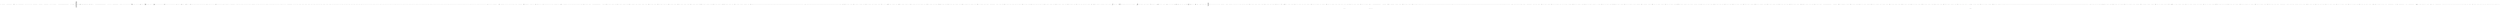 digraph  {
n14 [label="System.Collections.Generic.IEnumerable<string>", span=""];
n15 [label="System.Collections.Generic.IEnumerable<System.Func<System.Collections.Generic.IEnumerable<string>, System.Collections.Generic.IEnumerable<CommandLine.Error>>>", span=""];
n0 [cluster="CommandLine.Core.ArgumentsExtensions.Preprocess(System.Collections.Generic.IEnumerable<string>, System.Collections.Generic.IEnumerable<System.Func<System.Collections.Generic.IEnumerable<string>, System.Collections.Generic.IEnumerable<CommandLine.Error>>>)", label="Entry CommandLine.Core.ArgumentsExtensions.Preprocess(System.Collections.Generic.IEnumerable<string>, System.Collections.Generic.IEnumerable<System.Func<System.Collections.Generic.IEnumerable<string>, System.Collections.Generic.IEnumerable<CommandLine.Error>>>)", span="11-11"];
n1 [cluster="CommandLine.Core.ArgumentsExtensions.Preprocess(System.Collections.Generic.IEnumerable<string>, System.Collections.Generic.IEnumerable<System.Func<System.Collections.Generic.IEnumerable<string>, System.Collections.Generic.IEnumerable<CommandLine.Error>>>)", color=red, community=1, label="0: return preprocessorLookup.TryHead().MapMaybe(\r\n                func =>\r\n                    {\r\n                        var errors = func(arguments);\r\n                        return errors.Any()\r\n                            ? errors\r\n                            : arguments.Preprocess(preprocessorLookup.TailNoFail());\r\n                    },\r\n                Enumerable.Empty<Error>());", span="17-25"];
n7 [cluster="lambda expression", label="var errors = func(arguments)", span="20-20"];
n8 [cluster="lambda expression", label="return errors.Any()\r\n                            ? errors\r\n                            : arguments.Preprocess(preprocessorLookup.TailNoFail());", span="21-23"];
n2 [cluster="CommandLine.Core.ArgumentsExtensions.Preprocess(System.Collections.Generic.IEnumerable<string>, System.Collections.Generic.IEnumerable<System.Func<System.Collections.Generic.IEnumerable<string>, System.Collections.Generic.IEnumerable<CommandLine.Error>>>)", label="Exit CommandLine.Core.ArgumentsExtensions.Preprocess(System.Collections.Generic.IEnumerable<string>, System.Collections.Generic.IEnumerable<System.Func<System.Collections.Generic.IEnumerable<string>, System.Collections.Generic.IEnumerable<CommandLine.Error>>>)", span="11-11"];
n3 [cluster="System.Collections.Generic.IEnumerable<T>.TryHead<T>()", label="Entry System.Collections.Generic.IEnumerable<T>.TryHead<T>()", span="318-318"];
n4 [cluster="System.Linq.Enumerable.Empty<TResult>()", label="Entry System.Linq.Enumerable.Empty<TResult>()", span="0-0"];
n5 [cluster="Unk.MapMaybe", label="Entry Unk.MapMaybe", span=""];
n6 [cluster="lambda expression", label="Entry lambda expression", span="18-24"];
n10 [cluster="Unk.func", label="Entry Unk.func", span=""];
n9 [cluster="lambda expression", label="Exit lambda expression", span="18-24"];
n11 [cluster="Unk.Any", label="Entry Unk.Any", span=""];
n12 [cluster="System.Collections.Generic.IEnumerable<T>.TailNoFail<T>()", label="Entry System.Collections.Generic.IEnumerable<T>.TailNoFail<T>()", span="361-361"];
n13 [cluster="System.Collections.Generic.IEnumerable<string>.Preprocess(System.Collections.Generic.IEnumerable<System.Func<System.Collections.Generic.IEnumerable<string>, System.Collections.Generic.IEnumerable<CommandLine.Error>>>)", label="Entry System.Collections.Generic.IEnumerable<string>.Preprocess(System.Collections.Generic.IEnumerable<System.Func<System.Collections.Generic.IEnumerable<string>, System.Collections.Generic.IEnumerable<CommandLine.Error>>>)", span="11-11"];
m2_67 [cluster="CommandLine.Core.TokenPartitioner.Partition(System.Collections.Generic.IEnumerable<CommandLine.Core.Token>, System.Func<string, CSharpx.Maybe<CommandLine.Core.TypeDescriptor>>)", file="InstanceBuilder.cs", label="Entry CommandLine.Core.TokenPartitioner.Partition(System.Collections.Generic.IEnumerable<CommandLine.Core.Token>, System.Func<string, CSharpx.Maybe<CommandLine.Core.TypeDescriptor>>)", span="12-12"];
m2_105 [cluster="T.SetProperties<T>(System.Collections.Generic.IEnumerable<CommandLine.Core.SpecificationProperty>, System.Func<CommandLine.Core.SpecificationProperty, bool>, System.Func<CommandLine.Core.SpecificationProperty, object>)", file="InstanceBuilder.cs", label="Entry T.SetProperties<T>(System.Collections.Generic.IEnumerable<CommandLine.Core.SpecificationProperty>, System.Func<CommandLine.Core.SpecificationProperty, bool>, System.Func<CommandLine.Core.SpecificationProperty, object>)", span="82-82"];
m2_14 [cluster="Unk.ThrowingValidate", file="InstanceBuilder.cs", label="Entry Unk.ThrowingValidate", span=""];
m2_98 [cluster="string.MatchName(string, string, System.StringComparer)", file="InstanceBuilder.cs", label="Entry string.MatchName(string, string, System.StringComparer)", span="8-8"];
m2_26 [cluster="Unk.GetType", file="InstanceBuilder.cs", label="Entry Unk.GetType", span=""];
m2_141 [cluster="Unk.GetParameters", file="InstanceBuilder.cs", label="Entry Unk.GetParameters", span=""];
m2_91 [cluster="CommandLine.Core.TypeConverter.ChangeType(System.Collections.Generic.IEnumerable<string>, System.Type, bool, System.Globalization.CultureInfo)", file="InstanceBuilder.cs", label="Entry CommandLine.Core.TypeConverter.ChangeType(System.Collections.Generic.IEnumerable<string>, System.Type, bool, System.Globalization.CultureInfo)", span="14-14"];
m2_0 [cluster="CommandLine.Core.InstanceBuilder.Build<T>(CSharpx.Maybe<System.Func<T>>, System.Func<System.Collections.Generic.IEnumerable<string>, System.Collections.Generic.IEnumerable<CommandLine.Core.OptionSpecification>, RailwaySharp.ErrorHandling.Result<System.Collections.Generic.IEnumerable<CommandLine.Core.Token>, CommandLine.Error>>, System.Collections.Generic.IEnumerable<string>, System.StringComparer, System.Globalization.CultureInfo, System.Collections.Generic.IEnumerable<CommandLine.ErrorType>)", file="InstanceBuilder.cs", label="Entry CommandLine.Core.InstanceBuilder.Build<T>(CSharpx.Maybe<System.Func<T>>, System.Func<System.Collections.Generic.IEnumerable<string>, System.Collections.Generic.IEnumerable<CommandLine.Core.OptionSpecification>, RailwaySharp.ErrorHandling.Result<System.Collections.Generic.IEnumerable<CommandLine.Core.Token>, CommandLine.Error>>, System.Collections.Generic.IEnumerable<string>, System.StringComparer, System.Globalization.CultureInfo, System.Collections.Generic.IEnumerable<CommandLine.ErrorType>)", span="14-14"];
m2_1 [cluster="CommandLine.Core.InstanceBuilder.Build<T>(CSharpx.Maybe<System.Func<T>>, System.Func<System.Collections.Generic.IEnumerable<string>, System.Collections.Generic.IEnumerable<CommandLine.Core.OptionSpecification>, RailwaySharp.ErrorHandling.Result<System.Collections.Generic.IEnumerable<CommandLine.Core.Token>, CommandLine.Error>>, System.Collections.Generic.IEnumerable<string>, System.StringComparer, System.Globalization.CultureInfo, System.Collections.Generic.IEnumerable<CommandLine.ErrorType>)", color=green, community=0, file="InstanceBuilder.cs", label="0: var typeInfo = factory.MapMaybeOrDefault(f => f().GetType(), typeof(T))", span="22-22"];
m2_2 [cluster="CommandLine.Core.InstanceBuilder.Build<T>(CSharpx.Maybe<System.Func<T>>, System.Func<System.Collections.Generic.IEnumerable<string>, System.Collections.Generic.IEnumerable<CommandLine.Core.OptionSpecification>, RailwaySharp.ErrorHandling.Result<System.Collections.Generic.IEnumerable<CommandLine.Core.Token>, CommandLine.Error>>, System.Collections.Generic.IEnumerable<string>, System.StringComparer, System.Globalization.CultureInfo, System.Collections.Generic.IEnumerable<CommandLine.ErrorType>)", file="InstanceBuilder.cs", label="var specProps = typeInfo.GetSpecifications(pi => SpecificationProperty.Create(\r\n                    Specification.FromProperty(pi), pi, Maybe.Nothing<object>()))", span="24-25"];
m2_7 [cluster="CommandLine.Core.InstanceBuilder.Build<T>(CSharpx.Maybe<System.Func<T>>, System.Func<System.Collections.Generic.IEnumerable<string>, System.Collections.Generic.IEnumerable<CommandLine.Core.OptionSpecification>, RailwaySharp.ErrorHandling.Result<System.Collections.Generic.IEnumerable<CommandLine.Core.Token>, CommandLine.Error>>, System.Collections.Generic.IEnumerable<string>, System.StringComparer, System.Globalization.CultureInfo, System.Collections.Generic.IEnumerable<CommandLine.ErrorType>)", color=green, community=0, file="InstanceBuilder.cs", label="1: Func<ParserResult<T>> buildUp = () =>\r\n            {\r\n                var tokenizerResult = tokenizer(arguments, optionSpecs);\r\n\r\n                var tokens = tokenizerResult.SucceededWith();\r\n\r\n                var partitions = TokenPartitioner.Partition(\r\n                    tokens,\r\n                    name => TypeLookup.FindTypeDescriptorAndSibling(name, optionSpecs, nameComparer));\r\n\r\n                var optionSpecPropsResult =\r\n                    OptionMapper.MapValues(\r\n                        (from pt in specProps where pt.Specification.IsOption() select pt),\r\n                        partitions.Options,\r\n                        (vals, type, isScalar) => TypeConverter.ChangeType(vals, type, isScalar, parsingCulture),\r\n                        nameComparer);\r\n\r\n                var valueSpecPropsResult =\r\n                    ValueMapper.MapValues(\r\n                        (from pt in specProps where pt.Specification.IsValue() select pt),\r\n                        partitions.Values,\r\n                        (vals, type, isScalar) => TypeConverter.ChangeType(vals, type, isScalar, parsingCulture));\r\n\r\n                var missingValueErrors = from token in partitions.Errors\r\n                    select\r\n                        new MissingValueOptionError(\r\n                            optionSpecs.Single(o => token.Text.MatchName(o.ShortName, o.LongName, nameComparer))\r\n                                .FromOptionSpecification());\r\n\r\n                var specPropsWithValue =\r\n                    optionSpecPropsResult.SucceededWith().Concat(valueSpecPropsResult.SucceededWith());\r\n\r\n                Func<T> buildMutable = () =>\r\n                {\r\n                    var mutable = factory.MapMaybeOrDefault(f => f(), Activator.CreateInstance<T>());\r\n                    mutable =\r\n                        mutable.SetProperties(specPropsWithValue, sp => sp.Value.IsJust(), sp => sp.Value.FromJustOrFail())\r\n                            .SetProperties(\r\n                                specPropsWithValue,\r\n                                sp => sp.Value.IsNothing() && sp.Specification.DefaultValue.IsJust(),\r\n                                sp => sp.Specification.DefaultValue.FromJustOrFail())\r\n                            .SetProperties(\r\n                                specPropsWithValue,\r\n                                sp =>\r\n                                    sp.Value.IsNothing() && sp.Specification.TargetType == TargetType.Sequence\r\n                                    && sp.Specification.DefaultValue.MatchNothing(),\r\n                                sp => sp.Property.PropertyType.GetGenericArguments().Single().CreateEmptyArray());\r\n                    return mutable;\r\n                };\r\n\r\n                Func<T> buildImmutable = () =>\r\n                {\r\n                    var ctor = typeInfo.GetConstructor((from sp in specProps select sp.Property.PropertyType).ToArray());\r\n                    var values = (from prms in ctor.GetParameters()\r\n                        join sp in specPropsWithValue on prms.Name.ToLower() equals sp.Property.Name.ToLower()\r\n                        select\r\n                            sp.Value.MapMaybeOrDefault(\r\n                                v => v,\r\n                                sp.Specification.DefaultValue.MapMaybeOrDefault(\r\n                                    d => d,\r\n                                    sp.Specification.ConversionType.CreateDefaultForImmutable()))).ToArray();\r\n                    var immutable = (T)ctor.Invoke(values);\r\n                    return immutable;\r\n                };\r\n\r\n                var instance = typeInfo.IsMutable() ? buildMutable() : buildImmutable();\r\n\r\n                var validationErrors = specPropsWithValue.Validate(SpecificationPropertyRules.Lookup(tokens));\r\n\r\n                var allErrors =\r\n                    tokenizerResult.SuccessfulMessages()\r\n                        .Concat(missingValueErrors)\r\n                        .Concat(optionSpecPropsResult.SuccessfulMessages())\r\n                        .Concat(valueSpecPropsResult.SuccessfulMessages())\r\n                        .Concat(validationErrors)\r\n                        .Memorize();\r\n\r\n                var warnings = from e in allErrors where nonFatalErrors.Contains(e.Tag) select e;\r\n\r\n                return allErrors.Except(warnings).ToParserResult(instance);\r\n            }", span="42-122"];
m2_5 [cluster="CommandLine.Core.InstanceBuilder.Build<T>(CSharpx.Maybe<System.Func<T>>, System.Func<System.Collections.Generic.IEnumerable<string>, System.Collections.Generic.IEnumerable<CommandLine.Core.OptionSpecification>, RailwaySharp.ErrorHandling.Result<System.Collections.Generic.IEnumerable<CommandLine.Core.Token>, CommandLine.Error>>, System.Collections.Generic.IEnumerable<string>, System.StringComparer, System.Globalization.CultureInfo, System.Collections.Generic.IEnumerable<CommandLine.ErrorType>)", color=green, community=0, file="InstanceBuilder.cs", label="1: Func<T> makeDefault = () =>\r\n                typeof(T).IsMutable()\r\n                    ? factory.MapMaybeOrDefault(f => f(), Activator.CreateInstance<T>())\r\n                    : ReflectionHelper.CreateDefaultImmutableInstance<T>(\r\n                        (from p in specProps select p.Specification.ConversionType).ToArray())", span="33-37"];
m2_4 [cluster="CommandLine.Core.InstanceBuilder.Build<T>(CSharpx.Maybe<System.Func<T>>, System.Func<System.Collections.Generic.IEnumerable<string>, System.Collections.Generic.IEnumerable<CommandLine.Core.OptionSpecification>, RailwaySharp.ErrorHandling.Result<System.Collections.Generic.IEnumerable<CommandLine.Core.Token>, CommandLine.Error>>, System.Collections.Generic.IEnumerable<string>, System.StringComparer, System.Globalization.CultureInfo, System.Collections.Generic.IEnumerable<CommandLine.ErrorType>)", file="InstanceBuilder.cs", label="var optionSpecs = specs\r\n                .ThrowingValidate(SpecificationGuards.Lookup)\r\n                .OfType<OptionSpecification>()", span="29-31"];
m2_6 [cluster="CommandLine.Core.InstanceBuilder.Build<T>(CSharpx.Maybe<System.Func<T>>, System.Func<System.Collections.Generic.IEnumerable<string>, System.Collections.Generic.IEnumerable<CommandLine.Core.OptionSpecification>, RailwaySharp.ErrorHandling.Result<System.Collections.Generic.IEnumerable<CommandLine.Core.Token>, CommandLine.Error>>, System.Collections.Generic.IEnumerable<string>, System.StringComparer, System.Globalization.CultureInfo, System.Collections.Generic.IEnumerable<CommandLine.ErrorType>)", file="InstanceBuilder.cs", label="Func<IEnumerable<Error>, ParserResult<T>> notParsed =\r\n                errs => new NotParsed<T>(makeDefault().GetType().ToTypeInfo(), errs)", span="39-40"];
m2_8 [cluster="CommandLine.Core.InstanceBuilder.Build<T>(CSharpx.Maybe<System.Func<T>>, System.Func<System.Collections.Generic.IEnumerable<string>, System.Collections.Generic.IEnumerable<CommandLine.Core.OptionSpecification>, RailwaySharp.ErrorHandling.Result<System.Collections.Generic.IEnumerable<CommandLine.Core.Token>, CommandLine.Error>>, System.Collections.Generic.IEnumerable<string>, System.StringComparer, System.Globalization.CultureInfo, System.Collections.Generic.IEnumerable<CommandLine.ErrorType>)", file="InstanceBuilder.cs", label="var preprocessorErrors = arguments.Any()\r\n                ? arguments.Preprocess(PreprocessorGuards.Lookup(nameComparer))\r\n                : Enumerable.Empty<Error>()", span="124-126"];
m2_9 [cluster="CommandLine.Core.InstanceBuilder.Build<T>(CSharpx.Maybe<System.Func<T>>, System.Func<System.Collections.Generic.IEnumerable<string>, System.Collections.Generic.IEnumerable<CommandLine.Core.OptionSpecification>, RailwaySharp.ErrorHandling.Result<System.Collections.Generic.IEnumerable<CommandLine.Core.Token>, CommandLine.Error>>, System.Collections.Generic.IEnumerable<string>, System.StringComparer, System.Globalization.CultureInfo, System.Collections.Generic.IEnumerable<CommandLine.ErrorType>)", file="InstanceBuilder.cs", label="var result = arguments.Any()\r\n                ? preprocessorErrors.Any()\r\n                    ? notParsed(preprocessorErrors)\r\n                    : buildUp()\r\n                : buildUp()", span="128-132"];
m2_3 [cluster="CommandLine.Core.InstanceBuilder.Build<T>(CSharpx.Maybe<System.Func<T>>, System.Func<System.Collections.Generic.IEnumerable<string>, System.Collections.Generic.IEnumerable<CommandLine.Core.OptionSpecification>, RailwaySharp.ErrorHandling.Result<System.Collections.Generic.IEnumerable<CommandLine.Core.Token>, CommandLine.Error>>, System.Collections.Generic.IEnumerable<string>, System.StringComparer, System.Globalization.CultureInfo, System.Collections.Generic.IEnumerable<CommandLine.ErrorType>)", file="InstanceBuilder.cs", label="var specs = from pt in specProps select pt.Specification", span="27-27"];
m2_10 [cluster="CommandLine.Core.InstanceBuilder.Build<T>(CSharpx.Maybe<System.Func<T>>, System.Func<System.Collections.Generic.IEnumerable<string>, System.Collections.Generic.IEnumerable<CommandLine.Core.OptionSpecification>, RailwaySharp.ErrorHandling.Result<System.Collections.Generic.IEnumerable<CommandLine.Core.Token>, CommandLine.Error>>, System.Collections.Generic.IEnumerable<string>, System.StringComparer, System.Globalization.CultureInfo, System.Collections.Generic.IEnumerable<CommandLine.ErrorType>)", file="InstanceBuilder.cs", label="return result;", span="134-134"];
m2_11 [cluster="CommandLine.Core.InstanceBuilder.Build<T>(CSharpx.Maybe<System.Func<T>>, System.Func<System.Collections.Generic.IEnumerable<string>, System.Collections.Generic.IEnumerable<CommandLine.Core.OptionSpecification>, RailwaySharp.ErrorHandling.Result<System.Collections.Generic.IEnumerable<CommandLine.Core.Token>, CommandLine.Error>>, System.Collections.Generic.IEnumerable<string>, System.StringComparer, System.Globalization.CultureInfo, System.Collections.Generic.IEnumerable<CommandLine.ErrorType>)", file="InstanceBuilder.cs", label="Exit CommandLine.Core.InstanceBuilder.Build<T>(CSharpx.Maybe<System.Func<T>>, System.Func<System.Collections.Generic.IEnumerable<string>, System.Collections.Generic.IEnumerable<CommandLine.Core.OptionSpecification>, RailwaySharp.ErrorHandling.Result<System.Collections.Generic.IEnumerable<CommandLine.Core.Token>, CommandLine.Error>>, System.Collections.Generic.IEnumerable<string>, System.StringComparer, System.Globalization.CultureInfo, System.Collections.Generic.IEnumerable<CommandLine.ErrorType>)", span="14-14"];
m2_39 [cluster="Unk.>", file="InstanceBuilder.cs", label="Entry Unk.>", span=""];
m2_48 [cluster="System.Type.ToTypeInfo()", file="InstanceBuilder.cs", label="Entry System.Type.ToTypeInfo()", span="174-174"];
m2_12 [cluster="Unk.MapMaybeOrDefault", file="InstanceBuilder.cs", label="Entry Unk.MapMaybeOrDefault", span=""];
m2_20 [cluster="System.Func<T, TResult>.Invoke(T)", file="InstanceBuilder.cs", label="Entry System.Func<T, TResult>.Invoke(T)", span="0-0"];
m2_70 [cluster="CommandLine.Core.Specification.IsValue()", file="InstanceBuilder.cs", label="Entry CommandLine.Core.Specification.IsValue()", span="15-15"];
m2_77 [cluster="System.Collections.Generic.IEnumerable<CommandLine.Core.SpecificationProperty>.Validate(System.Collections.Generic.IEnumerable<System.Func<System.Collections.Generic.IEnumerable<CommandLine.Core.SpecificationProperty>, System.Collections.Generic.IEnumerable<CommandLine.Error>>>)", file="InstanceBuilder.cs", label="Entry System.Collections.Generic.IEnumerable<CommandLine.Core.SpecificationProperty>.Validate(System.Collections.Generic.IEnumerable<System.Func<System.Collections.Generic.IEnumerable<CommandLine.Core.SpecificationProperty>, System.Collections.Generic.IEnumerable<CommandLine.Error>>>)", span="40-40"];
m2_46 [cluster="CommandLine.NotParsed<T>.NotParsed(CommandLine.TypeInfo, System.Collections.Generic.IEnumerable<CommandLine.Error>)", file="InstanceBuilder.cs", label="Entry CommandLine.NotParsed<T>.NotParsed(CommandLine.TypeInfo, System.Collections.Generic.IEnumerable<CommandLine.Error>)", span="163-163"];
m2_140 [cluster="Unk.GetConstructor", file="InstanceBuilder.cs", label="Entry Unk.GetConstructor", span=""];
m2_72 [cluster="Unk.Single", file="InstanceBuilder.cs", label="Entry Unk.Single", span=""];
m2_81 [cluster="Unk.Contains", file="InstanceBuilder.cs", label="Entry Unk.Contains", span=""];
m2_145 [cluster="Unk.Invoke", file="InstanceBuilder.cs", label="Entry Unk.Invoke", span=""];
m2_21 [cluster="System.Func<TResult>.Invoke()", file="InstanceBuilder.cs", label="Entry System.Func<TResult>.Invoke()", span="0-0"];
m2_16 [cluster="System.Collections.Generic.IEnumerable<TSource>.Any<TSource>()", file="InstanceBuilder.cs", label="Entry System.Collections.Generic.IEnumerable<TSource>.Any<TSource>()", span="0-0"];
m2_47 [cluster="object.GetType()", file="InstanceBuilder.cs", label="Entry object.GetType()", span="0-0"];
m2_95 [cluster="lambda expression", file="InstanceBuilder.cs", label="Entry lambda expression", span="68-68"];
m2_22 [cluster="lambda expression", file="InstanceBuilder.cs", label="Entry lambda expression", span="22-22"];
m2_58 [cluster="lambda expression", color=green, community=0, file="InstanceBuilder.cs", label="0: Func<T> buildImmutable = () =>\r\n                {\r\n                    var ctor = typeInfo.GetConstructor((from sp in specProps select sp.Property.PropertyType).ToArray());\r\n                    var values = (from prms in ctor.GetParameters()\r\n                        join sp in specPropsWithValue on prms.Name.ToLower() equals sp.Property.Name.ToLower()\r\n                        select\r\n                            sp.Value.MapMaybeOrDefault(\r\n                                v => v,\r\n                                sp.Specification.DefaultValue.MapMaybeOrDefault(\r\n                                    d => d,\r\n                                    sp.Specification.ConversionType.CreateDefaultForImmutable()))).ToArray();\r\n                    var immutable = (T)ctor.Invoke(values);\r\n                    return immutable;\r\n                }", span="92-105"];
m2_135 [cluster="lambda expression", file="InstanceBuilder.cs", label="var ctor = typeInfo.GetConstructor((from sp in specProps select sp.Property.PropertyType).ToArray())", span="94-94"];
m2_59 [cluster="lambda expression", file="InstanceBuilder.cs", label="var instance = typeInfo.IsMutable() ? buildMutable() : buildImmutable()", span="107-107"];
m2_44 [cluster="lambda expression", file="InstanceBuilder.cs", label="new NotParsed<T>(makeDefault().GetType().ToTypeInfo(), errs)", span="40-40"];
m2_34 [cluster="lambda expression", color=green, community=0, file="InstanceBuilder.cs", label="0: typeof(T).IsMutable()\r\n                    ? factory.MapMaybeOrDefault(f => f(), Activator.CreateInstance<T>())\r\n                    : ReflectionHelper.CreateDefaultImmutableInstance<T>(\r\n                        (from p in specProps select p.Specification.ConversionType).ToArray())", span="34-37"];
m2_33 [cluster="lambda expression", file="InstanceBuilder.cs", label="Entry lambda expression", span="33-37"];
m2_35 [cluster="lambda expression", file="InstanceBuilder.cs", label="Exit lambda expression", span="33-37"];
m2_40 [cluster="lambda expression", file="InstanceBuilder.cs", label="Entry lambda expression", span="35-35"];
m2_57 [cluster="lambda expression", color=green, community=0, file="InstanceBuilder.cs", label="0: Func<T> buildMutable = () =>\r\n                {\r\n                    var mutable = factory.MapMaybeOrDefault(f => f(), Activator.CreateInstance<T>());\r\n                    mutable =\r\n                        mutable.SetProperties(specPropsWithValue, sp => sp.Value.IsJust(), sp => sp.Value.FromJustOrFail())\r\n                            .SetProperties(\r\n                                specPropsWithValue,\r\n                                sp => sp.Value.IsNothing() && sp.Specification.DefaultValue.IsJust(),\r\n                                sp => sp.Specification.DefaultValue.FromJustOrFail())\r\n                            .SetProperties(\r\n                                specPropsWithValue,\r\n                                sp =>\r\n                                    sp.Value.IsNothing() && sp.Specification.TargetType == TargetType.Sequence\r\n                                    && sp.Specification.DefaultValue.MatchNothing(),\r\n                                sp => sp.Property.PropertyType.GetGenericArguments().Single().CreateEmptyArray());\r\n                    return mutable;\r\n                }", span="74-90"];
m2_56 [cluster="lambda expression", file="InstanceBuilder.cs", label="var specPropsWithValue =\r\n                    optionSpecPropsResult.SucceededWith().Concat(valueSpecPropsResult.SucceededWith())", span="71-72"];
m2_100 [cluster="lambda expression", color=green, community=0, file="InstanceBuilder.cs", label="0: var mutable = factory.MapMaybeOrDefault(f => f(), Activator.CreateInstance<T>())", span="76-76"];
m2_99 [cluster="lambda expression", file="InstanceBuilder.cs", label="Entry lambda expression", span="74-90"];
m2_101 [cluster="lambda expression", color=green, community=2, file="InstanceBuilder.cs", label="0: mutable =\r\n                        mutable.SetProperties(specPropsWithValue, sp => sp.Value.IsJust(), sp => sp.Value.FromJustOrFail())\r\n                            .SetProperties(\r\n                                specPropsWithValue,\r\n                                sp => sp.Value.IsNothing() && sp.Specification.DefaultValue.IsJust(),\r\n                                sp => sp.Specification.DefaultValue.FromJustOrFail())\r\n                            .SetProperties(\r\n                                specPropsWithValue,\r\n                                sp =>\r\n                                    sp.Value.IsNothing() && sp.Specification.TargetType == TargetType.Sequence\r\n                                    && sp.Specification.DefaultValue.MatchNothing(),\r\n                                sp => sp.Property.PropertyType.GetGenericArguments().Single().CreateEmptyArray())", span="77-88"];
m2_106 [cluster="lambda expression", file="InstanceBuilder.cs", label="Entry lambda expression", span="76-76"];
m2_23 [cluster="lambda expression", color=green, community=0, file="InstanceBuilder.cs", label="0: f().GetType()", span="22-22"];
m2_24 [cluster="lambda expression", file="InstanceBuilder.cs", label="Exit lambda expression", span="22-22"];
m2_41 [cluster="lambda expression", color=green, community=0, file="InstanceBuilder.cs", label="0: f()", span="35-35"];
m2_42 [cluster="lambda expression", file="InstanceBuilder.cs", label="Exit lambda expression", span="35-35"];
m2_102 [cluster="lambda expression", file="InstanceBuilder.cs", label="return mutable;", span="89-89"];
m2_109 [cluster="lambda expression", file="InstanceBuilder.cs", label="Entry lambda expression", span="78-78"];
m2_113 [cluster="lambda expression", file="InstanceBuilder.cs", label="Entry lambda expression", span="78-78"];
m2_117 [cluster="lambda expression", file="InstanceBuilder.cs", label="Entry lambda expression", span="81-81"];
m2_121 [cluster="lambda expression", file="InstanceBuilder.cs", label="Entry lambda expression", span="82-82"];
m2_124 [cluster="lambda expression", file="InstanceBuilder.cs", label="Entry lambda expression", span="85-87"];
m2_128 [cluster="lambda expression", file="InstanceBuilder.cs", label="Entry lambda expression", span="88-88"];
m2_136 [cluster="lambda expression", color=green, community=0, file="InstanceBuilder.cs", label="0: var values = (from prms in ctor.GetParameters()\r\n                        join sp in specPropsWithValue on prms.Name.ToLower() equals sp.Property.Name.ToLower()\r\n                        select\r\n                            sp.Value.MapMaybeOrDefault(\r\n                                v => v,\r\n                                sp.Specification.DefaultValue.MapMaybeOrDefault(\r\n                                    d => d,\r\n                                    sp.Specification.ConversionType.CreateDefaultForImmutable()))).ToArray()", span="95-102"];
m2_137 [cluster="lambda expression", file="InstanceBuilder.cs", label="var immutable = (T)ctor.Invoke(values)", span="103-103"];
m2_146 [cluster="lambda expression", file="InstanceBuilder.cs", label="Entry lambda expression", span="99-99"];
m2_149 [cluster="lambda expression", file="InstanceBuilder.cs", label="Entry lambda expression", span="101-101"];
m2_107 [cluster="lambda expression", color=green, community=0, file="InstanceBuilder.cs", label="0: f()", span="76-76"];
m2_108 [cluster="lambda expression", file="InstanceBuilder.cs", label="Exit lambda expression", span="76-76"];
m2_110 [cluster="lambda expression", color=green, community=0, file="InstanceBuilder.cs", label="0: sp.Value.IsJust()", span="78-78"];
m2_111 [cluster="lambda expression", file="InstanceBuilder.cs", label="Exit lambda expression", span="78-78"];
m2_114 [cluster="lambda expression", color=green, community=0, file="InstanceBuilder.cs", label="0: sp.Value.FromJustOrFail()", span="78-78"];
m2_115 [cluster="lambda expression", file="InstanceBuilder.cs", label="Exit lambda expression", span="78-78"];
m2_122 [cluster="lambda expression", color=green, community=0, file="InstanceBuilder.cs", label="0: sp.Specification.DefaultValue.FromJustOrFail()", span="82-82"];
m2_123 [cluster="lambda expression", file="InstanceBuilder.cs", label="Exit lambda expression", span="82-82"];
m2_50 [cluster="lambda expression", file="InstanceBuilder.cs", label="var tokenizerResult = tokenizer(arguments, optionSpecs)", span="44-44"];
m2_52 [cluster="lambda expression", file="InstanceBuilder.cs", label="var partitions = TokenPartitioner.Partition(\r\n                    tokens,\r\n                    name => TypeLookup.FindTypeDescriptorAndSibling(name, optionSpecs, nameComparer))", span="48-50"];
m2_85 [cluster="lambda expression", file="InstanceBuilder.cs", label="TypeLookup.FindTypeDescriptorAndSibling(name, optionSpecs, nameComparer)", span="50-50"];
m2_53 [cluster="lambda expression", file="InstanceBuilder.cs", label="var optionSpecPropsResult =\r\n                    OptionMapper.MapValues(\r\n                        (from pt in specProps where pt.Specification.IsOption() select pt),\r\n                        partitions.Options,\r\n                        (vals, type, isScalar) => TypeConverter.ChangeType(vals, type, isScalar, parsingCulture),\r\n                        nameComparer)", span="52-57"];
m2_89 [cluster="lambda expression", file="InstanceBuilder.cs", label="TypeConverter.ChangeType(vals, type, isScalar, parsingCulture)", span="56-56"];
m2_54 [cluster="lambda expression", file="InstanceBuilder.cs", label="var valueSpecPropsResult =\r\n                    ValueMapper.MapValues(\r\n                        (from pt in specProps where pt.Specification.IsValue() select pt),\r\n                        partitions.Values,\r\n                        (vals, type, isScalar) => TypeConverter.ChangeType(vals, type, isScalar, parsingCulture))", span="59-63"];
m2_93 [cluster="lambda expression", file="InstanceBuilder.cs", label="TypeConverter.ChangeType(vals, type, isScalar, parsingCulture)", span="63-63"];
m2_55 [cluster="lambda expression", file="InstanceBuilder.cs", label="var missingValueErrors = from token in partitions.Errors\r\n                    select\r\n                        new MissingValueOptionError(\r\n                            optionSpecs.Single(o => token.Text.MatchName(o.ShortName, o.LongName, nameComparer))\r\n                                .FromOptionSpecification())", span="65-69"];
m2_96 [cluster="lambda expression", file="InstanceBuilder.cs", label="token.Text.MatchName(o.ShortName, o.LongName, nameComparer)", span="68-68"];
m2_62 [cluster="lambda expression", file="InstanceBuilder.cs", label="var warnings = from e in allErrors where nonFatalErrors.Contains(e.Tag) select e", span="119-119"];
m2_27 [cluster="lambda expression", file="InstanceBuilder.cs", label="Entry lambda expression", span="24-25"];
m2_134 [cluster="lambda expression", file="InstanceBuilder.cs", label="Entry lambda expression", span="92-105"];
m2_60 [cluster="lambda expression", file="InstanceBuilder.cs", label="var validationErrors = specPropsWithValue.Validate(SpecificationPropertyRules.Lookup(tokens))", span="109-109"];
m2_63 [cluster="lambda expression", file="InstanceBuilder.cs", label="return allErrors.Except(warnings).ToParserResult(instance);", span="121-121"];
m2_43 [cluster="lambda expression", file="InstanceBuilder.cs", label="Entry lambda expression", span="40-40"];
m2_45 [cluster="lambda expression", file="InstanceBuilder.cs", label="Exit lambda expression", span="40-40"];
m2_103 [cluster="lambda expression", file="InstanceBuilder.cs", label="Exit lambda expression", span="74-90"];
m2_119 [cluster="lambda expression", file="InstanceBuilder.cs", label="Exit lambda expression", span="81-81"];
m2_118 [cluster="lambda expression", file="InstanceBuilder.cs", label="sp.Value.IsNothing() && sp.Specification.DefaultValue.IsJust()", span="81-81"];
m2_126 [cluster="lambda expression", file="InstanceBuilder.cs", label="Exit lambda expression", span="85-87"];
m2_125 [cluster="lambda expression", file="InstanceBuilder.cs", label="sp.Value.IsNothing() && sp.Specification.TargetType == TargetType.Sequence\r\n                                    && sp.Specification.DefaultValue.MatchNothing()", span="86-87"];
m2_130 [cluster="lambda expression", file="InstanceBuilder.cs", label="Exit lambda expression", span="88-88"];
m2_129 [cluster="lambda expression", file="InstanceBuilder.cs", label="sp.Property.PropertyType.GetGenericArguments().Single().CreateEmptyArray()", span="88-88"];
m2_138 [cluster="lambda expression", file="InstanceBuilder.cs", label="return immutable;", span="104-104"];
m2_148 [cluster="lambda expression", file="InstanceBuilder.cs", label="Exit lambda expression", span="99-99"];
m2_147 [cluster="lambda expression", file="InstanceBuilder.cs", label=v, span="99-99"];
m2_151 [cluster="lambda expression", file="InstanceBuilder.cs", label="Exit lambda expression", span="101-101"];
m2_150 [cluster="lambda expression", file="InstanceBuilder.cs", label=d, span="101-101"];
m2_49 [cluster="lambda expression", file="InstanceBuilder.cs", label="Entry lambda expression", span="42-122"];
m2_51 [cluster="lambda expression", file="InstanceBuilder.cs", label="var tokens = tokenizerResult.SucceededWith()", span="46-46"];
m2_61 [cluster="lambda expression", file="InstanceBuilder.cs", label="var allErrors =\r\n                    tokenizerResult.SuccessfulMessages()\r\n                        .Concat(missingValueErrors)\r\n                        .Concat(optionSpecPropsResult.SuccessfulMessages())\r\n                        .Concat(valueSpecPropsResult.SuccessfulMessages())\r\n                        .Concat(validationErrors)\r\n                        .Memorize()", span="111-117"];
m2_84 [cluster="lambda expression", file="InstanceBuilder.cs", label="Entry lambda expression", span="50-50"];
m2_86 [cluster="lambda expression", file="InstanceBuilder.cs", label="Exit lambda expression", span="50-50"];
m2_88 [cluster="lambda expression", file="InstanceBuilder.cs", label="Entry lambda expression", span="56-56"];
m2_90 [cluster="lambda expression", file="InstanceBuilder.cs", label="Exit lambda expression", span="56-56"];
m2_92 [cluster="lambda expression", file="InstanceBuilder.cs", label="Entry lambda expression", span="63-63"];
m2_94 [cluster="lambda expression", file="InstanceBuilder.cs", label="Exit lambda expression", span="63-63"];
m2_97 [cluster="lambda expression", file="InstanceBuilder.cs", label="Exit lambda expression", span="68-68"];
m2_29 [cluster="lambda expression", file="InstanceBuilder.cs", label="Exit lambda expression", span="24-25"];
m2_28 [cluster="lambda expression", file="InstanceBuilder.cs", label="SpecificationProperty.Create(\r\n                    Specification.FromProperty(pi), pi, Maybe.Nothing<object>())", span="24-25"];
m2_139 [cluster="lambda expression", file="InstanceBuilder.cs", label="Exit lambda expression", span="92-105"];
m2_64 [cluster="lambda expression", file="InstanceBuilder.cs", label="Exit lambda expression", span="42-122"];
m2_76 [cluster="CommandLine.Core.SpecificationPropertyRules.Lookup(System.Collections.Generic.IEnumerable<CommandLine.Core.Token>)", file="InstanceBuilder.cs", label="Entry CommandLine.Core.SpecificationPropertyRules.Lookup(System.Collections.Generic.IEnumerable<CommandLine.Core.Token>)", span="12-12"];
m2_144 [cluster="Unk.CreateDefaultForImmutable", file="InstanceBuilder.cs", label="Entry Unk.CreateDefaultForImmutable", span=""];
m2_18 [cluster="System.Collections.Generic.IEnumerable<string>.Preprocess(System.Collections.Generic.IEnumerable<System.Func<System.Collections.Generic.IEnumerable<string>, System.Collections.Generic.IEnumerable<CommandLine.Error>>>)", file="InstanceBuilder.cs", label="Entry System.Collections.Generic.IEnumerable<string>.Preprocess(System.Collections.Generic.IEnumerable<System.Func<System.Collections.Generic.IEnumerable<string>, System.Collections.Generic.IEnumerable<CommandLine.Error>>>)", span="11-11"];
m2_13 [cluster="Unk.GetSpecifications", file="InstanceBuilder.cs", label="Entry Unk.GetSpecifications", span=""];
m2_71 [cluster="CommandLine.MissingValueOptionError.MissingValueOptionError(CommandLine.NameInfo)", file="InstanceBuilder.cs", label="Entry CommandLine.MissingValueOptionError.MissingValueOptionError(CommandLine.NameInfo)", span="294-294"];
m2_132 [cluster="System.Collections.Generic.IEnumerable<TSource>.Single<TSource>()", file="InstanceBuilder.cs", label="Entry System.Collections.Generic.IEnumerable<TSource>.Single<TSource>()", span="0-0"];
m2_78 [cluster="RailwaySharp.ErrorHandling.Result<TSuccess, TMessage>.SuccessfulMessages<TSuccess, TMessage>()", file="InstanceBuilder.cs", label="Entry RailwaySharp.ErrorHandling.Result<TSuccess, TMessage>.SuccessfulMessages<TSuccess, TMessage>()", span="15-15"];
m2_79 [cluster="Unk.Concat", file="InstanceBuilder.cs", label="Entry Unk.Concat", span=""];
m2_133 [cluster="System.Type.CreateEmptyArray()", file="InstanceBuilder.cs", label="Entry System.Type.CreateEmptyArray()", span="125-125"];
m2_143 [cluster="string.ToLower()", file="InstanceBuilder.cs", label="Entry string.ToLower()", span="0-0"];
m2_131 [cluster="System.Type.GetGenericArguments()", file="InstanceBuilder.cs", label="Entry System.Type.GetGenericArguments()", span="0-0"];
m2_80 [cluster="Unk.Memorize", file="InstanceBuilder.cs", label="Entry Unk.Memorize", span=""];
m2_82 [cluster="Unk.Except", file="InstanceBuilder.cs", label="Entry Unk.Except", span=""];
m2_83 [cluster="Unk.ToParserResult", file="InstanceBuilder.cs", label="Entry Unk.ToParserResult", span=""];
m2_30 [cluster="CommandLine.Core.Specification.FromProperty(System.Reflection.PropertyInfo)", file="InstanceBuilder.cs", label="Entry CommandLine.Core.Specification.FromProperty(System.Reflection.PropertyInfo)", span="103-103"];
m2_87 [cluster="CommandLine.Core.TypeLookup.FindTypeDescriptorAndSibling(string, System.Collections.Generic.IEnumerable<CommandLine.Core.OptionSpecification>, System.StringComparer)", file="InstanceBuilder.cs", label="Entry CommandLine.Core.TypeLookup.FindTypeDescriptorAndSibling(string, System.Collections.Generic.IEnumerable<CommandLine.Core.OptionSpecification>, System.StringComparer)", span="11-11"];
m2_25 [cluster="Unk.f", file="InstanceBuilder.cs", label="Entry Unk.f", span=""];
m2_37 [cluster="System.Activator.CreateInstance<T>()", file="InstanceBuilder.cs", label="Entry System.Activator.CreateInstance<T>()", span="0-0"];
m2_66 [cluster="RailwaySharp.ErrorHandling.Result<TSuccess, TMessage>.SucceededWith<TSuccess, TMessage>()", file="InstanceBuilder.cs", label="Entry RailwaySharp.ErrorHandling.Result<TSuccess, TMessage>.SucceededWith<TSuccess, TMessage>()", span="653-653"];
m2_68 [cluster="CommandLine.Core.Specification.IsOption()", file="InstanceBuilder.cs", label="Entry CommandLine.Core.Specification.IsOption()", span="10-10"];
m2_120 [cluster="CSharpx.Maybe<T>.IsNothing<T>()", file="InstanceBuilder.cs", label="Entry CSharpx.Maybe<T>.IsNothing<T>()", span="334-334"];
m2_127 [cluster="CSharpx.Maybe<T>.MatchNothing()", file="InstanceBuilder.cs", label="Entry CSharpx.Maybe<T>.MatchNothing()", span="57-57"];
m2_31 [cluster="CSharpx.Maybe.Nothing<T>()", file="InstanceBuilder.cs", label="Entry CSharpx.Maybe.Nothing<T>()", span="116-116"];
m2_36 [cluster="System.Type.IsMutable()", file="InstanceBuilder.cs", label="Entry System.Type.IsMutable()", span="139-139"];
m2_32 [cluster="CommandLine.Core.SpecificationProperty.Create(CommandLine.Core.Specification, System.Reflection.PropertyInfo, CSharpx.Maybe<object>)", file="InstanceBuilder.cs", label="Entry CommandLine.Core.SpecificationProperty.Create(CommandLine.Core.Specification, System.Reflection.PropertyInfo, CSharpx.Maybe<object>)", span="21-21"];
m2_142 [cluster="Unk.ToLower", file="InstanceBuilder.cs", label="Entry Unk.ToLower", span=""];
m2_116 [cluster="CSharpx.Maybe<T>.FromJustOrFail<T>(System.Exception)", file="InstanceBuilder.cs", label="Entry CSharpx.Maybe<T>.FromJustOrFail<T>(System.Exception)", span="355-355"];
m2_15 [cluster="System.Collections.IEnumerable.OfType<TResult>()", file="InstanceBuilder.cs", label="Entry System.Collections.IEnumerable.OfType<TResult>()", span="0-0"];
m2_17 [cluster="CommandLine.Core.PreprocessorGuards.Lookup(System.StringComparer)", file="InstanceBuilder.cs", label="Entry CommandLine.Core.PreprocessorGuards.Lookup(System.StringComparer)", span="11-11"];
m2_75 [cluster="Unk.IsMutable", file="InstanceBuilder.cs", label="Entry Unk.IsMutable", span=""];
m2_38 [cluster="Unk.ToArray", file="InstanceBuilder.cs", label="Entry Unk.ToArray", span=""];
m2_104 [cluster="Unk.SetProperties", file="InstanceBuilder.cs", label="Entry Unk.SetProperties", span=""];
m2_112 [cluster="CSharpx.Maybe<T>.IsJust<T>()", file="InstanceBuilder.cs", label="Entry CSharpx.Maybe<T>.IsJust<T>()", span="326-326"];
m2_73 [cluster="Unk.FromOptionSpecification", file="InstanceBuilder.cs", label="Entry Unk.FromOptionSpecification", span=""];
m2_65 [cluster="System.Func<T1, T2, TResult>.Invoke(T1, T2)", file="InstanceBuilder.cs", label="Entry System.Func<T1, T2, TResult>.Invoke(T1, T2)", span="0-0"];
m2_74 [cluster="System.Collections.Generic.IEnumerable<TSource>.Concat<TSource>(System.Collections.Generic.IEnumerable<TSource>)", file="InstanceBuilder.cs", label="Entry System.Collections.Generic.IEnumerable<TSource>.Concat<TSource>(System.Collections.Generic.IEnumerable<TSource>)", span="0-0"];
m2_69 [cluster="Unk.MapValues", file="InstanceBuilder.cs", label="Entry Unk.MapValues", span=""];
m2_152 [file="InstanceBuilder.cs", label="CSharpx.Maybe<System.Func<T>>", span=""];
m2_153 [file="InstanceBuilder.cs", label=specProps, span=""];
m2_160 [file="InstanceBuilder.cs", label=typeInfo, span=""];
m2_163 [file="InstanceBuilder.cs", label=specPropsWithValue, span=""];
m2_154 [file="InstanceBuilder.cs", label=makeDefault, span=""];
m2_155 [file="InstanceBuilder.cs", label="System.Func<System.Collections.Generic.IEnumerable<string>, System.Collections.Generic.IEnumerable<CommandLine.Core.OptionSpecification>, RailwaySharp.ErrorHandling.Result<System.Collections.Generic.IEnumerable<CommandLine.Core.Token>, CommandLine.Error>>", span=""];
m2_156 [file="InstanceBuilder.cs", label="System.Collections.Generic.IEnumerable<string>", span=""];
m2_157 [file="InstanceBuilder.cs", label=optionSpecs, span=""];
m2_158 [file="InstanceBuilder.cs", label="System.StringComparer", span=""];
m2_159 [file="InstanceBuilder.cs", label="System.Globalization.CultureInfo", span=""];
m2_162 [file="InstanceBuilder.cs", label=token, span=""];
m2_161 [file="InstanceBuilder.cs", label="System.Collections.Generic.IEnumerable<CommandLine.ErrorType>", span=""];
m3_26 [cluster="Humanizer.Tests.TruncatorTests.TruncateWithTruncationStringAndFixedNumberOfWordsTruncator(string, int, string, string)", file="InstanceChooser.cs", label="Entry Humanizer.Tests.TruncatorTests.TruncateWithTruncationStringAndFixedNumberOfWordsTruncator(string, int, string, string)", span="110-110"];
m3_27 [cluster="Humanizer.Tests.TruncatorTests.TruncateWithTruncationStringAndFixedNumberOfWordsTruncator(string, int, string, string)", file="InstanceChooser.cs", label="Assert.Equal(expectedOutput, input.Truncate(length, truncationString, Truncator.FixedNumberOfWords))", span="112-112"];
m3_28 [cluster="Humanizer.Tests.TruncatorTests.TruncateWithTruncationStringAndFixedNumberOfWordsTruncator(string, int, string, string)", file="InstanceChooser.cs", label="Exit Humanizer.Tests.TruncatorTests.TruncateWithTruncationStringAndFixedNumberOfWordsTruncator(string, int, string, string)", span="110-110"];
m3_19 [cluster="Humanizer.Tests.TruncatorTests.TruncateWithTruncationStringAndFixedLengthTruncator(string, int, string, string)", file="InstanceChooser.cs", label="Entry Humanizer.Tests.TruncatorTests.TruncateWithTruncationStringAndFixedLengthTruncator(string, int, string, string)", span="80-80"];
m3_20 [cluster="Humanizer.Tests.TruncatorTests.TruncateWithTruncationStringAndFixedLengthTruncator(string, int, string, string)", file="InstanceChooser.cs", label="Assert.Equal(expectedOutput, input.Truncate(length, truncationString, Truncator.FixedLength))", span="82-82"];
m3_21 [cluster="Humanizer.Tests.TruncatorTests.TruncateWithTruncationStringAndFixedLengthTruncator(string, int, string, string)", file="InstanceChooser.cs", label="Exit Humanizer.Tests.TruncatorTests.TruncateWithTruncationStringAndFixedLengthTruncator(string, int, string, string)", span="80-80"];
m3_5 [cluster="Humanizer.Tests.TruncatorTests.TruncateWithFixedLengthTruncator(string, int, string)", file="InstanceChooser.cs", label="Entry Humanizer.Tests.TruncatorTests.TruncateWithFixedLengthTruncator(string, int, string)", span="26-26"];
m3_6 [cluster="Humanizer.Tests.TruncatorTests.TruncateWithFixedLengthTruncator(string, int, string)", file="InstanceChooser.cs", label="Assert.Equal(expectedOutput, input.Truncate(length, Truncator.FixedLength))", span="28-28"];
m3_7 [cluster="Humanizer.Tests.TruncatorTests.TruncateWithFixedLengthTruncator(string, int, string)", file="InstanceChooser.cs", label="Exit Humanizer.Tests.TruncatorTests.TruncateWithFixedLengthTruncator(string, int, string)", span="26-26"];
m3_23 [cluster="Humanizer.Tests.TruncatorTests.TruncateWithTruncationStringAndFixedNumberOfCharactersTruncator(string, int, string, string)", file="InstanceChooser.cs", label="Entry Humanizer.Tests.TruncatorTests.TruncateWithTruncationStringAndFixedNumberOfCharactersTruncator(string, int, string, string)", span="95-95"];
m3_24 [cluster="Humanizer.Tests.TruncatorTests.TruncateWithTruncationStringAndFixedNumberOfCharactersTruncator(string, int, string, string)", file="InstanceChooser.cs", label="Assert.Equal(expectedOutput, input.Truncate(length, truncationString, Truncator.FixedNumberOfCharacters))", span="97-97"];
m3_25 [cluster="Humanizer.Tests.TruncatorTests.TruncateWithTruncationStringAndFixedNumberOfCharactersTruncator(string, int, string, string)", file="InstanceChooser.cs", label="Exit Humanizer.Tests.TruncatorTests.TruncateWithTruncationStringAndFixedNumberOfCharactersTruncator(string, int, string, string)", span="95-95"];
m3_8 [cluster="string.Truncate(int, Humanizer.ITruncator)", file="InstanceChooser.cs", label="Entry string.Truncate(int, Humanizer.ITruncator)", span="27-27"];
m3_3 [cluster="string.Truncate(int)", file="InstanceChooser.cs", label="Entry string.Truncate(int)", span="15-15"];
m3_0 [cluster="Humanizer.Tests.TruncatorTests.Truncate(string, int, string)", file="InstanceChooser.cs", label="Entry Humanizer.Tests.TruncatorTests.Truncate(string, int, string)", span="14-14"];
m3_1 [cluster="Humanizer.Tests.TruncatorTests.Truncate(string, int, string)", file="InstanceChooser.cs", label="Assert.Equal(expectedOutput, input.Truncate(length))", span="16-16"];
m3_2 [cluster="Humanizer.Tests.TruncatorTests.Truncate(string, int, string)", file="InstanceChooser.cs", label="Exit Humanizer.Tests.TruncatorTests.Truncate(string, int, string)", span="14-14"];
m3_18 [cluster="string.Truncate(int, string)", file="InstanceChooser.cs", label="Entry string.Truncate(int, string)", span="39-39"];
m3_4 [cluster="Unk.Equal", file="InstanceChooser.cs", label="Entry Unk.Equal", span=""];
m3_22 [cluster="string.Truncate(int, string, Humanizer.ITruncator)", file="InstanceChooser.cs", label="Entry string.Truncate(int, string, Humanizer.ITruncator)", span="52-52"];
m3_15 [cluster="Humanizer.Tests.TruncatorTests.TruncateWithTruncationString(string, int, string, string)", file="InstanceChooser.cs", label="Entry Humanizer.Tests.TruncatorTests.TruncateWithTruncationString(string, int, string, string)", span="65-65"];
m3_16 [cluster="Humanizer.Tests.TruncatorTests.TruncateWithTruncationString(string, int, string, string)", file="InstanceChooser.cs", label="Assert.Equal(expectedOutput, input.Truncate(length, truncationString))", span="67-67"];
m3_17 [cluster="Humanizer.Tests.TruncatorTests.TruncateWithTruncationString(string, int, string, string)", file="InstanceChooser.cs", label="Exit Humanizer.Tests.TruncatorTests.TruncateWithTruncationString(string, int, string, string)", span="65-65"];
m3_9 [cluster="Humanizer.Tests.TruncatorTests.TruncateWithFixedNumberOfCharactersTruncator(string, int, string)", file="InstanceChooser.cs", label="Entry Humanizer.Tests.TruncatorTests.TruncateWithFixedNumberOfCharactersTruncator(string, int, string)", span="38-38"];
m3_10 [cluster="Humanizer.Tests.TruncatorTests.TruncateWithFixedNumberOfCharactersTruncator(string, int, string)", file="InstanceChooser.cs", label="Assert.Equal(expectedOutput, input.Truncate(length, Truncator.FixedNumberOfCharacters))", span="40-40"];
m3_11 [cluster="Humanizer.Tests.TruncatorTests.TruncateWithFixedNumberOfCharactersTruncator(string, int, string)", file="InstanceChooser.cs", label="Exit Humanizer.Tests.TruncatorTests.TruncateWithFixedNumberOfCharactersTruncator(string, int, string)", span="38-38"];
m3_12 [cluster="Humanizer.Tests.TruncatorTests.TruncateWithFixedNumberOfWordsTruncator(string, int, string)", file="InstanceChooser.cs", label="Entry Humanizer.Tests.TruncatorTests.TruncateWithFixedNumberOfWordsTruncator(string, int, string)", span="51-51"];
m3_13 [cluster="Humanizer.Tests.TruncatorTests.TruncateWithFixedNumberOfWordsTruncator(string, int, string)", file="InstanceChooser.cs", label="Assert.Equal(expectedOutput, input.Truncate(length, Truncator.FixedNumberOfWords))", span="53-53"];
m3_14 [cluster="Humanizer.Tests.TruncatorTests.TruncateWithFixedNumberOfWordsTruncator(string, int, string)", file="InstanceChooser.cs", label="Exit Humanizer.Tests.TruncatorTests.TruncateWithFixedNumberOfWordsTruncator(string, int, string)", span="51-51"];
m5_0 [cluster="CSharpx.Either<T1, T2>.Either(CSharpx.Either2Type)", file="OptionMapper.cs", label="Entry CSharpx.Either<T1, T2>.Either(CSharpx.Either2Type)", span="24-24"];
m5_1 [cluster="CSharpx.Either<T1, T2>.Either(CSharpx.Either2Type)", color=red, community=0, file="OptionMapper.cs", label="0: this.tag = tag", span="26-26"];
m5_2 [cluster="CSharpx.Either<T1, T2>.Either(CSharpx.Either2Type)", file="OptionMapper.cs", label="Exit CSharpx.Either<T1, T2>.Either(CSharpx.Either2Type)", span="24-24"];
m5_28 [cluster="CSharpx.Either.Protect<T1, T2>(System.Func<T1, T2>, T1)", file="OptionMapper.cs", label="Entry CSharpx.Either.Protect<T1, T2>(System.Func<T1, T2>, T1)", span="848-848"];
m5_29 [cluster="CSharpx.Either.Protect<T1, T2>(System.Func<T1, T2>, T1)", file="OptionMapper.cs", label="return new Either1Of2<T2, Exception>(func(value));", span="852-852"];
m5_30 [cluster="CSharpx.Either.Protect<T1, T2>(System.Func<T1, T2>, T1)", file="OptionMapper.cs", label=Exception, span="854-854"];
m5_31 [cluster="CSharpx.Either.Protect<T1, T2>(System.Func<T1, T2>, T1)", file="OptionMapper.cs", label="return new Either2Of2<T2, Exception>(ex);", span="856-856"];
m5_32 [cluster="CSharpx.Either.Protect<T1, T2>(System.Func<T1, T2>, T1)", file="OptionMapper.cs", label="Exit CSharpx.Either.Protect<T1, T2>(System.Func<T1, T2>, T1)", span="848-848"];
m5_84 [cluster="CSharpx.EitherExtensions.Match<T1, T2>(CSharpx.Either<T1, T2>, System.Action<T1>, System.Action<T2>)", file="OptionMapper.cs", label="Entry CSharpx.EitherExtensions.Match<T1, T2>(CSharpx.Either<T1, T2>, System.Action<T1>, System.Action<T2>)", span="966-966"];
m5_85 [cluster="CSharpx.EitherExtensions.Match<T1, T2>(CSharpx.Either<T1, T2>, System.Action<T1>, System.Action<T2>)", file="OptionMapper.cs", label="either.Tag == Either2Type.Either1Of2", span="968-968"];
m5_86 [cluster="CSharpx.EitherExtensions.Match<T1, T2>(CSharpx.Either<T1, T2>, System.Action<T1>, System.Action<T2>)", file="OptionMapper.cs", label="ifFirst(((Either1Of2<T1, T2>)either).Value)", span="970-970"];
m5_88 [cluster="CSharpx.EitherExtensions.Match<T1, T2>(CSharpx.Either<T1, T2>, System.Action<T1>, System.Action<T2>)", file="OptionMapper.cs", label="ifSecond(((Either2Of2<T1, T2>)either).Value)", span="973-973"];
m5_87 [cluster="CSharpx.EitherExtensions.Match<T1, T2>(CSharpx.Either<T1, T2>, System.Action<T1>, System.Action<T2>)", file="OptionMapper.cs", label="return;", span="971-971"];
m5_89 [cluster="CSharpx.EitherExtensions.Match<T1, T2>(CSharpx.Either<T1, T2>, System.Action<T1>, System.Action<T2>)", file="OptionMapper.cs", label="Exit CSharpx.EitherExtensions.Match<T1, T2>(CSharpx.Either<T1, T2>, System.Action<T1>, System.Action<T2>)", span="966-966"];
m5_51 [cluster="CSharpx.Either.Map<T1, T2, T3>(System.Func<T1, T2>, CSharpx.Either<T1, T3>)", file="OptionMapper.cs", label="Entry CSharpx.Either.Map<T1, T2, T3>(System.Func<T1, T2>, CSharpx.Either<T1, T3>)", span="892-892"];
m5_52 [cluster="CSharpx.Either.Map<T1, T2, T3>(System.Func<T1, T2>, CSharpx.Either<T1, T3>)", file="OptionMapper.cs", label="either.Tag == Either2Type.Either1Of2", span="894-894"];
m5_53 [cluster="CSharpx.Either.Map<T1, T2, T3>(System.Func<T1, T2>, CSharpx.Either<T1, T3>)", file="OptionMapper.cs", label="var x = (Either1Of2<T1, T3>)either", span="896-896"];
m5_54 [cluster="CSharpx.Either.Map<T1, T2, T3>(System.Func<T1, T2>, CSharpx.Either<T1, T3>)", file="OptionMapper.cs", label="return new Either1Of2<T2, T3>(func(x.Value));", span="897-897"];
m5_55 [cluster="CSharpx.Either.Map<T1, T2, T3>(System.Func<T1, T2>, CSharpx.Either<T1, T3>)", file="OptionMapper.cs", label="var y = (Either2Of2<T1, T3>)either", span="899-899"];
m5_56 [cluster="CSharpx.Either.Map<T1, T2, T3>(System.Func<T1, T2>, CSharpx.Either<T1, T3>)", file="OptionMapper.cs", label="return new Either2Of2<T2, T3>(y.Value);", span="900-900"];
m5_57 [cluster="CSharpx.Either.Map<T1, T2, T3>(System.Func<T1, T2>, CSharpx.Either<T1, T3>)", file="OptionMapper.cs", label="Exit CSharpx.Either.Map<T1, T2, T3>(System.Func<T1, T2>, CSharpx.Either<T1, T3>)", span="892-892"];
m5_90 [cluster="System.Action<T>.Invoke(T)", file="OptionMapper.cs", label="Entry System.Action<T>.Invoke(T)", span="0-0"];
m5_33 [cluster="System.Func<T, TResult>.Invoke(T)", file="OptionMapper.cs", label="Entry System.Func<T, TResult>.Invoke(T)", span="0-0"];
m5_65 [cluster="CSharpx.Either.Bimap<T1, T2, T3, T4>(System.Func<T1, T2>, System.Func<T3, T4>, CSharpx.Either<T1, T3>)", file="OptionMapper.cs", label="Entry CSharpx.Either.Bimap<T1, T2, T3, T4>(System.Func<T1, T2>, System.Func<T3, T4>, CSharpx.Either<T1, T3>)", span="922-922"];
m5_66 [cluster="CSharpx.Either.Bimap<T1, T2, T3, T4>(System.Func<T1, T2>, System.Func<T3, T4>, CSharpx.Either<T1, T3>)", file="OptionMapper.cs", label="either.Tag == Either2Type.Either1Of2", span="924-924"];
m5_67 [cluster="CSharpx.Either.Bimap<T1, T2, T3, T4>(System.Func<T1, T2>, System.Func<T3, T4>, CSharpx.Either<T1, T3>)", file="OptionMapper.cs", label="var x = (Either1Of2<T1, T3>)either", span="926-926"];
m5_68 [cluster="CSharpx.Either.Bimap<T1, T2, T3, T4>(System.Func<T1, T2>, System.Func<T3, T4>, CSharpx.Either<T1, T3>)", file="OptionMapper.cs", label="return new Either1Of2<T2, T4>(func1(x.Value));", span="927-927"];
m5_69 [cluster="CSharpx.Either.Bimap<T1, T2, T3, T4>(System.Func<T1, T2>, System.Func<T3, T4>, CSharpx.Either<T1, T3>)", file="OptionMapper.cs", label="var y = (Either2Of2<T1, T3>)either", span="929-929"];
m5_70 [cluster="CSharpx.Either.Bimap<T1, T2, T3, T4>(System.Func<T1, T2>, System.Func<T3, T4>, CSharpx.Either<T1, T3>)", file="OptionMapper.cs", label="return new Either2Of2<T2, T4>(func2(y.Value));", span="930-930"];
m5_71 [cluster="CSharpx.Either.Bimap<T1, T2, T3, T4>(System.Func<T1, T2>, System.Func<T3, T4>, CSharpx.Either<T1, T3>)", file="OptionMapper.cs", label="Exit CSharpx.Either.Bimap<T1, T2, T3, T4>(System.Func<T1, T2>, System.Func<T3, T4>, CSharpx.Either<T1, T3>)", span="922-922"];
m5_3 [cluster="CSharpx.Either1Of2<T1, T2>.Either1Of2(T1)", file="OptionMapper.cs", label="Entry CSharpx.Either1Of2<T1, T2>.Either1Of2(T1)", span="42-42"];
m5_4 [cluster="CSharpx.Either1Of2<T1, T2>.Either1Of2(T1)", file="OptionMapper.cs", label="this.value = value", span="45-45"];
m5_5 [cluster="CSharpx.Either1Of2<T1, T2>.Either1Of2(T1)", file="OptionMapper.cs", label="Exit CSharpx.Either1Of2<T1, T2>.Either1Of2(T1)", span="42-42"];
m5_72 [cluster="CSharpx.Either.Choice<T1, T2, T3>(System.Func<T1, T2>, System.Func<T3, T2>, CSharpx.Either<T1, T3>)", file="OptionMapper.cs", label="Entry CSharpx.Either.Choice<T1, T2, T3>(System.Func<T1, T2>, System.Func<T3, T2>, CSharpx.Either<T1, T3>)", span="938-938"];
m5_73 [cluster="CSharpx.Either.Choice<T1, T2, T3>(System.Func<T1, T2>, System.Func<T3, T2>, CSharpx.Either<T1, T3>)", file="OptionMapper.cs", label="either.Tag == Either2Type.Either1Of2", span="940-940"];
m5_74 [cluster="CSharpx.Either.Choice<T1, T2, T3>(System.Func<T1, T2>, System.Func<T3, T2>, CSharpx.Either<T1, T3>)", file="OptionMapper.cs", label="var x = (Either1Of2<T1, T3>)either", span="942-942"];
m5_75 [cluster="CSharpx.Either.Choice<T1, T2, T3>(System.Func<T1, T2>, System.Func<T3, T2>, CSharpx.Either<T1, T3>)", file="OptionMapper.cs", label="return func1(x.Value);", span="943-943"];
m5_76 [cluster="CSharpx.Either.Choice<T1, T2, T3>(System.Func<T1, T2>, System.Func<T3, T2>, CSharpx.Either<T1, T3>)", file="OptionMapper.cs", label="var y = (Either2Of2<T1, T3>)either", span="945-945"];
m5_77 [cluster="CSharpx.Either.Choice<T1, T2, T3>(System.Func<T1, T2>, System.Func<T3, T2>, CSharpx.Either<T1, T3>)", file="OptionMapper.cs", label="return func2(y.Value);", span="946-946"];
m5_78 [cluster="CSharpx.Either.Choice<T1, T2, T3>(System.Func<T1, T2>, System.Func<T3, T2>, CSharpx.Either<T1, T3>)", file="OptionMapper.cs", label="Exit CSharpx.Either.Choice<T1, T2, T3>(System.Func<T1, T2>, System.Func<T3, T2>, CSharpx.Either<T1, T3>)", span="938-938"];
m5_37 [cluster="lambda expression", file="OptionMapper.cs", label="Entry lambda expression", span="866-866"];
m5_19 [cluster="lambda expression", file="OptionMapper.cs", label="new Either1Of2<T1, T2>(value)", span="830-830"];
m5_18 [cluster="lambda expression", file="OptionMapper.cs", label="Entry lambda expression", span="830-830"];
m5_20 [cluster="lambda expression", file="OptionMapper.cs", label="Exit lambda expression", span="830-830"];
m5_38 [cluster="lambda expression", file="OptionMapper.cs", label="(T1)obj", span="866-866"];
m5_39 [cluster="lambda expression", file="OptionMapper.cs", label="Exit lambda expression", span="866-866"];
m5_26 [cluster="System.ArgumentException.ArgumentException(string, string)", file="OptionMapper.cs", label="Entry System.ArgumentException.ArgumentException(string, string)", span="0-0"];
m5_6 [cluster="CSharpx.Either2Of2<T1, T2>.Either2Of2(T2)", file="OptionMapper.cs", label="Entry CSharpx.Either2Of2<T1, T2>.Either2Of2(T2)", span="61-61"];
m5_7 [cluster="CSharpx.Either2Of2<T1, T2>.Either2Of2(T2)", file="OptionMapper.cs", label="this.value = value", span="64-64"];
m5_8 [cluster="CSharpx.Either2Of2<T1, T2>.Either2Of2(T2)", file="OptionMapper.cs", label="Exit CSharpx.Either2Of2<T1, T2>.Either2Of2(T2)", span="61-61"];
m5_40 [cluster="CSharpx.Either.Ap<T1, T2, T3>(CSharpx.Either<T1, T2>, CSharpx.Either<System.Func<T1, T3>, T2>)", file="OptionMapper.cs", label="Entry CSharpx.Either.Ap<T1, T2, T3>(CSharpx.Either<T1, T2>, CSharpx.Either<System.Func<T1, T3>, T2>)", span="872-872"];
m5_41 [cluster="CSharpx.Either.Ap<T1, T2, T3>(CSharpx.Either<T1, T2>, CSharpx.Either<System.Func<T1, T3>, T2>)", file="OptionMapper.cs", label="func.Tag == Either2Type.Either1Of2 && value.Tag == Either2Type.Either1Of2", span="874-874"];
m5_42 [cluster="CSharpx.Either.Ap<T1, T2, T3>(CSharpx.Either<T1, T2>, CSharpx.Either<System.Func<T1, T3>, T2>)", file="OptionMapper.cs", label="var f = (Either1Of2<Func<T1, T3>, T2>)func", span="876-876"];
m5_43 [cluster="CSharpx.Either.Ap<T1, T2, T3>(CSharpx.Either<T1, T2>, CSharpx.Either<System.Func<T1, T3>, T2>)", file="OptionMapper.cs", label="var x = (Either1Of2<T1, T2>)value", span="877-877"];
m5_45 [cluster="CSharpx.Either.Ap<T1, T2, T3>(CSharpx.Either<T1, T2>, CSharpx.Either<System.Func<T1, T3>, T2>)", file="OptionMapper.cs", label="func.Tag == Either2Type.Either2Of2", span="880-880"];
m5_46 [cluster="CSharpx.Either.Ap<T1, T2, T3>(CSharpx.Either<T1, T2>, CSharpx.Either<System.Func<T1, T3>, T2>)", file="OptionMapper.cs", label="var e = (Either2Of2<Func<T1, T3>, T2>)func", span="882-882"];
m5_48 [cluster="CSharpx.Either.Ap<T1, T2, T3>(CSharpx.Either<T1, T2>, CSharpx.Either<System.Func<T1, T3>, T2>)", file="OptionMapper.cs", label="var g = (Either2Of2<T1, T2>)value", span="885-885"];
m5_44 [cluster="CSharpx.Either.Ap<T1, T2, T3>(CSharpx.Either<T1, T2>, CSharpx.Either<System.Func<T1, T3>, T2>)", file="OptionMapper.cs", label="return new Either1Of2<T3, T2>(f.Value(x.Value));", span="878-878"];
m5_47 [cluster="CSharpx.Either.Ap<T1, T2, T3>(CSharpx.Either<T1, T2>, CSharpx.Either<System.Func<T1, T3>, T2>)", file="OptionMapper.cs", label="return new Either2Of2<T3, T2>(e.Value);", span="883-883"];
m5_49 [cluster="CSharpx.Either.Ap<T1, T2, T3>(CSharpx.Either<T1, T2>, CSharpx.Either<System.Func<T1, T3>, T2>)", file="OptionMapper.cs", label="return new Either2Of2<T3, T2>(g.Value);", span="886-886"];
m5_50 [cluster="CSharpx.Either.Ap<T1, T2, T3>(CSharpx.Either<T1, T2>, CSharpx.Either<System.Func<T1, T3>, T2>)", file="OptionMapper.cs", label="Exit CSharpx.Either.Ap<T1, T2, T3>(CSharpx.Either<T1, T2>, CSharpx.Either<System.Func<T1, T3>, T2>)", span="872-872"];
m5_21 [cluster="CSharpx.Either.Get<T1, T2>(CSharpx.Either<T1, T2>)", file="OptionMapper.cs", label="Entry CSharpx.Either.Get<T1, T2>(CSharpx.Either<T1, T2>)", span="836-836"];
m5_22 [cluster="CSharpx.Either.Get<T1, T2>(CSharpx.Either<T1, T2>)", file="OptionMapper.cs", label="either.Tag == Either2Type.Either1Of2", span="838-838"];
m5_23 [cluster="CSharpx.Either.Get<T1, T2>(CSharpx.Either<T1, T2>)", file="OptionMapper.cs", label="return ((Either1Of2<T1, T2>)either).Value;", span="840-840"];
m5_24 [cluster="CSharpx.Either.Get<T1, T2>(CSharpx.Either<T1, T2>)", file="OptionMapper.cs", label="throw new ArgumentException(''either'', string.Format(''The either value was Either2Of2 {0}'', either));", span="842-842"];
m5_25 [cluster="CSharpx.Either.Get<T1, T2>(CSharpx.Either<T1, T2>)", file="OptionMapper.cs", label="Exit CSharpx.Either.Get<T1, T2>(CSharpx.Either<T1, T2>)", span="836-836"];
m5_15 [cluster="CSharpx.Either.ReturnM<T1, T2>()", file="OptionMapper.cs", label="Entry CSharpx.Either.ReturnM<T1, T2>()", span="828-828"];
m5_16 [cluster="CSharpx.Either.ReturnM<T1, T2>()", file="OptionMapper.cs", label="return value => new Either1Of2<T1, T2>(value);", span="830-830"];
m5_17 [cluster="CSharpx.Either.ReturnM<T1, T2>()", file="OptionMapper.cs", label="Exit CSharpx.Either.ReturnM<T1, T2>()", span="828-828"];
m5_9 [cluster="CSharpx.Either.New1Of2<T1, T2>(T1)", file="OptionMapper.cs", label="Entry CSharpx.Either.New1Of2<T1, T2>(T1)", span="679-679"];
m5_10 [cluster="CSharpx.Either.New1Of2<T1, T2>(T1)", file="OptionMapper.cs", label="return new Either1Of2<T1, T2>(value);", span="681-681"];
m5_11 [cluster="CSharpx.Either.New1Of2<T1, T2>(T1)", file="OptionMapper.cs", label="Exit CSharpx.Either.New1Of2<T1, T2>(T1)", span="679-679"];
m5_79 [cluster="CSharpx.Either.OfMaybe<T1, T2>(CSharpx.Maybe<T1>, T2)", file="OptionMapper.cs", label="Entry CSharpx.Either.OfMaybe<T1, T2>(CSharpx.Maybe<T1>, T2)", span="950-950"];
m5_80 [cluster="CSharpx.Either.OfMaybe<T1, T2>(CSharpx.Maybe<T1>, T2)", file="OptionMapper.cs", label="maybe.Tag == MaybeType.Just", span="952-952"];
m5_81 [cluster="CSharpx.Either.OfMaybe<T1, T2>(CSharpx.Maybe<T1>, T2)", file="OptionMapper.cs", label="return new Either1Of2<T1, T2>(((Just<T1>)maybe).Value);", span="954-954"];
m5_82 [cluster="CSharpx.Either.OfMaybe<T1, T2>(CSharpx.Maybe<T1>, T2)", file="OptionMapper.cs", label="return new Either2Of2<T1, T2>(second);", span="956-956"];
m5_83 [cluster="CSharpx.Either.OfMaybe<T1, T2>(CSharpx.Maybe<T1>, T2)", file="OptionMapper.cs", label="Exit CSharpx.Either.OfMaybe<T1, T2>(CSharpx.Maybe<T1>, T2)", span="950-950"];
m5_27 [cluster="string.Format(string, object)", file="OptionMapper.cs", label="Entry string.Format(string, object)", span="0-0"];
m5_12 [cluster="CSharpx.Either.New2Of2<T1, T2>(T2)", file="OptionMapper.cs", label="Entry CSharpx.Either.New2Of2<T1, T2>(T2)", span="684-684"];
m5_13 [cluster="CSharpx.Either.New2Of2<T1, T2>(T2)", file="OptionMapper.cs", label="return new Either2Of2<T1, T2>(value);", span="686-686"];
m5_14 [cluster="CSharpx.Either.New2Of2<T1, T2>(T2)", file="OptionMapper.cs", label="Exit CSharpx.Either.New2Of2<T1, T2>(T2)", span="684-684"];
m5_58 [cluster="CSharpx.Either.Bind<T1, T2, T3>(System.Func<T1, CSharpx.Either<T2, T3>>, CSharpx.Either<T1, T3>)", file="OptionMapper.cs", label="Entry CSharpx.Either.Bind<T1, T2, T3>(System.Func<T1, CSharpx.Either<T2, T3>>, CSharpx.Either<T1, T3>)", span="906-906"];
m5_59 [cluster="CSharpx.Either.Bind<T1, T2, T3>(System.Func<T1, CSharpx.Either<T2, T3>>, CSharpx.Either<T1, T3>)", file="OptionMapper.cs", label="either.Tag == Either2Type.Either1Of2", span="908-908"];
m5_60 [cluster="CSharpx.Either.Bind<T1, T2, T3>(System.Func<T1, CSharpx.Either<T2, T3>>, CSharpx.Either<T1, T3>)", file="OptionMapper.cs", label="var x = (Either1Of2<T1, T3>)either", span="910-910"];
m5_61 [cluster="CSharpx.Either.Bind<T1, T2, T3>(System.Func<T1, CSharpx.Either<T2, T3>>, CSharpx.Either<T1, T3>)", file="OptionMapper.cs", label="return func(x.Value);", span="911-911"];
m5_62 [cluster="CSharpx.Either.Bind<T1, T2, T3>(System.Func<T1, CSharpx.Either<T2, T3>>, CSharpx.Either<T1, T3>)", file="OptionMapper.cs", label="var y = (Either2Of2<T1, T3>)either", span="913-913"];
m5_63 [cluster="CSharpx.Either.Bind<T1, T2, T3>(System.Func<T1, CSharpx.Either<T2, T3>>, CSharpx.Either<T1, T3>)", file="OptionMapper.cs", label="return new Either2Of2<T2, T3>(y.Value);", span="914-914"];
m5_64 [cluster="CSharpx.Either.Bind<T1, T2, T3>(System.Func<T1, CSharpx.Either<T2, T3>>, CSharpx.Either<T1, T3>)", file="OptionMapper.cs", label="Exit CSharpx.Either.Bind<T1, T2, T3>(System.Func<T1, CSharpx.Either<T2, T3>>, CSharpx.Either<T1, T3>)", span="906-906"];
m5_34 [cluster="CSharpx.Either.Cast<T1>(object)", file="OptionMapper.cs", label="Entry CSharpx.Either.Cast<T1>(object)", span="864-864"];
m5_35 [cluster="CSharpx.Either.Cast<T1>(object)", file="OptionMapper.cs", label="return Protect(v => (T1)obj, obj);", span="866-866"];
m5_36 [cluster="CSharpx.Either.Cast<T1>(object)", file="OptionMapper.cs", label="Exit CSharpx.Either.Cast<T1>(object)", span="864-864"];
m5_91 [file="OptionMapper.cs", label="CSharpx.Either<T1, T2>", span=""];
m5_92 [file="OptionMapper.cs", label="CSharpx.Either1Of2<T1, T2>", span=""];
m5_93 [file="OptionMapper.cs", label="CSharpx.Either2Of2<T1, T2>", span=""];
m5_94 [file="OptionMapper.cs", label=object, span=""];
m7_11 [cluster="lambda expression", file="Scalar.cs", label="Entry lambda expression", span="19-20"];
m7_5 [cluster="lambda expression", color=red, community=0, file="Scalar.cs", label="0: f.IsName() && s.IsValue()\r\n                            ? typeLookup(f.Text).MapMaybe(info =>\r\n                                    info.TargetType == TargetType.Scalar ? new[] { f, s } : new Token[] { }, new Token[] { })\r\n                                    : new Token[] { }", span="18-21"];
m7_4 [cluster="lambda expression", file="Scalar.cs", label="Entry lambda expression", span="17-21"];
m7_12 [cluster="lambda expression", file="Scalar.cs", label="info.TargetType == TargetType.Scalar ? new[] { f, s } : new Token[] { }", span="20-20"];
m7_6 [cluster="lambda expression", file="Scalar.cs", label="Exit lambda expression", span="17-21"];
m7_13 [cluster="lambda expression", file="Scalar.cs", label="Exit lambda expression", span="19-20"];
m7_0 [cluster="CommandLine.Core.Scalar.Partition(System.Collections.Generic.IEnumerable<CommandLine.Core.Token>, System.Func<string, CSharpx.Maybe<CommandLine.Core.TypeDescriptor>>)", file="Scalar.cs", label="Entry CommandLine.Core.Scalar.Partition(System.Collections.Generic.IEnumerable<CommandLine.Core.Token>, System.Func<string, CSharpx.Maybe<CommandLine.Core.TypeDescriptor>>)", span="12-12"];
m7_1 [cluster="CommandLine.Core.Scalar.Partition(System.Collections.Generic.IEnumerable<CommandLine.Core.Token>, System.Func<string, CSharpx.Maybe<CommandLine.Core.TypeDescriptor>>)", color=red, community=0, file="Scalar.cs", label="0: return from tseq in tokens.Pairwise(\r\n                (f, s) =>\r\n                        f.IsName() && s.IsValue()\r\n                            ? typeLookup(f.Text).MapMaybe(info =>\r\n                                    info.TargetType == TargetType.Scalar ? new[] { f, s } : new Token[] { }, new Token[] { })\r\n                                    : new Token[] { })\r\n                   from t in tseq\r\n                   select t;", span="16-23"];
m7_2 [cluster="CommandLine.Core.Scalar.Partition(System.Collections.Generic.IEnumerable<CommandLine.Core.Token>, System.Func<string, CSharpx.Maybe<CommandLine.Core.TypeDescriptor>>)", file="Scalar.cs", label="Exit CommandLine.Core.Scalar.Partition(System.Collections.Generic.IEnumerable<CommandLine.Core.Token>, System.Func<string, CSharpx.Maybe<CommandLine.Core.TypeDescriptor>>)", span="12-12"];
m7_7 [cluster="CommandLine.Core.Token.IsName()", file="Scalar.cs", label="Entry CommandLine.Core.Token.IsName()", span="128-128"];
m7_8 [cluster="CommandLine.Core.Token.IsValue()", file="Scalar.cs", label="Entry CommandLine.Core.Token.IsValue()", span="133-133"];
m7_9 [cluster="System.Func<T, TResult>.Invoke(T)", file="Scalar.cs", label="Entry System.Func<T, TResult>.Invoke(T)", span="0-0"];
m7_3 [cluster="Unk.Pairwise", file="Scalar.cs", label="Entry Unk.Pairwise", span=""];
m7_14 [file="Scalar.cs", label="System.Func<string, CSharpx.Maybe<CommandLine.Core.TypeDescriptor>>", span=""];
m7_15 [file="Scalar.cs", label="CommandLine.Core.Token", span=""];
m7_16 [file="Scalar.cs", label="CommandLine.Core.Token", span=""];
m8_22 [cluster="System.Collections.Generic.IEnumerable<TSource>.IndexOf<TSource>(System.Func<TSource, bool>)", file="Sequence.cs", label="Entry System.Collections.Generic.IEnumerable<TSource>.IndexOf<TSource>(System.Func<TSource, bool>)", span="10-10"];
m8_24 [cluster="System.Collections.Generic.IEnumerable<TSource>.TakeWhile<TSource>(System.Func<TSource, bool>)", file="Sequence.cs", label="Entry System.Collections.Generic.IEnumerable<TSource>.TakeWhile<TSource>(System.Func<TSource, bool>)", span="0-0"];
m8_0 [cluster="CommandLine.Core.Sequence.Partition(System.Collections.Generic.IEnumerable<CommandLine.Core.Token>, System.Func<string, CSharpx.Maybe<CommandLine.Core.TypeDescriptor>>)", file="Sequence.cs", label="Entry CommandLine.Core.Sequence.Partition(System.Collections.Generic.IEnumerable<CommandLine.Core.Token>, System.Func<string, CSharpx.Maybe<CommandLine.Core.TypeDescriptor>>)", span="12-12"];
m8_1 [cluster="CommandLine.Core.Sequence.Partition(System.Collections.Generic.IEnumerable<CommandLine.Core.Token>, System.Func<string, CSharpx.Maybe<CommandLine.Core.TypeDescriptor>>)", color=red, community=0, file="Sequence.cs", label="0: return from tseq in tokens.Pairwise(\r\n                (f, s) =>\r\n                        f.IsName() && s.IsValue()\r\n                            ? typeLookup(f.Text).MapMaybe(info =>\r\n                                   info.TargetType == TargetType.Sequence\r\n                                        ? new[] { f }.Concat(tokens.OfSequence(f, info))\r\n                                        : new Token[] { }, new Token[] { })\r\n                            : new Token[] { })\r\n                   from t in tseq\r\n                   select t;", span="16-25"];
m8_2 [cluster="CommandLine.Core.Sequence.Partition(System.Collections.Generic.IEnumerable<CommandLine.Core.Token>, System.Func<string, CSharpx.Maybe<CommandLine.Core.TypeDescriptor>>)", file="Sequence.cs", label="Exit CommandLine.Core.Sequence.Partition(System.Collections.Generic.IEnumerable<CommandLine.Core.Token>, System.Func<string, CSharpx.Maybe<CommandLine.Core.TypeDescriptor>>)", span="12-12"];
m8_35 [cluster="Unk.Take", file="Sequence.cs", label="Entry Unk.Take", span=""];
m8_15 [cluster="System.Collections.Generic.IEnumerable<TSource>.Concat<TSource>(System.Collections.Generic.IEnumerable<TSource>)", file="Sequence.cs", label="Entry System.Collections.Generic.IEnumerable<TSource>.Concat<TSource>(System.Collections.Generic.IEnumerable<TSource>)", span="0-0"];
m8_28 [cluster="object.Equals(object)", file="Sequence.cs", label="Entry object.Equals(object)", span="0-0"];
m8_36 [cluster="lambda expression", file="Sequence.cs", label="Entry lambda expression", span="36-36"];
m8_5 [cluster="lambda expression", color=red, community=0, file="Sequence.cs", label="0: f.IsName() && s.IsValue()\r\n                            ? typeLookup(f.Text).MapMaybe(info =>\r\n                                   info.TargetType == TargetType.Sequence\r\n                                        ? new[] { f }.Concat(tokens.OfSequence(f, info))\r\n                                        : new Token[] { }, new Token[] { })\r\n                            : new Token[] { }", span="18-23"];
m8_12 [cluster="lambda expression", file="Sequence.cs", label="info.TargetType == TargetType.Sequence\r\n                                        ? new[] { f }.Concat(tokens.OfSequence(f, info))\r\n                                        : new Token[] { }", span="20-22"];
m8_4 [cluster="lambda expression", file="Sequence.cs", label="Entry lambda expression", span="17-23"];
m8_6 [cluster="lambda expression", file="Sequence.cs", label="Exit lambda expression", span="17-23"];
m8_11 [cluster="lambda expression", file="Sequence.cs", label="Entry lambda expression", span="19-22"];
m8_13 [cluster="lambda expression", file="Sequence.cs", label="Exit lambda expression", span="19-22"];
m8_26 [cluster="lambda expression", file="Sequence.cs", label="t.Equals(nameToken)", span="30-30"];
m8_30 [cluster="lambda expression", color=red, community=1, file="Sequence.cs", label="0: info.MaxItems.MapMaybe(\r\n                            n => tokens.Skip(nameIndex + 1).Take(n),\r\n                                 tokens.Skip(nameIndex + 1).TakeWhile(v => v.IsValue()))", span="34-36"];
m8_33 [cluster="lambda expression", file="Sequence.cs", label="tokens.Skip(nameIndex + 1).Take(n)", span="35-35"];
m8_25 [cluster="lambda expression", file="Sequence.cs", label="Entry lambda expression", span="30-30"];
m8_29 [cluster="lambda expression", file="Sequence.cs", label="Entry lambda expression", span="34-36"];
m8_39 [cluster="lambda expression", file="Sequence.cs", label="Entry lambda expression", span="37-37"];
m8_27 [cluster="lambda expression", file="Sequence.cs", label="Exit lambda expression", span="30-30"];
m8_31 [cluster="lambda expression", file="Sequence.cs", label="Exit lambda expression", span="34-36"];
m8_32 [cluster="lambda expression", file="Sequence.cs", label="Entry lambda expression", span="35-35"];
m8_34 [cluster="lambda expression", file="Sequence.cs", label="Exit lambda expression", span="35-35"];
m8_37 [cluster="lambda expression", file="Sequence.cs", label="v.IsValue()", span="36-36"];
m8_38 [cluster="lambda expression", file="Sequence.cs", label="Exit lambda expression", span="36-36"];
m8_40 [cluster="lambda expression", file="Sequence.cs", label="v.IsValue()", span="37-37"];
m8_41 [cluster="lambda expression", file="Sequence.cs", label="Exit lambda expression", span="37-37"];
m8_23 [cluster="System.Collections.Generic.IEnumerable<TSource>.Skip<TSource>(int)", file="Sequence.cs", label="Entry System.Collections.Generic.IEnumerable<TSource>.Skip<TSource>(int)", span="0-0"];
m8_16 [cluster="CommandLine.Core.Sequence.OfSequence(System.Collections.Generic.IEnumerable<CommandLine.Core.Token>, CommandLine.Core.Token, CommandLine.Core.TypeDescriptor)", file="Sequence.cs", label="Entry CommandLine.Core.Sequence.OfSequence(System.Collections.Generic.IEnumerable<CommandLine.Core.Token>, CommandLine.Core.Token, CommandLine.Core.TypeDescriptor)", span="28-28"];
m8_17 [cluster="CommandLine.Core.Sequence.OfSequence(System.Collections.Generic.IEnumerable<CommandLine.Core.Token>, CommandLine.Core.Token, CommandLine.Core.TypeDescriptor)", file="Sequence.cs", label="var nameIndex = tokens.IndexOf(t => t.Equals(nameToken))", span="30-30"];
m8_19 [cluster="CommandLine.Core.Sequence.OfSequence(System.Collections.Generic.IEnumerable<CommandLine.Core.Token>, CommandLine.Core.Token, CommandLine.Core.TypeDescriptor)", color=red, community=1, file="Sequence.cs", label="0: return info.NextValue.MapMaybe(\r\n                    _ => info.MaxItems.MapMaybe(\r\n                            n => tokens.Skip(nameIndex + 1).Take(n),\r\n                                 tokens.Skip(nameIndex + 1).TakeWhile(v => v.IsValue())),\r\n                    tokens.Skip(nameIndex + 1).TakeWhile(v => v.IsValue()));", span="33-37"];
m8_18 [cluster="CommandLine.Core.Sequence.OfSequence(System.Collections.Generic.IEnumerable<CommandLine.Core.Token>, CommandLine.Core.Token, CommandLine.Core.TypeDescriptor)", file="Sequence.cs", label="nameIndex >= 0", span="31-31"];
m8_20 [cluster="CommandLine.Core.Sequence.OfSequence(System.Collections.Generic.IEnumerable<CommandLine.Core.Token>, CommandLine.Core.Token, CommandLine.Core.TypeDescriptor)", file="Sequence.cs", label="return new Token[] { };", span="39-39"];
m8_21 [cluster="CommandLine.Core.Sequence.OfSequence(System.Collections.Generic.IEnumerable<CommandLine.Core.Token>, CommandLine.Core.Token, CommandLine.Core.TypeDescriptor)", file="Sequence.cs", label="Exit CommandLine.Core.Sequence.OfSequence(System.Collections.Generic.IEnumerable<CommandLine.Core.Token>, CommandLine.Core.Token, CommandLine.Core.TypeDescriptor)", span="28-28"];
m8_7 [cluster="CommandLine.Core.Token.IsName()", file="Sequence.cs", label="Entry CommandLine.Core.Token.IsName()", span="128-128"];
m8_14 [cluster="Unk.OfSequence", file="Sequence.cs", label="Entry Unk.OfSequence", span=""];
m8_8 [cluster="CommandLine.Core.Token.IsValue()", file="Sequence.cs", label="Entry CommandLine.Core.Token.IsValue()", span="133-133"];
m8_9 [cluster="System.Func<T, TResult>.Invoke(T)", file="Sequence.cs", label="Entry System.Func<T, TResult>.Invoke(T)", span="0-0"];
m8_3 [cluster="Unk.Pairwise", file="Sequence.cs", label="Entry Unk.Pairwise", span=""];
m8_42 [file="Sequence.cs", label="System.Collections.Generic.IEnumerable<CommandLine.Core.Token>", span=""];
m8_43 [file="Sequence.cs", label="System.Func<string, CSharpx.Maybe<CommandLine.Core.TypeDescriptor>>", span=""];
m8_44 [file="Sequence.cs", label="CommandLine.Core.Token", span=""];
m8_45 [file="Sequence.cs", label="CommandLine.Core.Token", span=""];
m8_46 [file="Sequence.cs", label="System.Collections.Generic.IEnumerable<CommandLine.Core.Token>", span=""];
m8_47 [file="Sequence.cs", label="CommandLine.Core.TypeDescriptor", span=""];
m8_48 [file="Sequence.cs", label=nameIndex, span=""];
m10_40 [cluster="CommandLine.Tests.Unit.Core.InstanceBuilderTests.Parse_int_sequence_with_range(string[], int[])", file="SpecificationPropertyExtensions.cs", label="Entry CommandLine.Tests.Unit.Core.InstanceBuilderTests.Parse_int_sequence_with_range(string[], int[])", span="110-110"];
m10_41 [cluster="CommandLine.Tests.Unit.Core.InstanceBuilderTests.Parse_int_sequence_with_range(string[], int[])", file="SpecificationPropertyExtensions.cs", label="var result = InstanceBuilder.Build(\r\n                () => new FakeOptions(),\r\n                arguments,\r\n                StringComparer.Ordinal,\r\n                CultureInfo.InvariantCulture)", span="115-119"];
m10_42 [cluster="CommandLine.Tests.Unit.Core.InstanceBuilderTests.Parse_int_sequence_with_range(string[], int[])", file="SpecificationPropertyExtensions.cs", label="Assert.True(expected.SequenceEqual(result.Value.IntSequence))", span="122-122"];
m10_43 [cluster="CommandLine.Tests.Unit.Core.InstanceBuilderTests.Parse_int_sequence_with_range(string[], int[])", file="SpecificationPropertyExtensions.cs", label="Exit CommandLine.Tests.Unit.Core.InstanceBuilderTests.Parse_int_sequence_with_range(string[], int[])", span="110-110"];
m10_150 [cluster="CommandLine.Tests.Fakes.FakeOptionsWithSequenceWithoutRange.FakeOptionsWithSequenceWithoutRange()", file="SpecificationPropertyExtensions.cs", label="Entry CommandLine.Tests.Fakes.FakeOptionsWithSequenceWithoutRange.FakeOptionsWithSequenceWithoutRange()", span="6-6"];
m10_172 [cluster="CommandLine.Core.InstanceBuilder.Build<T>(System.Func<T>, System.Func<System.Collections.Generic.IEnumerable<string>, System.Collections.Generic.IEnumerable<CommandLine.Core.OptionSpecification>, CommandLine.Core.StatePair<System.Collections.Generic.IEnumerable<CommandLine.Core.Token>>>, System.Collections.Generic.IEnumerable<string>, System.StringComparer, System.Globalization.CultureInfo)", file="SpecificationPropertyExtensions.cs", label="Entry CommandLine.Core.InstanceBuilder.Build<T>(System.Func<T>, System.Func<System.Collections.Generic.IEnumerable<string>, System.Collections.Generic.IEnumerable<CommandLine.Core.OptionSpecification>, CommandLine.Core.StatePair<System.Collections.Generic.IEnumerable<CommandLine.Core.Token>>>, System.Collections.Generic.IEnumerable<string>, System.StringComparer, System.Globalization.CultureInfo)", span="33-33"];
m10_11 [cluster="Unk.True", file="SpecificationPropertyExtensions.cs", label="Entry Unk.True", span=""];
m10_159 [cluster="CommandLine.Tests.Unit.Core.InstanceBuilderTests.Parse_string_sequence_with_separator(string[], string[])", file="SpecificationPropertyExtensions.cs", label="Entry CommandLine.Tests.Unit.Core.InstanceBuilderTests.Parse_string_sequence_with_separator(string[], string[])", span="405-405"];
m10_160 [cluster="CommandLine.Tests.Unit.Core.InstanceBuilderTests.Parse_string_sequence_with_separator(string[], string[])", file="SpecificationPropertyExtensions.cs", label="var result = InstanceBuilder.Build(\r\n                () => new FakeOptionsWithSequenceAndSeparator(),\r\n                arguments,\r\n                StringComparer.Ordinal,\r\n                CultureInfo.InvariantCulture)", span="410-414"];
m10_161 [cluster="CommandLine.Tests.Unit.Core.InstanceBuilderTests.Parse_string_sequence_with_separator(string[], string[])", file="SpecificationPropertyExtensions.cs", label="expected.ShouldBeEquivalentTo(result.Value.StringSequence)", span="417-417"];
m10_162 [cluster="CommandLine.Tests.Unit.Core.InstanceBuilderTests.Parse_string_sequence_with_separator(string[], string[])", file="SpecificationPropertyExtensions.cs", label="Exit CommandLine.Tests.Unit.Core.InstanceBuilderTests.Parse_string_sequence_with_separator(string[], string[])", span="405-405"];
m10_233 [cluster="CommandLine.Tests.Unit.Core.InstanceBuilderTests.Wrong_range_in_sequence_gererates_SequenceOutOfRangeError()", file="SpecificationPropertyExtensions.cs", label="Entry CommandLine.Tests.Unit.Core.InstanceBuilderTests.Wrong_range_in_sequence_gererates_SequenceOutOfRangeError()", span="556-556"];
m10_234 [cluster="CommandLine.Tests.Unit.Core.InstanceBuilderTests.Wrong_range_in_sequence_gererates_SequenceOutOfRangeError()", file="SpecificationPropertyExtensions.cs", label="var expectedResult = new[] { new SequenceOutOfRangeError(new NameInfo(''i'', '''')) }", span="559-559"];
m10_235 [cluster="CommandLine.Tests.Unit.Core.InstanceBuilderTests.Wrong_range_in_sequence_gererates_SequenceOutOfRangeError()", file="SpecificationPropertyExtensions.cs", label="var result = InstanceBuilder.Build(\r\n                () => new FakeOptions(),\r\n                new [] { ''-i'', ''10'' },\r\n                StringComparer.Ordinal,\r\n                CultureInfo.InvariantCulture)", span="562-566"];
m10_236 [cluster="CommandLine.Tests.Unit.Core.InstanceBuilderTests.Wrong_range_in_sequence_gererates_SequenceOutOfRangeError()", file="SpecificationPropertyExtensions.cs", label="Assert.True(expectedResult.SequenceEqual(result.Errors))", span="569-569"];
m10_237 [cluster="CommandLine.Tests.Unit.Core.InstanceBuilderTests.Wrong_range_in_sequence_gererates_SequenceOutOfRangeError()", file="SpecificationPropertyExtensions.cs", label="Exit CommandLine.Tests.Unit.Core.InstanceBuilderTests.Wrong_range_in_sequence_gererates_SequenceOutOfRangeError()", span="556-556"];
m10_274 [cluster="CommandLine.Tests.Unit.Core.InstanceBuilderTests.Breaking_required_constraint_in_string_scalar_as_value_generates_MissingRequiredOptionError()", file="SpecificationPropertyExtensions.cs", label="Entry CommandLine.Tests.Unit.Core.InstanceBuilderTests.Breaking_required_constraint_in_string_scalar_as_value_generates_MissingRequiredOptionError()", span="652-652"];
m10_275 [cluster="CommandLine.Tests.Unit.Core.InstanceBuilderTests.Breaking_required_constraint_in_string_scalar_as_value_generates_MissingRequiredOptionError()", file="SpecificationPropertyExtensions.cs", label="var expectedResult = new[] { new MissingRequiredOptionError(NameInfo.EmptyName) }", span="655-655"];
m10_276 [cluster="CommandLine.Tests.Unit.Core.InstanceBuilderTests.Breaking_required_constraint_in_string_scalar_as_value_generates_MissingRequiredOptionError()", file="SpecificationPropertyExtensions.cs", label="var result = InstanceBuilder.Build(\r\n                () => new FakeOptionsWithRequiredValue(),\r\n                new string[] { },\r\n                StringComparer.Ordinal,\r\n                CultureInfo.InvariantCulture)", span="658-662"];
m10_277 [cluster="CommandLine.Tests.Unit.Core.InstanceBuilderTests.Breaking_required_constraint_in_string_scalar_as_value_generates_MissingRequiredOptionError()", file="SpecificationPropertyExtensions.cs", label="Assert.True(expectedResult.SequenceEqual(result.Errors))", span="665-665"];
m10_278 [cluster="CommandLine.Tests.Unit.Core.InstanceBuilderTests.Breaking_required_constraint_in_string_scalar_as_value_generates_MissingRequiredOptionError()", file="SpecificationPropertyExtensions.cs", label="Exit CommandLine.Tests.Unit.Core.InstanceBuilderTests.Breaking_required_constraint_in_string_scalar_as_value_generates_MissingRequiredOptionError()", span="652-652"];
m10_220 [cluster="CommandLine.MissingRequiredOptionError.MissingRequiredOptionError(CommandLine.NameInfo)", file="SpecificationPropertyExtensions.cs", label="Entry CommandLine.MissingRequiredOptionError.MissingRequiredOptionError(CommandLine.NameInfo)", span="283-283"];
m10_82 [cluster="CommandLine.Tests.Fakes.FakeOptionsWithSequenceAndOnlyMinConstraintAsValue.FakeOptionsWithSequenceAndOnlyMinConstraintAsValue()", file="SpecificationPropertyExtensions.cs", label="Entry CommandLine.Tests.Fakes.FakeOptionsWithSequenceAndOnlyMinConstraintAsValue.FakeOptionsWithSequenceAndOnlyMinConstraintAsValue()", span="6-6"];
m10_62 [cluster="CommandLine.Tests.Fakes.FakeOptionsWithSequenceAndOnlyMaxConstraint.FakeOptionsWithSequenceAndOnlyMaxConstraint()", file="SpecificationPropertyExtensions.cs", label="Entry CommandLine.Tests.Fakes.FakeOptionsWithSequenceAndOnlyMaxConstraint.FakeOptionsWithSequenceAndOnlyMaxConstraint()", span="6-6"];
m10_151 [cluster="CommandLine.Tests.Unit.Core.InstanceBuilderTests.Parse_long_sequence_with_separator(string[], long[])", file="SpecificationPropertyExtensions.cs", label="Entry CommandLine.Tests.Unit.Core.InstanceBuilderTests.Parse_long_sequence_with_separator(string[], long[])", span="383-383"];
m10_152 [cluster="CommandLine.Tests.Unit.Core.InstanceBuilderTests.Parse_long_sequence_with_separator(string[], long[])", file="SpecificationPropertyExtensions.cs", label="var result = InstanceBuilder.Build(\r\n                () => new FakeOptionsWithSequenceAndSeparator(),\r\n                arguments,\r\n                StringComparer.Ordinal,\r\n                CultureInfo.InvariantCulture)", span="388-392"];
m10_153 [cluster="CommandLine.Tests.Unit.Core.InstanceBuilderTests.Parse_long_sequence_with_separator(string[], long[])", file="SpecificationPropertyExtensions.cs", label="expected.ShouldBeEquivalentTo(result.Value.LongSequence)", span="395-395"];
m10_154 [cluster="CommandLine.Tests.Unit.Core.InstanceBuilderTests.Parse_long_sequence_with_separator(string[], long[])", file="SpecificationPropertyExtensions.cs", label="Exit CommandLine.Tests.Unit.Core.InstanceBuilderTests.Parse_long_sequence_with_separator(string[], long[])", span="383-383"];
m10_143 [cluster="CommandLine.Tests.Unit.Core.InstanceBuilderTests.Parse_sequence_value_without_range_constraints(string[], long[])", file="SpecificationPropertyExtensions.cs", label="Entry CommandLine.Tests.Unit.Core.InstanceBuilderTests.Parse_sequence_value_without_range_constraints(string[], long[])", span="361-361"];
m10_144 [cluster="CommandLine.Tests.Unit.Core.InstanceBuilderTests.Parse_sequence_value_without_range_constraints(string[], long[])", file="SpecificationPropertyExtensions.cs", label="var result = InstanceBuilder.Build(\r\n                () => new FakeOptionsWithSequenceWithoutRange(),\r\n                arguments,\r\n                StringComparer.Ordinal,\r\n                CultureInfo.InvariantCulture)", span="366-370"];
m10_145 [cluster="CommandLine.Tests.Unit.Core.InstanceBuilderTests.Parse_sequence_value_without_range_constraints(string[], long[])", file="SpecificationPropertyExtensions.cs", label="expected.ShouldBeEquivalentTo(result.Value.LongSequence)", span="373-373"];
m10_146 [cluster="CommandLine.Tests.Unit.Core.InstanceBuilderTests.Parse_sequence_value_without_range_constraints(string[], long[])", file="SpecificationPropertyExtensions.cs", label="Exit CommandLine.Tests.Unit.Core.InstanceBuilderTests.Parse_sequence_value_without_range_constraints(string[], long[])", span="361-361"];
m10_241 [cluster="CommandLine.Tests.Unit.Core.InstanceBuilderTests.Parse_unknown_long_option_gererates_UnknownOptionError()", file="SpecificationPropertyExtensions.cs", label="Entry CommandLine.Tests.Unit.Core.InstanceBuilderTests.Parse_unknown_long_option_gererates_UnknownOptionError()", span="575-575"];
m10_242 [cluster="CommandLine.Tests.Unit.Core.InstanceBuilderTests.Parse_unknown_long_option_gererates_UnknownOptionError()", file="SpecificationPropertyExtensions.cs", label="var expectedResult = new[] { new UnknownOptionError(''xyz'') }", span="578-578"];
m10_243 [cluster="CommandLine.Tests.Unit.Core.InstanceBuilderTests.Parse_unknown_long_option_gererates_UnknownOptionError()", file="SpecificationPropertyExtensions.cs", label="var result = InstanceBuilder.Build(\r\n                () => new FakeOptions(),\r\n                new[] { ''--stringvalue'', ''abc'', ''--xyz'' },\r\n                StringComparer.Ordinal,\r\n                CultureInfo.InvariantCulture)", span="581-585"];
m10_244 [cluster="CommandLine.Tests.Unit.Core.InstanceBuilderTests.Parse_unknown_long_option_gererates_UnknownOptionError()", file="SpecificationPropertyExtensions.cs", label="Assert.True(expectedResult.SequenceEqual(result.Errors))", span="588-588"];
m10_245 [cluster="CommandLine.Tests.Unit.Core.InstanceBuilderTests.Parse_unknown_long_option_gererates_UnknownOptionError()", file="SpecificationPropertyExtensions.cs", label="Exit CommandLine.Tests.Unit.Core.InstanceBuilderTests.Parse_unknown_long_option_gererates_UnknownOptionError()", span="575-575"];
m10_55 [cluster="CommandLine.Tests.Unit.Core.InstanceBuilderTests.Parse_string_sequence_with_only_max_constraint(string[], string[])", file="SpecificationPropertyExtensions.cs", label="Entry CommandLine.Tests.Unit.Core.InstanceBuilderTests.Parse_string_sequence_with_only_max_constraint(string[], string[])", span="155-155"];
m10_56 [cluster="CommandLine.Tests.Unit.Core.InstanceBuilderTests.Parse_string_sequence_with_only_max_constraint(string[], string[])", file="SpecificationPropertyExtensions.cs", label="var result = InstanceBuilder.Build(\r\n                () => new FakeOptionsWithSequenceAndOnlyMaxConstraint(),\r\n                arguments,\r\n                StringComparer.Ordinal,\r\n                CultureInfo.InvariantCulture)", span="160-164"];
m10_57 [cluster="CommandLine.Tests.Unit.Core.InstanceBuilderTests.Parse_string_sequence_with_only_max_constraint(string[], string[])", file="SpecificationPropertyExtensions.cs", label="Assert.True(expected.SequenceEqual(result.Value.StringSequence))", span="167-167"];
m10_58 [cluster="CommandLine.Tests.Unit.Core.InstanceBuilderTests.Parse_string_sequence_with_only_max_constraint(string[], string[])", file="SpecificationPropertyExtensions.cs", label="Exit CommandLine.Tests.Unit.Core.InstanceBuilderTests.Parse_string_sequence_with_only_max_constraint(string[], string[])", span="155-155"];
m10_54 [cluster="CommandLine.Tests.Fakes.FakeOptionsWithSequenceAndOnlyMinConstraint.FakeOptionsWithSequenceAndOnlyMinConstraint()", file="SpecificationPropertyExtensions.cs", label="Entry CommandLine.Tests.Fakes.FakeOptionsWithSequenceAndOnlyMinConstraint.FakeOptionsWithSequenceAndOnlyMinConstraint()", span="6-6"];
m10_266 [cluster="CommandLine.Tests.Unit.Core.InstanceBuilderTests.Omitting_names_assumes_identifier_as_long_name(string[], string)", file="SpecificationPropertyExtensions.cs", label="Entry CommandLine.Tests.Unit.Core.InstanceBuilderTests.Omitting_names_assumes_identifier_as_long_name(string[], string)", span="634-634"];
m10_267 [cluster="CommandLine.Tests.Unit.Core.InstanceBuilderTests.Omitting_names_assumes_identifier_as_long_name(string[], string)", file="SpecificationPropertyExtensions.cs", label="var result = InstanceBuilder.Build(\r\n                () => new FakeOptions(),\r\n                arguments,\r\n                StringComparer.Ordinal,\r\n                CultureInfo.InvariantCulture)", span="639-643"];
m10_268 [cluster="CommandLine.Tests.Unit.Core.InstanceBuilderTests.Omitting_names_assumes_identifier_as_long_name(string[], string)", file="SpecificationPropertyExtensions.cs", label="Assert.True(expected.Equals(result.Value.StringValue))", span="646-646"];
m10_269 [cluster="CommandLine.Tests.Unit.Core.InstanceBuilderTests.Omitting_names_assumes_identifier_as_long_name(string[], string)", file="SpecificationPropertyExtensions.cs", label="Exit CommandLine.Tests.Unit.Core.InstanceBuilderTests.Omitting_names_assumes_identifier_as_long_name(string[], string)", span="634-634"];
m10_207 [cluster="CommandLine.Tests.Unit.Core.InstanceBuilderTests.Two_required_options_at_the_same_set_and_both_are_true()", file="SpecificationPropertyExtensions.cs", label="Entry CommandLine.Tests.Unit.Core.InstanceBuilderTests.Two_required_options_at_the_same_set_and_both_are_true()", span="498-498"];
m10_208 [cluster="CommandLine.Tests.Unit.Core.InstanceBuilderTests.Two_required_options_at_the_same_set_and_both_are_true()", file="SpecificationPropertyExtensions.cs", label="var expectedResult = new FakeOptionWithRequiredAndSet {\r\n                FtpUrl = ''str1'',\r\n                WebUrl = ''str2''\r\n            }", span="500-503"];
m10_209 [cluster="CommandLine.Tests.Unit.Core.InstanceBuilderTests.Two_required_options_at_the_same_set_and_both_are_true()", file="SpecificationPropertyExtensions.cs", label="var result = InstanceBuilder.Build(\r\n                () => new FakeOptionWithRequiredAndSet(),\r\n                new[] { ''--ftpurl'', ''str1'', ''--weburl'', ''str2'' },\r\n                StringComparer.Ordinal,\r\n                CultureInfo.InvariantCulture)", span="505-509"];
m10_210 [cluster="CommandLine.Tests.Unit.Core.InstanceBuilderTests.Two_required_options_at_the_same_set_and_both_are_true()", file="SpecificationPropertyExtensions.cs", label="expectedResult.ShouldBeEquivalentTo(result.Value)", span="512-512"];
m10_211 [cluster="CommandLine.Tests.Unit.Core.InstanceBuilderTests.Two_required_options_at_the_same_set_and_both_are_true()", file="SpecificationPropertyExtensions.cs", label="Exit CommandLine.Tests.Unit.Core.InstanceBuilderTests.Two_required_options_at_the_same_set_and_both_are_true()", span="498-498"];
m10_187 [cluster="CommandLine.Core.NameLookup.Contains(string, System.Collections.Generic.IEnumerable<CommandLine.Core.OptionSpecification>, System.StringComparer)", file="SpecificationPropertyExtensions.cs", label="Entry CommandLine.Core.NameLookup.Contains(string, System.Collections.Generic.IEnumerable<CommandLine.Core.OptionSpecification>, System.StringComparer)", span="11-11"];
m10_31 [cluster="CommandLine.Tests.Unit.Core.InstanceBuilderTests.Parse_int_sequence(string[], int[])", file="SpecificationPropertyExtensions.cs", label="Entry CommandLine.Tests.Unit.Core.InstanceBuilderTests.Parse_int_sequence(string[], int[])", span="88-88"];
m10_32 [cluster="CommandLine.Tests.Unit.Core.InstanceBuilderTests.Parse_int_sequence(string[], int[])", file="SpecificationPropertyExtensions.cs", label="var result = InstanceBuilder.Build(\r\n                () => new FakeOptionsWithSequence(),\r\n                arguments,\r\n                StringComparer.Ordinal,\r\n                CultureInfo.InvariantCulture)", span="93-97"];
m10_33 [cluster="CommandLine.Tests.Unit.Core.InstanceBuilderTests.Parse_int_sequence(string[], int[])", file="SpecificationPropertyExtensions.cs", label="Assert.True(expected.SequenceEqual(result.Value.IntSequence))", span="100-100"];
m10_34 [cluster="CommandLine.Tests.Unit.Core.InstanceBuilderTests.Parse_int_sequence(string[], int[])", file="SpecificationPropertyExtensions.cs", label="Exit CommandLine.Tests.Unit.Core.InstanceBuilderTests.Parse_int_sequence(string[], int[])", span="88-88"];
m10_0 [cluster="CommandLine.Tests.Unit.Core.InstanceBuilderTests.Explicit_help_request_generates_help_requested_error()", file="SpecificationPropertyExtensions.cs", label="Entry CommandLine.Tests.Unit.Core.InstanceBuilderTests.Explicit_help_request_generates_help_requested_error()", span="16-16"];
m10_1 [cluster="CommandLine.Tests.Unit.Core.InstanceBuilderTests.Explicit_help_request_generates_help_requested_error()", file="SpecificationPropertyExtensions.cs", label="var fakeOptions = new FakeOptions()", span="19-19"];
m10_2 [cluster="CommandLine.Tests.Unit.Core.InstanceBuilderTests.Explicit_help_request_generates_help_requested_error()", file="SpecificationPropertyExtensions.cs", label="var expectedResult = ParserResult.Create(\r\n                ParserResultType.Options,\r\n                fakeOptions, new Error[] { new HelpRequestedError() })", span="20-22"];
m10_3 [cluster="CommandLine.Tests.Unit.Core.InstanceBuilderTests.Explicit_help_request_generates_help_requested_error()", file="SpecificationPropertyExtensions.cs", label="var result = InstanceBuilder.Build(\r\n                () => fakeOptions,\r\n                new[] { ''--help'' },\r\n                StringComparer.Ordinal,\r\n                CultureInfo.InvariantCulture)", span="25-29"];
m10_4 [cluster="CommandLine.Tests.Unit.Core.InstanceBuilderTests.Explicit_help_request_generates_help_requested_error()", file="SpecificationPropertyExtensions.cs", label="Assert.True(expectedResult.Equals(result))", span="32-32"];
m10_5 [cluster="CommandLine.Tests.Unit.Core.InstanceBuilderTests.Explicit_help_request_generates_help_requested_error()", file="SpecificationPropertyExtensions.cs", label="Exit CommandLine.Tests.Unit.Core.InstanceBuilderTests.Explicit_help_request_generates_help_requested_error()", span="16-16"];
m10_224 [cluster="CommandLine.Tests.Unit.Core.InstanceBuilderTests.Omitting_required_option_gererates_MissingRequiredOptionError()", file="SpecificationPropertyExtensions.cs", label="Entry CommandLine.Tests.Unit.Core.InstanceBuilderTests.Omitting_required_option_gererates_MissingRequiredOptionError()", span="537-537"];
m10_225 [cluster="CommandLine.Tests.Unit.Core.InstanceBuilderTests.Omitting_required_option_gererates_MissingRequiredOptionError()", file="SpecificationPropertyExtensions.cs", label="var expectedResult = new[] { new MissingRequiredOptionError(new NameInfo('''', ''str'')) }", span="540-540"];
m10_226 [cluster="CommandLine.Tests.Unit.Core.InstanceBuilderTests.Omitting_required_option_gererates_MissingRequiredOptionError()", file="SpecificationPropertyExtensions.cs", label="var result = InstanceBuilder.Build(\r\n                () => new FakeOptionWithRequired(),\r\n                new string[] { },\r\n                StringComparer.Ordinal,\r\n                CultureInfo.InvariantCulture)", span="543-547"];
m10_227 [cluster="CommandLine.Tests.Unit.Core.InstanceBuilderTests.Omitting_required_option_gererates_MissingRequiredOptionError()", file="SpecificationPropertyExtensions.cs", label="Assert.True(expectedResult.SequenceEqual(result.Errors))", span="550-550"];
m10_228 [cluster="CommandLine.Tests.Unit.Core.InstanceBuilderTests.Omitting_required_option_gererates_MissingRequiredOptionError()", file="SpecificationPropertyExtensions.cs", label="Exit CommandLine.Tests.Unit.Core.InstanceBuilderTests.Omitting_required_option_gererates_MissingRequiredOptionError()", span="537-537"];
m10_8 [cluster="CommandLine.ParserResult.Create<T>(CommandLine.ParserResultType, T, System.Collections.Generic.IEnumerable<CommandLine.Error>)", file="SpecificationPropertyExtensions.cs", label="Entry CommandLine.ParserResult.Create<T>(CommandLine.ParserResultType, T, System.Collections.Generic.IEnumerable<CommandLine.Error>)", span="100-100"];
m10_290 [cluster="CommandLine.Tests.Unit.Core.InstanceBuilderTests.Breaking_equal_min_max_constraint_in_string_sequence_as_value_gererates_SequenceOutOfRangeError()", file="SpecificationPropertyExtensions.cs", label="Entry CommandLine.Tests.Unit.Core.InstanceBuilderTests.Breaking_equal_min_max_constraint_in_string_sequence_as_value_gererates_SequenceOutOfRangeError()", span="693-693"];
m10_291 [cluster="CommandLine.Tests.Unit.Core.InstanceBuilderTests.Breaking_equal_min_max_constraint_in_string_sequence_as_value_gererates_SequenceOutOfRangeError()", file="SpecificationPropertyExtensions.cs", label="var expectedResult = new[] { new SequenceOutOfRangeError(NameInfo.EmptyName) }", span="696-696"];
m10_292 [cluster="CommandLine.Tests.Unit.Core.InstanceBuilderTests.Breaking_equal_min_max_constraint_in_string_sequence_as_value_gererates_SequenceOutOfRangeError()", file="SpecificationPropertyExtensions.cs", label="var result = InstanceBuilder.Build(\r\n                () => new FakeOptionsWithSequenceMinMaxEqual(),\r\n                new[] { ''one'', ''two'', ''this-is-too-much'' },\r\n                StringComparer.Ordinal,\r\n                CultureInfo.InvariantCulture)", span="699-703"];
m10_78 [cluster="CommandLine.SequenceOutOfRangeError.SequenceOutOfRangeError(CommandLine.NameInfo)", file="SpecificationPropertyExtensions.cs", label="Entry CommandLine.SequenceOutOfRangeError.SequenceOutOfRangeError(CommandLine.NameInfo)", span="316-316"];
m10_287 [cluster="lambda expression", file="SpecificationPropertyExtensions.cs", label="Entry lambda expression", span="681-681"];
m10_13 [cluster="lambda expression", file="SpecificationPropertyExtensions.cs", label=fakeOptions, span="26-26"];
m10_12 [cluster="lambda expression", file="SpecificationPropertyExtensions.cs", label="Entry lambda expression", span="26-26"];
m10_14 [cluster="lambda expression", file="SpecificationPropertyExtensions.cs", label="Exit lambda expression", span="26-26"];
m10_20 [cluster="lambda expression", file="SpecificationPropertyExtensions.cs", label="Entry lambda expression", span="47-47"];
m10_21 [cluster="lambda expression", file="SpecificationPropertyExtensions.cs", label="new FakeOptions()", span="47-47"];
m10_22 [cluster="lambda expression", file="SpecificationPropertyExtensions.cs", label="Exit lambda expression", span="47-47"];
m10_27 [cluster="lambda expression", file="SpecificationPropertyExtensions.cs", label="Entry lambda expression", span="70-70"];
m10_28 [cluster="lambda expression", file="SpecificationPropertyExtensions.cs", label="new FakeOptionsWithDouble()", span="70-70"];
m10_29 [cluster="lambda expression", file="SpecificationPropertyExtensions.cs", label="Exit lambda expression", span="70-70"];
m10_36 [cluster="lambda expression", file="SpecificationPropertyExtensions.cs", label="Entry lambda expression", span="94-94"];
m10_37 [cluster="lambda expression", file="SpecificationPropertyExtensions.cs", label="new FakeOptionsWithSequence()", span="94-94"];
m10_38 [cluster="lambda expression", file="SpecificationPropertyExtensions.cs", label="Exit lambda expression", span="94-94"];
m10_44 [cluster="lambda expression", file="SpecificationPropertyExtensions.cs", label="Entry lambda expression", span="116-116"];
m10_45 [cluster="lambda expression", file="SpecificationPropertyExtensions.cs", label="new FakeOptions()", span="116-116"];
m10_46 [cluster="lambda expression", file="SpecificationPropertyExtensions.cs", label="Exit lambda expression", span="116-116"];
m10_51 [cluster="lambda expression", file="SpecificationPropertyExtensions.cs", label="Entry lambda expression", span="139-139"];
m10_52 [cluster="lambda expression", file="SpecificationPropertyExtensions.cs", label="new FakeOptionsWithSequenceAndOnlyMinConstraint()", span="139-139"];
m10_53 [cluster="lambda expression", file="SpecificationPropertyExtensions.cs", label="Exit lambda expression", span="139-139"];
m10_59 [cluster="lambda expression", file="SpecificationPropertyExtensions.cs", label="Entry lambda expression", span="161-161"];
m10_60 [cluster="lambda expression", file="SpecificationPropertyExtensions.cs", label="new FakeOptionsWithSequenceAndOnlyMaxConstraint()", span="161-161"];
m10_61 [cluster="lambda expression", file="SpecificationPropertyExtensions.cs", label="Exit lambda expression", span="161-161"];
m10_70 [cluster="lambda expression", file="SpecificationPropertyExtensions.cs", label="Entry lambda expression", span="180-180"];
m10_71 [cluster="lambda expression", file="SpecificationPropertyExtensions.cs", label="new FakeOptionsWithSequenceAndOnlyMinConstraint()", span="180-180"];
m10_72 [cluster="lambda expression", file="SpecificationPropertyExtensions.cs", label="Exit lambda expression", span="180-180"];
m10_79 [cluster="lambda expression", file="SpecificationPropertyExtensions.cs", label="Entry lambda expression", span="199-199"];
m10_80 [cluster="lambda expression", file="SpecificationPropertyExtensions.cs", label="new FakeOptionsWithSequenceAndOnlyMinConstraintAsValue()", span="199-199"];
m10_81 [cluster="lambda expression", file="SpecificationPropertyExtensions.cs", label="Exit lambda expression", span="199-199"];
m10_88 [cluster="lambda expression", file="SpecificationPropertyExtensions.cs", label="Entry lambda expression", span="219-219"];
m10_89 [cluster="lambda expression", file="SpecificationPropertyExtensions.cs", label="new FakeOptionsWithSequenceAndOnlyMaxConstraint()", span="219-219"];
m10_90 [cluster="lambda expression", file="SpecificationPropertyExtensions.cs", label="Exit lambda expression", span="219-219"];
m10_96 [cluster="lambda expression", file="SpecificationPropertyExtensions.cs", label="Entry lambda expression", span="238-238"];
m10_97 [cluster="lambda expression", file="SpecificationPropertyExtensions.cs", label="new FakeOptionsWithSequenceAndOnlyMaxConstraintAsValue()", span="238-238"];
m10_98 [cluster="lambda expression", file="SpecificationPropertyExtensions.cs", label="Exit lambda expression", span="238-238"];
m10_105 [cluster="lambda expression", file="SpecificationPropertyExtensions.cs", label="Entry lambda expression", span="262-262"];
m10_106 [cluster="lambda expression", file="SpecificationPropertyExtensions.cs", label="new FakeOptionsWithEnum()", span="262-262"];
m10_107 [cluster="lambda expression", file="SpecificationPropertyExtensions.cs", label="Exit lambda expression", span="262-262"];
m10_115 [cluster="lambda expression", file="SpecificationPropertyExtensions.cs", label="Entry lambda expression", span="281-281"];
m10_116 [cluster="lambda expression", file="SpecificationPropertyExtensions.cs", label="new FakeOptionsWithEnum()", span="281-281"];
m10_117 [cluster="lambda expression", file="SpecificationPropertyExtensions.cs", label="Exit lambda expression", span="281-281"];
m10_123 [cluster="lambda expression", file="SpecificationPropertyExtensions.cs", label="Entry lambda expression", span="300-300"];
m10_124 [cluster="lambda expression", file="SpecificationPropertyExtensions.cs", label="new FakeOptionsWithEnum()", span="300-300"];
m10_125 [cluster="lambda expression", file="SpecificationPropertyExtensions.cs", label="Exit lambda expression", span="300-300"];
m10_131 [cluster="lambda expression", file="SpecificationPropertyExtensions.cs", label="Entry lambda expression", span="319-319"];
m10_132 [cluster="lambda expression", file="SpecificationPropertyExtensions.cs", label="new FakeOptionsWithEnum()", span="319-319"];
m10_133 [cluster="lambda expression", file="SpecificationPropertyExtensions.cs", label="Exit lambda expression", span="319-319"];
m10_140 [cluster="lambda expression", file="SpecificationPropertyExtensions.cs", label="Entry lambda expression", span="344-344"];
m10_141 [cluster="lambda expression", file="SpecificationPropertyExtensions.cs", label="new FakeOptionsWithValues()", span="344-344"];
m10_142 [cluster="lambda expression", file="SpecificationPropertyExtensions.cs", label="Exit lambda expression", span="344-344"];
m10_147 [cluster="lambda expression", file="SpecificationPropertyExtensions.cs", label="Entry lambda expression", span="367-367"];
m10_148 [cluster="lambda expression", file="SpecificationPropertyExtensions.cs", label="new FakeOptionsWithSequenceWithoutRange()", span="367-367"];
m10_149 [cluster="lambda expression", file="SpecificationPropertyExtensions.cs", label="Exit lambda expression", span="367-367"];
m10_155 [cluster="lambda expression", file="SpecificationPropertyExtensions.cs", label="Entry lambda expression", span="389-389"];
m10_156 [cluster="lambda expression", file="SpecificationPropertyExtensions.cs", label="new FakeOptionsWithSequenceAndSeparator()", span="389-389"];
m10_157 [cluster="lambda expression", file="SpecificationPropertyExtensions.cs", label="Exit lambda expression", span="389-389"];
m10_163 [cluster="lambda expression", file="SpecificationPropertyExtensions.cs", label="Entry lambda expression", span="411-411"];
m10_164 [cluster="lambda expression", file="SpecificationPropertyExtensions.cs", label="new FakeOptionsWithSequenceAndSeparator()", span="411-411"];
m10_165 [cluster="lambda expression", file="SpecificationPropertyExtensions.cs", label="Exit lambda expression", span="411-411"];
m10_173 [cluster="lambda expression", file="SpecificationPropertyExtensions.cs", label="Entry lambda expression", span="440-440"];
m10_176 [cluster="lambda expression", file="SpecificationPropertyExtensions.cs", label="Entry lambda expression", span="441-443"];
m10_174 [cluster="lambda expression", file="SpecificationPropertyExtensions.cs", label="new FakeOptionsWithValues()", span="440-440"];
m10_175 [cluster="lambda expression", file="SpecificationPropertyExtensions.cs", label="Exit lambda expression", span="440-440"];
m10_177 [cluster="lambda expression", file="SpecificationPropertyExtensions.cs", label="Tokenizer.PreprocessDashDash(a,\r\n                        args => Tokenizer.Tokenize(args, name => NameLookup.Contains(name, optionSpecs, StringComparer.Ordinal)))", span="442-443"];
m10_181 [cluster="lambda expression", file="SpecificationPropertyExtensions.cs", label="Tokenizer.Tokenize(args, name => NameLookup.Contains(name, optionSpecs, StringComparer.Ordinal))", span="443-443"];
m10_185 [cluster="lambda expression", file="SpecificationPropertyExtensions.cs", label="NameLookup.Contains(name, optionSpecs, StringComparer.Ordinal)", span="443-443"];
m10_178 [cluster="lambda expression", file="SpecificationPropertyExtensions.cs", label="Exit lambda expression", span="441-443"];
m10_180 [cluster="lambda expression", file="SpecificationPropertyExtensions.cs", label="Entry lambda expression", span="443-443"];
m10_182 [cluster="lambda expression", file="SpecificationPropertyExtensions.cs", label="Exit lambda expression", span="443-443"];
m10_184 [cluster="lambda expression", file="SpecificationPropertyExtensions.cs", label="Entry lambda expression", span="443-443"];
m10_186 [cluster="lambda expression", file="SpecificationPropertyExtensions.cs", label="Exit lambda expression", span="443-443"];
m10_194 [cluster="lambda expression", file="SpecificationPropertyExtensions.cs", label="Entry lambda expression", span="466-466"];
m10_195 [cluster="lambda expression", file="SpecificationPropertyExtensions.cs", label="new FakeOptionsWithSets()", span="466-466"];
m10_196 [cluster="lambda expression", file="SpecificationPropertyExtensions.cs", label="Exit lambda expression", span="466-466"];
m10_204 [cluster="lambda expression", file="SpecificationPropertyExtensions.cs", label="Entry lambda expression", span="486-486"];
m10_205 [cluster="lambda expression", file="SpecificationPropertyExtensions.cs", label="new FakeOptionWithRequiredAndSet()", span="486-486"];
m10_206 [cluster="lambda expression", file="SpecificationPropertyExtensions.cs", label="Exit lambda expression", span="486-486"];
m10_212 [cluster="lambda expression", file="SpecificationPropertyExtensions.cs", label="Entry lambda expression", span="506-506"];
m10_213 [cluster="lambda expression", file="SpecificationPropertyExtensions.cs", label="new FakeOptionWithRequiredAndSet()", span="506-506"];
m10_214 [cluster="lambda expression", file="SpecificationPropertyExtensions.cs", label="Exit lambda expression", span="506-506"];
m10_221 [cluster="lambda expression", file="SpecificationPropertyExtensions.cs", label="Entry lambda expression", span="526-526"];
m10_222 [cluster="lambda expression", file="SpecificationPropertyExtensions.cs", label="new FakeOptionWithRequiredAndSet()", span="526-526"];
m10_223 [cluster="lambda expression", file="SpecificationPropertyExtensions.cs", label="Exit lambda expression", span="526-526"];
m10_229 [cluster="lambda expression", file="SpecificationPropertyExtensions.cs", label="Entry lambda expression", span="544-544"];
m10_230 [cluster="lambda expression", file="SpecificationPropertyExtensions.cs", label="new FakeOptionWithRequired()", span="544-544"];
m10_231 [cluster="lambda expression", file="SpecificationPropertyExtensions.cs", label="Exit lambda expression", span="544-544"];
m10_238 [cluster="lambda expression", file="SpecificationPropertyExtensions.cs", label="Entry lambda expression", span="563-563"];
m10_239 [cluster="lambda expression", file="SpecificationPropertyExtensions.cs", label="new FakeOptions()", span="563-563"];
m10_240 [cluster="lambda expression", file="SpecificationPropertyExtensions.cs", label="Exit lambda expression", span="563-563"];
m10_247 [cluster="lambda expression", file="SpecificationPropertyExtensions.cs", label="Entry lambda expression", span="582-582"];
m10_248 [cluster="lambda expression", file="SpecificationPropertyExtensions.cs", label="new FakeOptions()", span="582-582"];
m10_249 [cluster="lambda expression", file="SpecificationPropertyExtensions.cs", label="Exit lambda expression", span="582-582"];
m10_255 [cluster="lambda expression", file="SpecificationPropertyExtensions.cs", label="Entry lambda expression", span="601-601"];
m10_256 [cluster="lambda expression", file="SpecificationPropertyExtensions.cs", label="new FakeOptions()", span="601-601"];
m10_257 [cluster="lambda expression", file="SpecificationPropertyExtensions.cs", label="Exit lambda expression", span="601-601"];
m10_263 [cluster="lambda expression", file="SpecificationPropertyExtensions.cs", label="Entry lambda expression", span="620-620"];
m10_264 [cluster="lambda expression", file="SpecificationPropertyExtensions.cs", label="new FakeOptions()", span="620-620"];
m10_265 [cluster="lambda expression", file="SpecificationPropertyExtensions.cs", label="Exit lambda expression", span="620-620"];
m10_271 [cluster="lambda expression", file="SpecificationPropertyExtensions.cs", label="Entry lambda expression", span="640-640"];
m10_272 [cluster="lambda expression", file="SpecificationPropertyExtensions.cs", label="new FakeOptions()", span="640-640"];
m10_273 [cluster="lambda expression", file="SpecificationPropertyExtensions.cs", label="Exit lambda expression", span="640-640"];
m10_279 [cluster="lambda expression", file="SpecificationPropertyExtensions.cs", label="Entry lambda expression", span="659-659"];
m10_280 [cluster="lambda expression", file="SpecificationPropertyExtensions.cs", label="new FakeOptionsWithRequiredValue()", span="659-659"];
m10_281 [cluster="lambda expression", file="SpecificationPropertyExtensions.cs", label="Exit lambda expression", span="659-659"];
m10_288 [cluster="lambda expression", file="SpecificationPropertyExtensions.cs", label="new FakeOptions()", span="681-681"];
m10_289 [cluster="lambda expression", file="SpecificationPropertyExtensions.cs", label="Exit lambda expression", span="681-681"];
m10_215 [cluster="CommandLine.Tests.Unit.Core.InstanceBuilderTests.Two_required_options_at_the_same_set_and_none_are_true()", file="SpecificationPropertyExtensions.cs", label="Entry CommandLine.Tests.Unit.Core.InstanceBuilderTests.Two_required_options_at_the_same_set_and_none_are_true()", span="517-517"];
m10_216 [cluster="CommandLine.Tests.Unit.Core.InstanceBuilderTests.Two_required_options_at_the_same_set_and_none_are_true()", file="SpecificationPropertyExtensions.cs", label="var expectedResult = new[]\r\n            {\r\n                new MissingRequiredOptionError(new NameInfo('''', ''ftpurl'')),\r\n                new MissingRequiredOptionError(new NameInfo('''', ''weburl''))\r\n            }", span="519-523"];
m10_217 [cluster="CommandLine.Tests.Unit.Core.InstanceBuilderTests.Two_required_options_at_the_same_set_and_none_are_true()", file="SpecificationPropertyExtensions.cs", label="var result = InstanceBuilder.Build(\r\n                () => new FakeOptionWithRequiredAndSet(),\r\n                new[] {''''},\r\n                StringComparer.Ordinal,\r\n                CultureInfo.InvariantCulture)", span="525-529"];
m10_218 [cluster="CommandLine.Tests.Unit.Core.InstanceBuilderTests.Two_required_options_at_the_same_set_and_none_are_true()", file="SpecificationPropertyExtensions.cs", label="Assert.True(expectedResult.SequenceEqual(result.Errors))", span="532-532"];
m10_219 [cluster="CommandLine.Tests.Unit.Core.InstanceBuilderTests.Two_required_options_at_the_same_set_and_none_are_true()", file="SpecificationPropertyExtensions.cs", label="Exit CommandLine.Tests.Unit.Core.InstanceBuilderTests.Two_required_options_at_the_same_set_and_none_are_true()", span="517-517"];
m10_100 [cluster="CommandLine.Tests.Unit.Core.InstanceBuilderTests.Parse_enum_value(string[], CommandLine.Tests.Fakes.Colors)", file="SpecificationPropertyExtensions.cs", label="Entry CommandLine.Tests.Unit.Core.InstanceBuilderTests.Parse_enum_value(string[], CommandLine.Tests.Fakes.Colors)", span="256-256"];
m10_101 [cluster="CommandLine.Tests.Unit.Core.InstanceBuilderTests.Parse_enum_value(string[], CommandLine.Tests.Fakes.Colors)", file="SpecificationPropertyExtensions.cs", label="var result = InstanceBuilder.Build(\r\n                () => new FakeOptionsWithEnum(),\r\n                arguments,\r\n                StringComparer.Ordinal,\r\n                CultureInfo.InvariantCulture)", span="261-265"];
m10_102 [cluster="CommandLine.Tests.Unit.Core.InstanceBuilderTests.Parse_enum_value(string[], CommandLine.Tests.Fakes.Colors)", file="SpecificationPropertyExtensions.cs", label="expected.ShouldBeEquivalentTo(result.Value.Colors)", span="268-268"];
m10_103 [cluster="CommandLine.Tests.Unit.Core.InstanceBuilderTests.Parse_enum_value(string[], CommandLine.Tests.Fakes.Colors)", file="SpecificationPropertyExtensions.cs", label="Exit CommandLine.Tests.Unit.Core.InstanceBuilderTests.Parse_enum_value(string[], CommandLine.Tests.Fakes.Colors)", span="256-256"];
m10_35 [cluster="Unk.SequenceEqual", file="SpecificationPropertyExtensions.cs", label="Entry Unk.SequenceEqual", span=""];
m10_126 [cluster="CommandLine.Tests.Unit.Core.InstanceBuilderTests.Parse_enum_value_with_wrong_item_name_case_generates_BadFormatConversionError()", file="SpecificationPropertyExtensions.cs", label="Entry CommandLine.Tests.Unit.Core.InstanceBuilderTests.Parse_enum_value_with_wrong_item_name_case_generates_BadFormatConversionError()", span="312-312"];
m10_127 [cluster="CommandLine.Tests.Unit.Core.InstanceBuilderTests.Parse_enum_value_with_wrong_item_name_case_generates_BadFormatConversionError()", file="SpecificationPropertyExtensions.cs", label="var expectedResult = new[] { new BadFormatConversionError(new NameInfo('''', ''colors'')) }", span="315-315"];
m10_128 [cluster="CommandLine.Tests.Unit.Core.InstanceBuilderTests.Parse_enum_value_with_wrong_item_name_case_generates_BadFormatConversionError()", file="SpecificationPropertyExtensions.cs", label="var result = InstanceBuilder.Build(\r\n                () => new FakeOptionsWithEnum(),\r\n                new[] { ''--colors'', ''RED'' },\r\n                StringComparer.Ordinal,\r\n                CultureInfo.InvariantCulture)", span="318-322"];
m10_129 [cluster="CommandLine.Tests.Unit.Core.InstanceBuilderTests.Parse_enum_value_with_wrong_item_name_case_generates_BadFormatConversionError()", file="SpecificationPropertyExtensions.cs", label="Assert.True(expectedResult.SequenceEqual(result.Errors))", span="325-325"];
m10_130 [cluster="CommandLine.Tests.Unit.Core.InstanceBuilderTests.Parse_enum_value_with_wrong_item_name_case_generates_BadFormatConversionError()", file="SpecificationPropertyExtensions.cs", label="Exit CommandLine.Tests.Unit.Core.InstanceBuilderTests.Parse_enum_value_with_wrong_item_name_case_generates_BadFormatConversionError()", span="312-312"];
m10_68 [cluster="CommandLine.MissingValueOptionError.MissingValueOptionError(CommandLine.NameInfo)", file="SpecificationPropertyExtensions.cs", label="Entry CommandLine.MissingValueOptionError.MissingValueOptionError(CommandLine.NameInfo)", span="261-261"];
m10_99 [cluster="CommandLine.Tests.Fakes.FakeOptionsWithSequenceAndOnlyMaxConstraintAsValue.FakeOptionsWithSequenceAndOnlyMaxConstraintAsValue()", file="SpecificationPropertyExtensions.cs", label="Entry CommandLine.Tests.Fakes.FakeOptionsWithSequenceAndOnlyMaxConstraintAsValue.FakeOptionsWithSequenceAndOnlyMaxConstraintAsValue()", span="6-6"];
m10_166 [cluster="CommandLine.Tests.Unit.Core.InstanceBuilderTests.Double_dash_force_subsequent_arguments_as_values()", file="SpecificationPropertyExtensions.cs", label="Entry CommandLine.Tests.Unit.Core.InstanceBuilderTests.Double_dash_force_subsequent_arguments_as_values()", span="426-426"];
m10_167 [cluster="CommandLine.Tests.Unit.Core.InstanceBuilderTests.Double_dash_force_subsequent_arguments_as_values()", file="SpecificationPropertyExtensions.cs", label="var expectedResult = new FakeOptionsWithValues\r\n                {\r\n                    StringValue = ''str1'',\r\n                    LongValue = 10L,\r\n                    StringSequence = new[] { ''-a'', ''--bee'', ''-c'' },\r\n                    IntValue = 20\r\n                }", span="429-435"];
m10_168 [cluster="CommandLine.Tests.Unit.Core.InstanceBuilderTests.Double_dash_force_subsequent_arguments_as_values()", file="SpecificationPropertyExtensions.cs", label="var arguments = new[] { ''--stringvalue'', ''str1'', ''--'', ''10'', ''-a'', ''--bee'', ''-c'', ''20'' }", span="436-436"];
m10_170 [cluster="CommandLine.Tests.Unit.Core.InstanceBuilderTests.Double_dash_force_subsequent_arguments_as_values()", file="SpecificationPropertyExtensions.cs", label="expectedResult.ShouldBeEquivalentTo(result.Value)", span="449-449"];
m10_169 [cluster="CommandLine.Tests.Unit.Core.InstanceBuilderTests.Double_dash_force_subsequent_arguments_as_values()", file="SpecificationPropertyExtensions.cs", label="var result = InstanceBuilder.Build(\r\n                () => new FakeOptionsWithValues(),\r\n                (a, optionSpecs) =>\r\n                    Tokenizer.PreprocessDashDash(a,\r\n                        args => Tokenizer.Tokenize(args, name => NameLookup.Contains(name, optionSpecs, StringComparer.Ordinal))),\r\n                arguments,\r\n                StringComparer.Ordinal,\r\n                CultureInfo.InvariantCulture)", span="439-446"];
m10_171 [cluster="CommandLine.Tests.Unit.Core.InstanceBuilderTests.Double_dash_force_subsequent_arguments_as_values()", file="SpecificationPropertyExtensions.cs", label="Exit CommandLine.Tests.Unit.Core.InstanceBuilderTests.Double_dash_force_subsequent_arguments_as_values()", span="426-426"];
m10_83 [cluster="CommandLine.Tests.Unit.Core.InstanceBuilderTests.Breaking_max_constraint_in_string_sequence_gererates_SequenceOutOfRangeError()", file="SpecificationPropertyExtensions.cs", label="Entry CommandLine.Tests.Unit.Core.InstanceBuilderTests.Breaking_max_constraint_in_string_sequence_gererates_SequenceOutOfRangeError()", span="212-212"];
m10_84 [cluster="CommandLine.Tests.Unit.Core.InstanceBuilderTests.Breaking_max_constraint_in_string_sequence_gererates_SequenceOutOfRangeError()", file="SpecificationPropertyExtensions.cs", label="var expectedResult = new[] { new SequenceOutOfRangeError(new NameInfo(''s'', ''string-seq'')) }", span="215-215"];
m10_85 [cluster="CommandLine.Tests.Unit.Core.InstanceBuilderTests.Breaking_max_constraint_in_string_sequence_gererates_SequenceOutOfRangeError()", file="SpecificationPropertyExtensions.cs", label="var result = InstanceBuilder.Build(\r\n                () => new FakeOptionsWithSequenceAndOnlyMaxConstraint(),\r\n                new[] { ''--string-seq=one'', ''two'', ''three'', ''this-is-too-much'' },\r\n                StringComparer.Ordinal,\r\n                CultureInfo.InvariantCulture)", span="218-222"];
m10_86 [cluster="CommandLine.Tests.Unit.Core.InstanceBuilderTests.Breaking_max_constraint_in_string_sequence_gererates_SequenceOutOfRangeError()", file="SpecificationPropertyExtensions.cs", label="Assert.True(expectedResult.SequenceEqual(result.Errors))", span="225-225"];
m10_87 [cluster="CommandLine.Tests.Unit.Core.InstanceBuilderTests.Breaking_max_constraint_in_string_sequence_gererates_SequenceOutOfRangeError()", file="SpecificationPropertyExtensions.cs", label="Exit CommandLine.Tests.Unit.Core.InstanceBuilderTests.Breaking_max_constraint_in_string_sequence_gererates_SequenceOutOfRangeError()", span="212-212"];
m10_258 [cluster="CommandLine.Tests.Unit.Core.InstanceBuilderTests.Parse_unknown_short_option_in_option_group_gererates_UnknownOptionError()", file="SpecificationPropertyExtensions.cs", label="Entry CommandLine.Tests.Unit.Core.InstanceBuilderTests.Parse_unknown_short_option_in_option_group_gererates_UnknownOptionError()", span="613-613"];
m10_259 [cluster="CommandLine.Tests.Unit.Core.InstanceBuilderTests.Parse_unknown_short_option_in_option_group_gererates_UnknownOptionError()", file="SpecificationPropertyExtensions.cs", label="var expectedResult = new[] { new UnknownOptionError(''z'') }", span="616-616"];
m10_260 [cluster="CommandLine.Tests.Unit.Core.InstanceBuilderTests.Parse_unknown_short_option_in_option_group_gererates_UnknownOptionError()", file="SpecificationPropertyExtensions.cs", label="var result = InstanceBuilder.Build(\r\n                () => new FakeOptions(),\r\n                new[] { ''-zx'' },\r\n                StringComparer.Ordinal,\r\n                CultureInfo.InvariantCulture)", span="619-623"];
m10_261 [cluster="CommandLine.Tests.Unit.Core.InstanceBuilderTests.Parse_unknown_short_option_in_option_group_gererates_UnknownOptionError()", file="SpecificationPropertyExtensions.cs", label="Assert.True(expectedResult.SequenceEqual(result.Errors))", span="626-626"];
m10_262 [cluster="CommandLine.Tests.Unit.Core.InstanceBuilderTests.Parse_unknown_short_option_in_option_group_gererates_UnknownOptionError()", file="SpecificationPropertyExtensions.cs", label="Exit CommandLine.Tests.Unit.Core.InstanceBuilderTests.Parse_unknown_short_option_in_option_group_gererates_UnknownOptionError()", span="613-613"];
m10_10 [cluster="CommandLine.ParserResult<T>.Equals(CommandLine.ParserResult<T>)", file="SpecificationPropertyExtensions.cs", label="Entry CommandLine.ParserResult<T>.Equals(CommandLine.ParserResult<T>)", span="87-87"];
m10_30 [cluster="CommandLine.Tests.Fakes.FakeOptionsWithDouble.FakeOptionsWithDouble()", file="SpecificationPropertyExtensions.cs", label="Entry CommandLine.Tests.Fakes.FakeOptionsWithDouble.FakeOptionsWithDouble()", span="4-4"];
m10_63 [cluster="CommandLine.Tests.Unit.Core.InstanceBuilderTests.Breaking_min_constraint_in_string_sequence_gererates_MissingValueOptionError()", file="SpecificationPropertyExtensions.cs", label="Entry CommandLine.Tests.Unit.Core.InstanceBuilderTests.Breaking_min_constraint_in_string_sequence_gererates_MissingValueOptionError()", span="173-173"];
m10_64 [cluster="CommandLine.Tests.Unit.Core.InstanceBuilderTests.Breaking_min_constraint_in_string_sequence_gererates_MissingValueOptionError()", file="SpecificationPropertyExtensions.cs", label="var expectedResult = new[] { new MissingValueOptionError(new NameInfo(''s'', ''string-seq'')) }", span="176-176"];
m10_65 [cluster="CommandLine.Tests.Unit.Core.InstanceBuilderTests.Breaking_min_constraint_in_string_sequence_gererates_MissingValueOptionError()", file="SpecificationPropertyExtensions.cs", label="var result = InstanceBuilder.Build(\r\n                () => new FakeOptionsWithSequenceAndOnlyMinConstraint(),\r\n                new[] { ''-s'' },\r\n                StringComparer.Ordinal,\r\n                CultureInfo.InvariantCulture)", span="179-183"];
m10_66 [cluster="CommandLine.Tests.Unit.Core.InstanceBuilderTests.Breaking_min_constraint_in_string_sequence_gererates_MissingValueOptionError()", file="SpecificationPropertyExtensions.cs", label="Assert.True(expectedResult.SequenceEqual(result.Errors))", span="186-186"];
m10_67 [cluster="CommandLine.Tests.Unit.Core.InstanceBuilderTests.Breaking_min_constraint_in_string_sequence_gererates_MissingValueOptionError()", file="SpecificationPropertyExtensions.cs", label="Exit CommandLine.Tests.Unit.Core.InstanceBuilderTests.Breaking_min_constraint_in_string_sequence_gererates_MissingValueOptionError()", span="173-173"];
m10_108 [cluster="CommandLine.Tests.Fakes.FakeOptionsWithEnum.FakeOptionsWithEnum()", file="SpecificationPropertyExtensions.cs", label="Entry CommandLine.Tests.Fakes.FakeOptionsWithEnum.FakeOptionsWithEnum()", span="11-11"];
m10_134 [cluster="CommandLine.Tests.Unit.Core.InstanceBuilderTests.Parse_values_partitioned_between_sequence_and_scalar()", file="SpecificationPropertyExtensions.cs", label="Entry CommandLine.Tests.Unit.Core.InstanceBuilderTests.Parse_values_partitioned_between_sequence_and_scalar()", span="331-331"];
m10_135 [cluster="CommandLine.Tests.Unit.Core.InstanceBuilderTests.Parse_values_partitioned_between_sequence_and_scalar()", file="SpecificationPropertyExtensions.cs", label="var expectedResult = new FakeOptionsWithValues\r\n                {\r\n                    StringValue = string.Empty,\r\n                    LongValue = 10L,\r\n                    StringSequence = new[] { ''a'', ''b'', ''c'' },\r\n                    IntValue = 20\r\n                }", span="334-340"];
m10_136 [cluster="CommandLine.Tests.Unit.Core.InstanceBuilderTests.Parse_values_partitioned_between_sequence_and_scalar()", file="SpecificationPropertyExtensions.cs", label="var result = InstanceBuilder.Build(\r\n                () => new FakeOptionsWithValues(),\r\n                new[] { ''10'', ''a'', ''b'', ''c'', ''20'' },\r\n                StringComparer.Ordinal,\r\n                CultureInfo.InvariantCulture)", span="343-347"];
m10_137 [cluster="CommandLine.Tests.Unit.Core.InstanceBuilderTests.Parse_values_partitioned_between_sequence_and_scalar()", file="SpecificationPropertyExtensions.cs", label="expectedResult.ShouldBeEquivalentTo(result.Value)", span="350-350"];
m10_138 [cluster="CommandLine.Tests.Unit.Core.InstanceBuilderTests.Parse_values_partitioned_between_sequence_and_scalar()", file="SpecificationPropertyExtensions.cs", label="Exit CommandLine.Tests.Unit.Core.InstanceBuilderTests.Parse_values_partitioned_between_sequence_and_scalar()", span="331-331"];
m10_283 [cluster="CommandLine.Tests.Unit.Core.InstanceBuilderTests.Parse_utf8_string_correctly(string[], string)", file="SpecificationPropertyExtensions.cs", label="Entry CommandLine.Tests.Unit.Core.InstanceBuilderTests.Parse_utf8_string_correctly(string[], string)", span="675-675"];
m10_284 [cluster="CommandLine.Tests.Unit.Core.InstanceBuilderTests.Parse_utf8_string_correctly(string[], string)", file="SpecificationPropertyExtensions.cs", label="var result = InstanceBuilder.Build(\r\n                () => new FakeOptions(),\r\n                arguments,\r\n                StringComparer.Ordinal,\r\n                CultureInfo.InvariantCulture)", span="680-684"];
m10_285 [cluster="CommandLine.Tests.Unit.Core.InstanceBuilderTests.Parse_utf8_string_correctly(string[], string)", file="SpecificationPropertyExtensions.cs", label="expected.ShouldBeEquivalentTo(result.Value.StringValue)", span="687-687"];
m10_286 [cluster="CommandLine.Tests.Unit.Core.InstanceBuilderTests.Parse_utf8_string_correctly(string[], string)", file="SpecificationPropertyExtensions.cs", label="Exit CommandLine.Tests.Unit.Core.InstanceBuilderTests.Parse_utf8_string_correctly(string[], string)", span="675-675"];
m10_203 [cluster="CommandLine.Tests.Fakes.FakeOptionWithRequiredAndSet.FakeOptionWithRequiredAndSet()", file="SpecificationPropertyExtensions.cs", label="Entry CommandLine.Tests.Fakes.FakeOptionWithRequiredAndSet.FakeOptionWithRequiredAndSet()", span="4-4"];
m10_73 [cluster="CommandLine.Tests.Unit.Core.InstanceBuilderTests.Breaking_min_constraint_in_string_sequence_as_value_gererates_SequenceOutOfRangeError()", file="SpecificationPropertyExtensions.cs", label="Entry CommandLine.Tests.Unit.Core.InstanceBuilderTests.Breaking_min_constraint_in_string_sequence_as_value_gererates_SequenceOutOfRangeError()", span="192-192"];
m10_74 [cluster="CommandLine.Tests.Unit.Core.InstanceBuilderTests.Breaking_min_constraint_in_string_sequence_as_value_gererates_SequenceOutOfRangeError()", file="SpecificationPropertyExtensions.cs", label="var expectedResult = new[] { new SequenceOutOfRangeError(NameInfo.EmptyName) }", span="195-195"];
m10_75 [cluster="CommandLine.Tests.Unit.Core.InstanceBuilderTests.Breaking_min_constraint_in_string_sequence_as_value_gererates_SequenceOutOfRangeError()", file="SpecificationPropertyExtensions.cs", label="var result = InstanceBuilder.Build(\r\n                () => new FakeOptionsWithSequenceAndOnlyMinConstraintAsValue(),\r\n                new string[] { },\r\n                StringComparer.Ordinal,\r\n                CultureInfo.InvariantCulture)", span="198-202"];
m10_76 [cluster="CommandLine.Tests.Unit.Core.InstanceBuilderTests.Breaking_min_constraint_in_string_sequence_as_value_gererates_SequenceOutOfRangeError()", file="SpecificationPropertyExtensions.cs", label="Assert.True(expectedResult.SequenceEqual(result.Errors))", span="205-205"];
m10_77 [cluster="CommandLine.Tests.Unit.Core.InstanceBuilderTests.Breaking_min_constraint_in_string_sequence_as_value_gererates_SequenceOutOfRangeError()", file="SpecificationPropertyExtensions.cs", label="Exit CommandLine.Tests.Unit.Core.InstanceBuilderTests.Breaking_min_constraint_in_string_sequence_as_value_gererates_SequenceOutOfRangeError()", span="192-192"];
m10_246 [cluster="CommandLine.UnknownOptionError.UnknownOptionError(string)", file="SpecificationPropertyExtensions.cs", label="Entry CommandLine.UnknownOptionError.UnknownOptionError(string)", span="272-272"];
m10_91 [cluster="CommandLine.Tests.Unit.Core.InstanceBuilderTests.Breaking_max_constraint_in_string_sequence_as_value_gererates_SequenceOutOfRangeError()", file="SpecificationPropertyExtensions.cs", label="Entry CommandLine.Tests.Unit.Core.InstanceBuilderTests.Breaking_max_constraint_in_string_sequence_as_value_gererates_SequenceOutOfRangeError()", span="231-231"];
m10_92 [cluster="CommandLine.Tests.Unit.Core.InstanceBuilderTests.Breaking_max_constraint_in_string_sequence_as_value_gererates_SequenceOutOfRangeError()", file="SpecificationPropertyExtensions.cs", label="var expectedResult = new[] { new SequenceOutOfRangeError(NameInfo.EmptyName) }", span="234-234"];
m10_93 [cluster="CommandLine.Tests.Unit.Core.InstanceBuilderTests.Breaking_max_constraint_in_string_sequence_as_value_gererates_SequenceOutOfRangeError()", file="SpecificationPropertyExtensions.cs", label="var result = InstanceBuilder.Build(\r\n                () => new FakeOptionsWithSequenceAndOnlyMaxConstraintAsValue(),\r\n                new[] { ''one'', ''two'', ''three'', ''this-is-too-much'' },\r\n                StringComparer.Ordinal,\r\n                CultureInfo.InvariantCulture)", span="237-241"];
m10_94 [cluster="CommandLine.Tests.Unit.Core.InstanceBuilderTests.Breaking_max_constraint_in_string_sequence_as_value_gererates_SequenceOutOfRangeError()", file="SpecificationPropertyExtensions.cs", label="Assert.True(expectedResult.SequenceEqual(result.Errors))", span="244-244"];
m10_95 [cluster="CommandLine.Tests.Unit.Core.InstanceBuilderTests.Breaking_max_constraint_in_string_sequence_as_value_gererates_SequenceOutOfRangeError()", file="SpecificationPropertyExtensions.cs", label="Exit CommandLine.Tests.Unit.Core.InstanceBuilderTests.Breaking_max_constraint_in_string_sequence_as_value_gererates_SequenceOutOfRangeError()", span="231-231"];
m10_114 [cluster="CommandLine.BadFormatConversionError.BadFormatConversionError(CommandLine.NameInfo)", file="SpecificationPropertyExtensions.cs", label="Entry CommandLine.BadFormatConversionError.BadFormatConversionError(CommandLine.NameInfo)", span="305-305"];
m10_158 [cluster="CommandLine.Tests.Fakes.FakeOptionsWithSequenceAndSeparator.FakeOptionsWithSequenceAndSeparator()", file="SpecificationPropertyExtensions.cs", label="Entry CommandLine.Tests.Fakes.FakeOptionsWithSequenceAndSeparator.FakeOptionsWithSequenceAndSeparator()", span="6-6"];
m10_179 [cluster="CommandLine.Core.Tokenizer.PreprocessDashDash(System.Collections.Generic.IEnumerable<string>, System.Func<System.Collections.Generic.IEnumerable<string>, CommandLine.Core.StatePair<System.Collections.Generic.IEnumerable<CommandLine.Core.Token>>>)", file="SpecificationPropertyExtensions.cs", label="Entry CommandLine.Core.Tokenizer.PreprocessDashDash(System.Collections.Generic.IEnumerable<string>, System.Func<System.Collections.Generic.IEnumerable<string>, CommandLine.Core.StatePair<System.Collections.Generic.IEnumerable<CommandLine.Core.Token>>>)", span="31-31"];
m10_183 [cluster="CommandLine.Core.Tokenizer.Tokenize(System.Collections.Generic.IEnumerable<string>, System.Func<string, bool>)", file="SpecificationPropertyExtensions.cs", label="Entry CommandLine.Core.Tokenizer.Tokenize(System.Collections.Generic.IEnumerable<string>, System.Func<string, bool>)", span="11-11"];
m10_198 [cluster="CommandLine.Tests.Unit.Core.InstanceBuilderTests.Two_required_options_at_the_same_set_and_one_is_true()", file="SpecificationPropertyExtensions.cs", label="Entry CommandLine.Tests.Unit.Core.InstanceBuilderTests.Two_required_options_at_the_same_set_and_one_is_true()", span="478-478"];
m10_199 [cluster="CommandLine.Tests.Unit.Core.InstanceBuilderTests.Two_required_options_at_the_same_set_and_one_is_true()", file="SpecificationPropertyExtensions.cs", label="var expectedResult = new FakeOptionWithRequiredAndSet {\r\n                FtpUrl = ''str1'',\r\n                WebUrl = null\r\n            }", span="480-483"];
m10_200 [cluster="CommandLine.Tests.Unit.Core.InstanceBuilderTests.Two_required_options_at_the_same_set_and_one_is_true()", file="SpecificationPropertyExtensions.cs", label="var result = InstanceBuilder.Build(\r\n                () => new FakeOptionWithRequiredAndSet(),\r\n                new[] { ''--ftpurl'', ''str1''},\r\n                StringComparer.Ordinal,\r\n                CultureInfo.InvariantCulture)", span="485-489"];
m10_201 [cluster="CommandLine.Tests.Unit.Core.InstanceBuilderTests.Two_required_options_at_the_same_set_and_one_is_true()", file="SpecificationPropertyExtensions.cs", label="expectedResult.ShouldBeEquivalentTo(result.Value)", span="492-492"];
m10_202 [cluster="CommandLine.Tests.Unit.Core.InstanceBuilderTests.Two_required_options_at_the_same_set_and_one_is_true()", file="SpecificationPropertyExtensions.cs", label="Exit CommandLine.Tests.Unit.Core.InstanceBuilderTests.Two_required_options_at_the_same_set_and_one_is_true()", span="478-478"];
m10_197 [cluster="CommandLine.Tests.Fakes.FakeOptionsWithSets.FakeOptionsWithSets()", file="SpecificationPropertyExtensions.cs", label="Entry CommandLine.Tests.Fakes.FakeOptionsWithSets.FakeOptionsWithSets()", span="4-4"];
m10_270 [cluster="string.Equals(string)", file="SpecificationPropertyExtensions.cs", label="Entry string.Equals(string)", span="0-0"];
m10_193 [cluster="CommandLine.MutuallyExclusiveSetError.MutuallyExclusiveSetError(CommandLine.NameInfo)", file="SpecificationPropertyExtensions.cs", label="Entry CommandLine.MutuallyExclusiveSetError.MutuallyExclusiveSetError(CommandLine.NameInfo)", span="294-294"];
m10_232 [cluster="CommandLine.Tests.Fakes.FakeOptionWithRequired.FakeOptionWithRequired()", file="SpecificationPropertyExtensions.cs", label="Entry CommandLine.Tests.Fakes.FakeOptionWithRequired.FakeOptionWithRequired()", span="4-4"];
m10_69 [cluster="CommandLine.NameInfo.NameInfo(string, string)", file="SpecificationPropertyExtensions.cs", label="Entry CommandLine.NameInfo.NameInfo(string, string)", span="20-20"];
m10_47 [cluster="CommandLine.Tests.Unit.Core.InstanceBuilderTests.Parse_string_sequence_with_only_min_constraint(string[], string[])", file="SpecificationPropertyExtensions.cs", label="Entry CommandLine.Tests.Unit.Core.InstanceBuilderTests.Parse_string_sequence_with_only_min_constraint(string[], string[])", span="133-133"];
m10_48 [cluster="CommandLine.Tests.Unit.Core.InstanceBuilderTests.Parse_string_sequence_with_only_min_constraint(string[], string[])", file="SpecificationPropertyExtensions.cs", label="var result = InstanceBuilder.Build(\r\n                () => new FakeOptionsWithSequenceAndOnlyMinConstraint(),\r\n                arguments,\r\n                StringComparer.Ordinal,\r\n                CultureInfo.InvariantCulture)", span="138-142"];
m10_49 [cluster="CommandLine.Tests.Unit.Core.InstanceBuilderTests.Parse_string_sequence_with_only_min_constraint(string[], string[])", file="SpecificationPropertyExtensions.cs", label="Assert.True(expected.SequenceEqual(result.Value.StringSequence))", span="145-145"];
m10_50 [cluster="CommandLine.Tests.Unit.Core.InstanceBuilderTests.Parse_string_sequence_with_only_min_constraint(string[], string[])", file="SpecificationPropertyExtensions.cs", label="Exit CommandLine.Tests.Unit.Core.InstanceBuilderTests.Parse_string_sequence_with_only_min_constraint(string[], string[])", span="133-133"];
m10_15 [cluster="CommandLine.Tests.Unit.Core.InstanceBuilderTests.Parse_negative_long_value(string[], long)", file="SpecificationPropertyExtensions.cs", label="Entry CommandLine.Tests.Unit.Core.InstanceBuilderTests.Parse_negative_long_value(string[], long)", span="41-41"];
m10_16 [cluster="CommandLine.Tests.Unit.Core.InstanceBuilderTests.Parse_negative_long_value(string[], long)", file="SpecificationPropertyExtensions.cs", label="var result = InstanceBuilder.Build(\r\n                () => new FakeOptions(),\r\n                arguments,\r\n                StringComparer.Ordinal,\r\n                CultureInfo.InvariantCulture)", span="46-50"];
m10_17 [cluster="CommandLine.Tests.Unit.Core.InstanceBuilderTests.Parse_negative_long_value(string[], long)", file="SpecificationPropertyExtensions.cs", label="Assert.Equal(expected, result.Value.LongValue)", span="53-53"];
m10_18 [cluster="CommandLine.Tests.Unit.Core.InstanceBuilderTests.Parse_negative_long_value(string[], long)", file="SpecificationPropertyExtensions.cs", label="Exit CommandLine.Tests.Unit.Core.InstanceBuilderTests.Parse_negative_long_value(string[], long)", span="41-41"];
m10_39 [cluster="CommandLine.Tests.Fakes.FakeOptionsWithSequence.FakeOptionsWithSequence()", file="SpecificationPropertyExtensions.cs", label="Entry CommandLine.Tests.Fakes.FakeOptionsWithSequence.FakeOptionsWithSequence()", span="6-6"];
m10_6 [cluster="CommandLine.Tests.Fakes.FakeOptions.FakeOptions()", file="SpecificationPropertyExtensions.cs", label="Entry CommandLine.Tests.Fakes.FakeOptions.FakeOptions()", span="6-6"];
m10_250 [cluster="CommandLine.Tests.Unit.Core.InstanceBuilderTests.Parse_unknown_short_option_gererates_UnknownOptionError()", file="SpecificationPropertyExtensions.cs", label="Entry CommandLine.Tests.Unit.Core.InstanceBuilderTests.Parse_unknown_short_option_gererates_UnknownOptionError()", span="594-594"];
m10_251 [cluster="CommandLine.Tests.Unit.Core.InstanceBuilderTests.Parse_unknown_short_option_gererates_UnknownOptionError()", file="SpecificationPropertyExtensions.cs", label="var expectedResult = new[] { new UnknownOptionError(''z'') }", span="597-597"];
m10_252 [cluster="CommandLine.Tests.Unit.Core.InstanceBuilderTests.Parse_unknown_short_option_gererates_UnknownOptionError()", file="SpecificationPropertyExtensions.cs", label="var result = InstanceBuilder.Build(\r\n                () => new FakeOptions(),\r\n                new[] { ''-z'', ''-x'' },\r\n                StringComparer.Ordinal,\r\n                CultureInfo.InvariantCulture)", span="600-604"];
m10_253 [cluster="CommandLine.Tests.Unit.Core.InstanceBuilderTests.Parse_unknown_short_option_gererates_UnknownOptionError()", file="SpecificationPropertyExtensions.cs", label="Assert.True(expectedResult.SequenceEqual(result.Errors))", span="607-607"];
m10_254 [cluster="CommandLine.Tests.Unit.Core.InstanceBuilderTests.Parse_unknown_short_option_gererates_UnknownOptionError()", file="SpecificationPropertyExtensions.cs", label="Exit CommandLine.Tests.Unit.Core.InstanceBuilderTests.Parse_unknown_short_option_gererates_UnknownOptionError()", span="594-594"];
m10_118 [cluster="CommandLine.Tests.Unit.Core.InstanceBuilderTests.Parse_enum_value_with_wrong_item_name_generates_BadFormatConversionError()", file="SpecificationPropertyExtensions.cs", label="Entry CommandLine.Tests.Unit.Core.InstanceBuilderTests.Parse_enum_value_with_wrong_item_name_generates_BadFormatConversionError()", span="293-293"];
m10_119 [cluster="CommandLine.Tests.Unit.Core.InstanceBuilderTests.Parse_enum_value_with_wrong_item_name_generates_BadFormatConversionError()", file="SpecificationPropertyExtensions.cs", label="var expectedResult = new[] { new BadFormatConversionError(new NameInfo('''', ''colors'')) }", span="296-296"];
m10_120 [cluster="CommandLine.Tests.Unit.Core.InstanceBuilderTests.Parse_enum_value_with_wrong_item_name_generates_BadFormatConversionError()", file="SpecificationPropertyExtensions.cs", label="var result = InstanceBuilder.Build(\r\n                () => new FakeOptionsWithEnum(),\r\n                new[] { ''--colors'', ''Yellow'' },\r\n                StringComparer.Ordinal,\r\n                CultureInfo.InvariantCulture)", span="299-303"];
m10_121 [cluster="CommandLine.Tests.Unit.Core.InstanceBuilderTests.Parse_enum_value_with_wrong_item_name_generates_BadFormatConversionError()", file="SpecificationPropertyExtensions.cs", label="Assert.True(expectedResult.SequenceEqual(result.Errors))", span="306-306"];
m10_122 [cluster="CommandLine.Tests.Unit.Core.InstanceBuilderTests.Parse_enum_value_with_wrong_item_name_generates_BadFormatConversionError()", file="SpecificationPropertyExtensions.cs", label="Exit CommandLine.Tests.Unit.Core.InstanceBuilderTests.Parse_enum_value_with_wrong_item_name_generates_BadFormatConversionError()", span="293-293"];
m10_109 [cluster="CommandLine.Tests.Unit.Core.InstanceBuilderTests.Parse_enum_value_with_wrong_index_generates_BadFormatConversionError()", file="SpecificationPropertyExtensions.cs", label="Entry CommandLine.Tests.Unit.Core.InstanceBuilderTests.Parse_enum_value_with_wrong_index_generates_BadFormatConversionError()", span="274-274"];
m10_110 [cluster="CommandLine.Tests.Unit.Core.InstanceBuilderTests.Parse_enum_value_with_wrong_index_generates_BadFormatConversionError()", file="SpecificationPropertyExtensions.cs", label="var expectedResult = new[] { new BadFormatConversionError(new NameInfo('''', ''colors'')) }", span="277-277"];
m10_111 [cluster="CommandLine.Tests.Unit.Core.InstanceBuilderTests.Parse_enum_value_with_wrong_index_generates_BadFormatConversionError()", file="SpecificationPropertyExtensions.cs", label="var result = InstanceBuilder.Build(\r\n                () => new FakeOptionsWithEnum(),\r\n                new[] { ''--colors'', ''3'' },\r\n                StringComparer.Ordinal,\r\n                CultureInfo.InvariantCulture)", span="280-284"];
m10_112 [cluster="CommandLine.Tests.Unit.Core.InstanceBuilderTests.Parse_enum_value_with_wrong_index_generates_BadFormatConversionError()", file="SpecificationPropertyExtensions.cs", label="Assert.True(expectedResult.SequenceEqual(result.Errors))", span="287-287"];
m10_113 [cluster="CommandLine.Tests.Unit.Core.InstanceBuilderTests.Parse_enum_value_with_wrong_index_generates_BadFormatConversionError()", file="SpecificationPropertyExtensions.cs", label="Exit CommandLine.Tests.Unit.Core.InstanceBuilderTests.Parse_enum_value_with_wrong_index_generates_BadFormatConversionError()", span="274-274"];
m10_23 [cluster="CommandLine.Tests.Unit.Core.InstanceBuilderTests.Parse_double_value(string[], double)", file="SpecificationPropertyExtensions.cs", label="Entry CommandLine.Tests.Unit.Core.InstanceBuilderTests.Parse_double_value(string[], double)", span="64-64"];
m10_24 [cluster="CommandLine.Tests.Unit.Core.InstanceBuilderTests.Parse_double_value(string[], double)", file="SpecificationPropertyExtensions.cs", label="var result = InstanceBuilder.Build(\r\n                () => new FakeOptionsWithDouble(),\r\n                arguments,\r\n                StringComparer.Ordinal,\r\n                CultureInfo.InvariantCulture)", span="69-73"];
m10_25 [cluster="CommandLine.Tests.Unit.Core.InstanceBuilderTests.Parse_double_value(string[], double)", file="SpecificationPropertyExtensions.cs", label="Assert.Equal(expected, result.Value.DoubleValue)", span="76-76"];
m10_26 [cluster="CommandLine.Tests.Unit.Core.InstanceBuilderTests.Parse_double_value(string[], double)", file="SpecificationPropertyExtensions.cs", label="Exit CommandLine.Tests.Unit.Core.InstanceBuilderTests.Parse_double_value(string[], double)", span="64-64"];
m10_139 [cluster="CommandLine.Tests.Fakes.FakeOptionsWithValues.FakeOptionsWithValues()", file="SpecificationPropertyExtensions.cs", label="Entry CommandLine.Tests.Fakes.FakeOptionsWithValues.FakeOptionsWithValues()", span="6-6"];
m10_282 [cluster="CommandLine.Tests.Fakes.FakeOptionsWithRequiredValue.FakeOptionsWithRequiredValue()", file="SpecificationPropertyExtensions.cs", label="Entry CommandLine.Tests.Fakes.FakeOptionsWithRequiredValue.FakeOptionsWithRequiredValue()", span="4-4"];
m10_7 [cluster="CommandLine.HelpRequestedError.HelpRequestedError()", file="SpecificationPropertyExtensions.cs", label="Entry CommandLine.HelpRequestedError.HelpRequestedError()", span="338-338"];
m10_19 [cluster="Unk.Equal", file="SpecificationPropertyExtensions.cs", label="Entry Unk.Equal", span=""];
m10_188 [cluster="CommandLine.Tests.Unit.Core.InstanceBuilderTests.Parse_option_from_different_sets_gererates_MutuallyExclusiveSetError()", file="SpecificationPropertyExtensions.cs", label="Entry CommandLine.Tests.Unit.Core.InstanceBuilderTests.Parse_option_from_different_sets_gererates_MutuallyExclusiveSetError()", span="455-455"];
m10_189 [cluster="CommandLine.Tests.Unit.Core.InstanceBuilderTests.Parse_option_from_different_sets_gererates_MutuallyExclusiveSetError()", file="SpecificationPropertyExtensions.cs", label="var expectedResult = new[]\r\n                {\r\n                    new MutuallyExclusiveSetError(new NameInfo('''', ''weburl'')),\r\n                    new MutuallyExclusiveSetError(new NameInfo('''', ''ftpurl''))\r\n                }", span="458-462"];
m10_190 [cluster="CommandLine.Tests.Unit.Core.InstanceBuilderTests.Parse_option_from_different_sets_gererates_MutuallyExclusiveSetError()", file="SpecificationPropertyExtensions.cs", label="var result = InstanceBuilder.Build(\r\n                () => new FakeOptionsWithSets(),\r\n                new[] { ''--weburl'', ''http://mywebsite.org/'', ''--ftpurl'', ''fpt://ftpsite.org/'' },\r\n                StringComparer.Ordinal,\r\n                CultureInfo.InvariantCulture)", span="465-469"];
m10_191 [cluster="CommandLine.Tests.Unit.Core.InstanceBuilderTests.Parse_option_from_different_sets_gererates_MutuallyExclusiveSetError()", file="SpecificationPropertyExtensions.cs", label="Assert.True(expectedResult.SequenceEqual(result.Errors))", span="472-472"];
m10_192 [cluster="CommandLine.Tests.Unit.Core.InstanceBuilderTests.Parse_option_from_different_sets_gererates_MutuallyExclusiveSetError()", file="SpecificationPropertyExtensions.cs", label="Exit CommandLine.Tests.Unit.Core.InstanceBuilderTests.Parse_option_from_different_sets_gererates_MutuallyExclusiveSetError()", span="455-455"];
m10_104 [cluster="Unk.ShouldBeEquivalentTo", file="SpecificationPropertyExtensions.cs", label="Entry Unk.ShouldBeEquivalentTo", span=""];
m10_9 [cluster="CommandLine.Core.InstanceBuilder.Build<T>(System.Func<T>, System.Collections.Generic.IEnumerable<string>, System.StringComparer, System.Globalization.CultureInfo)", file="SpecificationPropertyExtensions.cs", label="Entry CommandLine.Core.InstanceBuilder.Build<T>(System.Func<T>, System.Collections.Generic.IEnumerable<string>, System.StringComparer, System.Globalization.CultureInfo)", span="12-12"];
m10_323 [file="SpecificationPropertyExtensions.cs", label=fakeOptions, span=""];
m10_324 [file="SpecificationPropertyExtensions.cs", label="System.Collections.Generic.IEnumerable<CommandLine.Core.OptionSpecification>", span=""];
m11_60 [cluster="Unk.FromJustOrFail", file="SpecificationPropertyRules.cs", label="Entry Unk.FromJustOrFail", span=""];
m11_74 [cluster="NameInfo.cstr", file="SpecificationPropertyRules.cs", label="Entry NameInfo.cstr", span=""];
m11_4 [cluster="CommandLine.Core.SpecificationPropertyRules.EnforceMutuallyExclusiveSet()", file="SpecificationPropertyRules.cs", label="Entry CommandLine.Core.SpecificationPropertyRules.EnforceMutuallyExclusiveSet()", span="24-24"];
m11_8 [cluster="CommandLine.Core.SpecificationPropertyRules.EnforceMutuallyExclusiveSet()", file="SpecificationPropertyRules.cs", label="return specProps =>\r\n            {\r\n                var options =\r\n                    from sp in specProps\r\n                    where sp.Specification.IsOption()\r\n                    where sp.Value.IsJust()\r\n                    let o = (OptionSpecification)sp.Specification\r\n                    where o.SetName.Length > 0\r\n                    select o;\r\n                var groups = from o in options\r\n                             group o by o.SetName into g\r\n                             select g;\r\n                if (groups.Count() > 1)\r\n                {\r\n                    return\r\n                        from o in options\r\n                        select new MutuallyExclusiveSetError(o.FromOptionSpecification(), o.SetName);\r\n                }\r\n                return Enumerable.Empty<Error>();\r\n            };", span="26-45"];
m11_9 [cluster="CommandLine.Core.SpecificationPropertyRules.EnforceMutuallyExclusiveSet()", file="SpecificationPropertyRules.cs", label="Exit CommandLine.Core.SpecificationPropertyRules.EnforceMutuallyExclusiveSet()", span="24-24"];
m11_6 [cluster="CommandLine.Core.SpecificationPropertyRules.EnforceRange()", file="SpecificationPropertyRules.cs", label="Entry CommandLine.Core.SpecificationPropertyRules.EnforceRange()", span="96-96"];
m11_40 [cluster="CommandLine.Core.SpecificationPropertyRules.EnforceRange()", color=green, community=0, file="SpecificationPropertyRules.cs", label="0: return specProps =>\r\n                {\r\n                    var options = specProps\r\n                        .Where(sp => sp.Specification.TargetType == TargetType.Sequence)\r\n                        .Where(sp => sp.Value.IsJust())\r\n                        .Where(sp =>\r\n                            (sp.Specification.Min.IsJust() && ((Array)sp.Value.FromJustOrFail()).Length < sp.Specification.Min.FromJustOrFail())\r\n                            || (sp.Specification.Max.IsJust() && ((Array)sp.Value.FromJustOrFail()).Length > sp.Specification.Max.FromJustOrFail())\r\n                        );\r\n                    if (options.Any())\r\n                    {\r\n                        return\r\n                            from s in options\r\n                            select new SequenceOutOfRangeError(s.Specification.FromSpecification());\r\n                    }\r\n                    return Enumerable.Empty<Error>();\r\n                };", span="98-114"];
m11_41 [cluster="CommandLine.Core.SpecificationPropertyRules.EnforceRange()", file="SpecificationPropertyRules.cs", label="Exit CommandLine.Core.SpecificationPropertyRules.EnforceRange()", span="96-96"];
m11_38 [cluster="CommandLine.MissingRequiredOptionError.MissingRequiredOptionError(CommandLine.NameInfo)", file="SpecificationPropertyRules.cs", label="Entry CommandLine.MissingRequiredOptionError.MissingRequiredOptionError(CommandLine.NameInfo)", span="316-316"];
m11_20 [cluster="MutuallyExclusiveSetError.cstr", file="SpecificationPropertyRules.cs", label="Entry MutuallyExclusiveSetError.cstr", span=""];
m11_70 [cluster="CommandLine.Core.Token.IsName()", file="SpecificationPropertyRules.cs", label="Entry CommandLine.Core.Token.IsName()", span="128-128"];
m11_37 [cluster="CommandLine.Core.Specification.IsValue()", file="SpecificationPropertyRules.cs", label="Entry CommandLine.Core.Specification.IsValue()", span="15-15"];
m11_48 [cluster="Unk.Where", file="SpecificationPropertyRules.cs", label="Entry Unk.Where", span=""];
m11_22 [cluster="System.Linq.Enumerable.Empty<TResult>()", file="SpecificationPropertyRules.cs", label="Entry System.Linq.Enumerable.Empty<TResult>()", span="0-0"];
m11_33 [cluster="Unk.IsNothing", file="SpecificationPropertyRules.cs", label="Entry Unk.IsNothing", span=""];
m11_39 [cluster="Unk.FromSpecification", file="SpecificationPropertyRules.cs", label="Entry Unk.FromSpecification", span=""];
m11_7 [cluster="CommandLine.Core.SpecificationPropertyRules.EnforceSingle(System.Collections.Generic.IEnumerable<CommandLine.Core.Token>)", file="SpecificationPropertyRules.cs", label="Entry CommandLine.Core.SpecificationPropertyRules.EnforceSingle(System.Collections.Generic.IEnumerable<CommandLine.Core.Token>)", span="117-117"];
m11_61 [cluster="CommandLine.Core.SpecificationPropertyRules.EnforceSingle(System.Collections.Generic.IEnumerable<CommandLine.Core.Token>)", file="SpecificationPropertyRules.cs", label="return specProps =>\r\n                {\r\n                    var specs = from sp in specProps\r\n                                where sp.Specification.IsOption()\r\n                                where sp.Value.IsJust()\r\n                                select (OptionSpecification)sp.Specification;\r\n                    var options = from t in tokens\r\n                                  where t.IsName()\r\n                                  join o in specs on t.Text equals o.UniqueName() into to\r\n                                  from o in to.DefaultIfEmpty()\r\n                                  where o != null\r\n                                  select new { o.ShortName, o.LongName };\r\n                    var groups = from x in options\r\n                                 group x by x into g\r\n                                 let count = g.Count()\r\n                                 select new { Value = g.Key, Count = count };\r\n                    var errors = from y in groups\r\n                                 where y.Count > 1\r\n                                 select new RepeatedOptionError(new NameInfo(y.Value.ShortName, y.Value.LongName));\r\n                    return errors;\r\n                };", span="119-139"];
m11_62 [cluster="CommandLine.Core.SpecificationPropertyRules.EnforceSingle(System.Collections.Generic.IEnumerable<CommandLine.Core.Token>)", file="SpecificationPropertyRules.cs", label="Exit CommandLine.Core.SpecificationPropertyRules.EnforceSingle(System.Collections.Generic.IEnumerable<CommandLine.Core.Token>)", span="117-117"];
m11_50 [cluster="CommandLine.SequenceOutOfRangeError.SequenceOutOfRangeError(CommandLine.NameInfo)", file="SpecificationPropertyRules.cs", label="Entry CommandLine.SequenceOutOfRangeError.SequenceOutOfRangeError(CommandLine.NameInfo)", span="360-360"];
m11_0 [cluster="CommandLine.Core.SpecificationPropertyRules.Lookup(System.Collections.Generic.IEnumerable<CommandLine.Core.Token>)", file="SpecificationPropertyRules.cs", label="Entry CommandLine.Core.SpecificationPropertyRules.Lookup(System.Collections.Generic.IEnumerable<CommandLine.Core.Token>)", span="12-12"];
m11_1 [cluster="CommandLine.Core.SpecificationPropertyRules.Lookup(System.Collections.Generic.IEnumerable<CommandLine.Core.Token>)", file="SpecificationPropertyRules.cs", label="return new List<Func<IEnumerable<SpecificationProperty>, IEnumerable<Error>>>\r\n                {\r\n                    EnforceMutuallyExclusiveSet(),\r\n                    EnforceRequired(),\r\n                    EnforceRange(),\r\n                    EnforceSingle(tokens)\r\n                };", span="15-21"];
m11_2 [cluster="CommandLine.Core.SpecificationPropertyRules.Lookup(System.Collections.Generic.IEnumerable<CommandLine.Core.Token>)", file="SpecificationPropertyRules.cs", label="Exit CommandLine.Core.SpecificationPropertyRules.Lookup(System.Collections.Generic.IEnumerable<CommandLine.Core.Token>)", span="12-12"];
m11_63 [cluster="lambda expression", file="SpecificationPropertyRules.cs", label="Entry lambda expression", span="119-139"];
m11_43 [cluster="lambda expression", color=green, community=0, file="SpecificationPropertyRules.cs", label="0: var options = specProps\r\n                        .Where(sp => sp.Specification.TargetType == TargetType.Sequence)\r\n                        .Where(sp => sp.Value.IsJust())\r\n                        .Where(sp =>\r\n                            (sp.Specification.Min.IsJust() && ((Array)sp.Value.FromJustOrFail()).Length < sp.Specification.Min.FromJustOrFail())\r\n                            || (sp.Specification.Max.IsJust() && ((Array)sp.Value.FromJustOrFail()).Length > sp.Specification.Max.FromJustOrFail())\r\n                        )", span="100-106"];
m11_42 [cluster="lambda expression", file="SpecificationPropertyRules.cs", label="Entry lambda expression", span="98-114"];
m11_44 [cluster="lambda expression", file="SpecificationPropertyRules.cs", label="options.Any()", span="107-107"];
m11_51 [cluster="lambda expression", file="SpecificationPropertyRules.cs", label="Entry lambda expression", span="101-101"];
m11_54 [cluster="lambda expression", file="SpecificationPropertyRules.cs", label="Entry lambda expression", span="102-102"];
m11_57 [cluster="lambda expression", file="SpecificationPropertyRules.cs", label="Entry lambda expression", span="103-105"];
m11_45 [cluster="lambda expression", file="SpecificationPropertyRules.cs", label="return\r\n                            from s in options\r\n                            select new SequenceOutOfRangeError(s.Specification.FromSpecification());", span="109-111"];
m11_58 [cluster="lambda expression", color=green, community=1, file="SpecificationPropertyRules.cs", label="0: (sp.Specification.Min.IsJust() && ((Array)sp.Value.FromJustOrFail()).Length < sp.Specification.Min.FromJustOrFail())\r\n                            || (sp.Specification.Max.IsJust() && ((Array)sp.Value.FromJustOrFail()).Length > sp.Specification.Max.FromJustOrFail())", span="104-105"];
m11_59 [cluster="lambda expression", file="SpecificationPropertyRules.cs", label="Exit lambda expression", span="103-105"];
m11_47 [cluster="lambda expression", file="SpecificationPropertyRules.cs", label="Exit lambda expression", span="98-114"];
m11_46 [cluster="lambda expression", file="SpecificationPropertyRules.cs", label="return Enumerable.Empty<Error>();", span="113-113"];
m11_53 [cluster="lambda expression", file="SpecificationPropertyRules.cs", label="Exit lambda expression", span="101-101"];
m11_52 [cluster="lambda expression", file="SpecificationPropertyRules.cs", label="sp.Specification.TargetType == TargetType.Sequence", span="101-101"];
m11_56 [cluster="lambda expression", file="SpecificationPropertyRules.cs", label="Exit lambda expression", span="102-102"];
m11_55 [cluster="lambda expression", file="SpecificationPropertyRules.cs", label="sp.Value.IsJust()", span="102-102"];
m11_11 [cluster="lambda expression", file="SpecificationPropertyRules.cs", label="var options =\r\n                    from sp in specProps\r\n                    where sp.Specification.IsOption()\r\n                    where sp.Value.IsJust()\r\n                    let o = (OptionSpecification)sp.Specification\r\n                    where o.SetName.Length > 0\r\n                    select o", span="28-34"];
m11_26 [cluster="lambda expression", file="SpecificationPropertyRules.cs", label="var requiredWithValue = from sp in specProps\r\n                    where sp.Specification.IsOption()\r\n                    where sp.Specification.Required\r\n                    where sp.Value.IsJust()\r\n                    let o = (OptionSpecification)sp.Specification\r\n                    where o.SetName.Length > 0\r\n                    select sp.Specification", span="52-58"];
m11_64 [cluster="lambda expression", file="SpecificationPropertyRules.cs", label="var specs = from sp in specProps\r\n                                where sp.Specification.IsOption()\r\n                                where sp.Value.IsJust()\r\n                                select (OptionSpecification)sp.Specification", span="121-124"];
m11_30 [cluster="lambda expression", file="SpecificationPropertyRules.cs", label="return\r\n                    from sp in missing\r\n                    select new MissingRequiredOptionError(sp.FromSpecification());", span="90-92"];
m11_10 [cluster="lambda expression", file="SpecificationPropertyRules.cs", label="Entry lambda expression", span="26-45"];
m11_12 [cluster="lambda expression", file="SpecificationPropertyRules.cs", label="var groups = from o in options\r\n                             group o by o.SetName into g\r\n                             select g", span="35-37"];
m11_14 [cluster="lambda expression", file="SpecificationPropertyRules.cs", label="return\r\n                        from o in options\r\n                        select new MutuallyExclusiveSetError(o.FromOptionSpecification(), o.SetName);", span="40-42"];
m11_25 [cluster="lambda expression", file="SpecificationPropertyRules.cs", label="Entry lambda expression", span="50-93"];
m11_27 [cluster="lambda expression", file="SpecificationPropertyRules.cs", label="var setWithRequiredValue = (\r\n                    from s in requiredWithValue\r\n                    let o = (OptionSpecification)s\r\n                    where o.SetName.Length > 0\r\n                    select o.SetName)\r\n                        .Distinct()", span="59-64"];
m11_29 [cluster="lambda expression", file="SpecificationPropertyRules.cs", label="var missing =\r\n                    requiredWithoutValue\r\n                        .Except(requiredWithValue)\r\n                        .Concat(\r\n                            from sp in specProps\r\n                            where sp.Specification.IsOption()\r\n                            where sp.Specification.Required\r\n                            where sp.Value.IsNothing()\r\n                            let o = (OptionSpecification)sp.Specification\r\n                            where o.SetName.Length == 0\r\n                            select sp.Specification)\r\n                        .Concat(\r\n                            from sp in specProps\r\n                            where sp.Specification.IsValue()\r\n                            where sp.Specification.Required\r\n                            where sp.Value.IsNothing()\r\n                            select sp.Specification)", span="73-89"];
m11_65 [cluster="lambda expression", file="SpecificationPropertyRules.cs", label="var options = from t in tokens\r\n                                  where t.IsName()\r\n                                  join o in specs on t.Text equals o.UniqueName() into to\r\n                                  from o in to.DefaultIfEmpty()\r\n                                  where o != null\r\n                                  select new { o.ShortName, o.LongName }", span="125-130"];
m11_15 [cluster="lambda expression", file="SpecificationPropertyRules.cs", label="return Enumerable.Empty<Error>();", span="44-44"];
m11_31 [cluster="lambda expression", file="SpecificationPropertyRules.cs", label="Exit lambda expression", span="50-93"];
m11_16 [cluster="lambda expression", file="SpecificationPropertyRules.cs", label="Exit lambda expression", span="26-45"];
m11_13 [cluster="lambda expression", file="SpecificationPropertyRules.cs", label="groups.Count() > 1", span="38-38"];
m11_28 [cluster="lambda expression", file="SpecificationPropertyRules.cs", label="var requiredWithoutValue = from sp in specProps\r\n                    where sp.Specification.IsOption()\r\n                    where sp.Specification.Required\r\n                    where sp.Value.IsNothing()\r\n                    let o = (OptionSpecification)sp.Specification\r\n                    where o.SetName.Length > 0\r\n                    where setWithRequiredValue.ContainsIfNotEmpty(o.SetName)\r\n                    select sp.Specification", span="65-72"];
m11_66 [cluster="lambda expression", file="SpecificationPropertyRules.cs", label="var groups = from x in options\r\n                                 group x by x into g\r\n                                 let count = g.Count()\r\n                                 select new { Value = g.Key, Count = count }", span="131-134"];
m11_68 [cluster="lambda expression", file="SpecificationPropertyRules.cs", label="return errors;", span="138-138"];
m11_67 [cluster="lambda expression", file="SpecificationPropertyRules.cs", label="var errors = from y in groups\r\n                                 where y.Count > 1\r\n                                 select new RepeatedOptionError(new NameInfo(y.Value.ShortName, y.Value.LongName))", span="135-137"];
m11_69 [cluster="lambda expression", file="SpecificationPropertyRules.cs", label="Exit lambda expression", span="119-139"];
m11_73 [cluster="CommandLine.RepeatedOptionError.RepeatedOptionError(CommandLine.NameInfo)", file="SpecificationPropertyRules.cs", label="Entry CommandLine.RepeatedOptionError.RepeatedOptionError(CommandLine.NameInfo)", span="371-371"];
m11_36 [cluster="Unk.Concat", file="SpecificationPropertyRules.cs", label="Entry Unk.Concat", span=""];
m11_5 [cluster="CommandLine.Core.SpecificationPropertyRules.EnforceRequired()", file="SpecificationPropertyRules.cs", label="Entry CommandLine.Core.SpecificationPropertyRules.EnforceRequired()", span="48-48"];
m11_23 [cluster="CommandLine.Core.SpecificationPropertyRules.EnforceRequired()", file="SpecificationPropertyRules.cs", label="return specProps =>\r\n            {\r\n                var requiredWithValue = from sp in specProps\r\n                    where sp.Specification.IsOption()\r\n                    where sp.Specification.Required\r\n                    where sp.Value.IsJust()\r\n                    let o = (OptionSpecification)sp.Specification\r\n                    where o.SetName.Length > 0\r\n                    select sp.Specification;\r\n                var setWithRequiredValue = (\r\n                    from s in requiredWithValue\r\n                    let o = (OptionSpecification)s\r\n                    where o.SetName.Length > 0\r\n                    select o.SetName)\r\n                        .Distinct();\r\n                var requiredWithoutValue = from sp in specProps\r\n                    where sp.Specification.IsOption()\r\n                    where sp.Specification.Required\r\n                    where sp.Value.IsNothing()\r\n                    let o = (OptionSpecification)sp.Specification\r\n                    where o.SetName.Length > 0\r\n                    where setWithRequiredValue.ContainsIfNotEmpty(o.SetName)\r\n                    select sp.Specification;\r\n                var missing =\r\n                    requiredWithoutValue\r\n                        .Except(requiredWithValue)\r\n                        .Concat(\r\n                            from sp in specProps\r\n                            where sp.Specification.IsOption()\r\n                            where sp.Specification.Required\r\n                            where sp.Value.IsNothing()\r\n                            let o = (OptionSpecification)sp.Specification\r\n                            where o.SetName.Length == 0\r\n                            select sp.Specification)\r\n                        .Concat(\r\n                            from sp in specProps\r\n                            where sp.Specification.IsValue()\r\n                            where sp.Specification.Required\r\n                            where sp.Value.IsNothing()\r\n                            select sp.Specification);\r\n                return\r\n                    from sp in missing\r\n                    select new MissingRequiredOptionError(sp.FromSpecification());\r\n            };", span="50-93"];
m11_24 [cluster="CommandLine.Core.SpecificationPropertyRules.EnforceRequired()", file="SpecificationPropertyRules.cs", label="Exit CommandLine.Core.SpecificationPropertyRules.EnforceRequired()", span="48-48"];
m11_18 [cluster="Unk.IsJust", file="SpecificationPropertyRules.cs", label="Entry Unk.IsJust", span=""];
m11_34 [cluster="Unk.ContainsIfNotEmpty", file="SpecificationPropertyRules.cs", label="Entry Unk.ContainsIfNotEmpty", span=""];
m11_71 [cluster="Unk.UniqueName", file="SpecificationPropertyRules.cs", label="Entry Unk.UniqueName", span=""];
m11_35 [cluster="Unk.Except", file="SpecificationPropertyRules.cs", label="Entry Unk.Except", span=""];
m11_72 [cluster="Unk.DefaultIfEmpty", file="SpecificationPropertyRules.cs", label="Entry Unk.DefaultIfEmpty", span=""];
m11_17 [cluster="CommandLine.Core.Specification.IsOption()", file="SpecificationPropertyRules.cs", label="Entry CommandLine.Core.Specification.IsOption()", span="10-10"];
m11_3 [cluster="System.Collections.Generic.List<T>.List()", file="SpecificationPropertyRules.cs", label="Entry System.Collections.Generic.List<T>.List()", span="0-0"];
m11_32 [cluster="Unk.Distinct", file="SpecificationPropertyRules.cs", label="Entry Unk.Distinct", span=""];
m11_19 [cluster="Unk.Count", file="SpecificationPropertyRules.cs", label="Entry Unk.Count", span=""];
m11_21 [cluster="Unk.FromOptionSpecification", file="SpecificationPropertyRules.cs", label="Entry Unk.FromOptionSpecification", span=""];
m11_82 [file="SpecificationPropertyRules.cs", label="System.Collections.Generic.IEnumerable<CommandLine.Core.Token>", span=""];
m12_0 [cluster="CommandLine.Core.Switch.Partition(System.Collections.Generic.IEnumerable<CommandLine.Core.Token>, System.Func<string, CSharpx.Maybe<CommandLine.Core.TypeDescriptor>>)", file="Switch.cs", label="Entry CommandLine.Core.Switch.Partition(System.Collections.Generic.IEnumerable<CommandLine.Core.Token>, System.Func<string, CSharpx.Maybe<CommandLine.Core.TypeDescriptor>>)", span="11-11"];
m12_1 [cluster="CommandLine.Core.Switch.Partition(System.Collections.Generic.IEnumerable<CommandLine.Core.Token>, System.Func<string, CSharpx.Maybe<CommandLine.Core.TypeDescriptor>>)", color=red, community=0, file="Switch.cs", label="0: return from t in tokens\r\n                   where typeLookup(t.Text).MapMaybe(info => t.IsName() && info.TargetType == TargetType.Switch, false)\r\n                   select t;", span="15-17"];
m12_2 [cluster="CommandLine.Core.Switch.Partition(System.Collections.Generic.IEnumerable<CommandLine.Core.Token>, System.Func<string, CSharpx.Maybe<CommandLine.Core.TypeDescriptor>>)", file="Switch.cs", label="Exit CommandLine.Core.Switch.Partition(System.Collections.Generic.IEnumerable<CommandLine.Core.Token>, System.Func<string, CSharpx.Maybe<CommandLine.Core.TypeDescriptor>>)", span="11-11"];
m12_5 [cluster="lambda expression", file="Switch.cs", label="Entry lambda expression", span="16-16"];
m12_6 [cluster="lambda expression", color=red, community=0, file="Switch.cs", label="0: t.IsName() && info.TargetType == TargetType.Switch", span="16-16"];
m12_7 [cluster="lambda expression", file="Switch.cs", label="Exit lambda expression", span="16-16"];
m12_8 [cluster="CommandLine.Core.Token.IsName()", file="Switch.cs", label="Entry CommandLine.Core.Token.IsName()", span="128-128"];
m12_3 [cluster="System.Func<T, TResult>.Invoke(T)", file="Switch.cs", label="Entry System.Func<T, TResult>.Invoke(T)", span="0-0"];
m12_9 [file="Switch.cs", label=t, span=""];
m13_40 [cluster="Humanizer.Localisation.NumberToWords.SpanishNumberToWordsConverter.ConvertToOrdinal(int)", file="Tokenizer.cs", label="throw new NotImplementedException();", span="81-81"];
m13_41 [cluster="Humanizer.Localisation.NumberToWords.SpanishNumberToWordsConverter.ConvertToOrdinal(int)", file="Tokenizer.cs", label="Exit Humanizer.Localisation.NumberToWords.SpanishNumberToWordsConverter.ConvertToOrdinal(int)", span="79-79"];
m13_42 [cluster="System.NotImplementedException.NotImplementedException()", file="Tokenizer.cs", label="Entry System.NotImplementedException.NotImplementedException()", span="0-0"];
m13_43 [cluster="CommandLine.Tests.Unit.Core.InstanceBuilderTests.Parse_int_sequence_with_range(string[], int[])", file="Tokenizer.cs", label="Humanizer.Localisation.NumberToWords.SpanishNumberToWordsConverter", span=""];
m13_151 [cluster="CommandLine.Tests.Unit.Core.InstanceBuilderTests.Parse_long_sequence_with_separator(string[], long[])", file="Tokenizer.cs", label="Entry CommandLine.Tests.Unit.Core.InstanceBuilderTests.Parse_long_sequence_with_separator(string[], long[])", span="383-383"];
m13_152 [cluster="CommandLine.Tests.Unit.Core.InstanceBuilderTests.Parse_long_sequence_with_separator(string[], long[])", file="Tokenizer.cs", label="var result = InstanceBuilder.Build(\r\n                () => new FakeOptionsWithSequenceAndSeparator(),\r\n                arguments,\r\n                StringComparer.Ordinal,\r\n                CultureInfo.InvariantCulture)", span="388-392"];
m13_153 [cluster="CommandLine.Tests.Unit.Core.InstanceBuilderTests.Parse_long_sequence_with_separator(string[], long[])", file="Tokenizer.cs", label="expected.ShouldBeEquivalentTo(result.Value.LongSequence)", span="395-395"];
m13_154 [cluster="CommandLine.Tests.Unit.Core.InstanceBuilderTests.Parse_long_sequence_with_separator(string[], long[])", file="Tokenizer.cs", label="Exit CommandLine.Tests.Unit.Core.InstanceBuilderTests.Parse_long_sequence_with_separator(string[], long[])", span="383-383"];
m13_62 [cluster="CommandLine.Tests.Fakes.FakeOptionsWithSequenceAndOnlyMaxConstraint.FakeOptionsWithSequenceAndOnlyMaxConstraint()", file="Tokenizer.cs", label="Entry CommandLine.Tests.Fakes.FakeOptionsWithSequenceAndOnlyMaxConstraint.FakeOptionsWithSequenceAndOnlyMaxConstraint()", span="6-6"];
m13_54 [cluster="CommandLine.Tests.Fakes.FakeOptionsWithSequenceAndOnlyMinConstraint.FakeOptionsWithSequenceAndOnlyMinConstraint()", file="Tokenizer.cs", label="Entry CommandLine.Tests.Fakes.FakeOptionsWithSequenceAndOnlyMinConstraint.FakeOptionsWithSequenceAndOnlyMinConstraint()", span="6-6"];
m13_266 [cluster="CommandLine.Tests.Unit.Core.InstanceBuilderTests.Omitting_names_assumes_identifier_as_long_name(string[], string)", file="Tokenizer.cs", label="Entry CommandLine.Tests.Unit.Core.InstanceBuilderTests.Omitting_names_assumes_identifier_as_long_name(string[], string)", span="634-634"];
m13_267 [cluster="CommandLine.Tests.Unit.Core.InstanceBuilderTests.Omitting_names_assumes_identifier_as_long_name(string[], string)", file="Tokenizer.cs", label="var result = InstanceBuilder.Build(\r\n                () => new FakeOptions(),\r\n                arguments,\r\n                StringComparer.Ordinal,\r\n                CultureInfo.InvariantCulture)", span="639-643"];
m13_268 [cluster="CommandLine.Tests.Unit.Core.InstanceBuilderTests.Omitting_names_assumes_identifier_as_long_name(string[], string)", file="Tokenizer.cs", label="Assert.True(expected.Equals(result.Value.StringValue))", span="646-646"];
m13_269 [cluster="CommandLine.Tests.Unit.Core.InstanceBuilderTests.Omitting_names_assumes_identifier_as_long_name(string[], string)", file="Tokenizer.cs", label="Exit CommandLine.Tests.Unit.Core.InstanceBuilderTests.Omitting_names_assumes_identifier_as_long_name(string[], string)", span="634-634"];
m13_39 [cluster="CommandLine.Tests.Fakes.FakeOptionsWithSequence.FakeOptionsWithSequence()", file="Tokenizer.cs", label="Entry CommandLine.Tests.Fakes.FakeOptionsWithSequence.FakeOptionsWithSequence()", span="6-6"];
m13_78 [cluster="CommandLine.SequenceOutOfRangeError.SequenceOutOfRangeError(CommandLine.NameInfo)", file="Tokenizer.cs", label="Entry CommandLine.SequenceOutOfRangeError.SequenceOutOfRangeError(CommandLine.NameInfo)", span="316-316"];
m13_38 [cluster="lambda expression", file="Tokenizer.cs", label="Exit lambda expression", span="94-94"];
m13_32 [cluster="CommandLine.Tests.Unit.Core.InstanceBuilderTests.Parse_int_sequence(string[], int[])", file="Tokenizer.cs", label="var result = InstanceBuilder.Build(\r\n                () => new FakeOptionsWithSequence(),\r\n                arguments,\r\n                StringComparer.Ordinal,\r\n                CultureInfo.InvariantCulture)", span="93-97"];
m13_166 [cluster="CommandLine.Tests.Unit.Core.InstanceBuilderTests.Double_dash_force_subsequent_arguments_as_values()", file="Tokenizer.cs", label="Entry CommandLine.Tests.Unit.Core.InstanceBuilderTests.Double_dash_force_subsequent_arguments_as_values()", span="426-426"];
m13_170 [cluster="CommandLine.Tests.Unit.Core.InstanceBuilderTests.Double_dash_force_subsequent_arguments_as_values()", file="Tokenizer.cs", label="expectedResult.ShouldBeEquivalentTo(result.Value)", span="449-449"];
m13_167 [cluster="CommandLine.Tests.Unit.Core.InstanceBuilderTests.Double_dash_force_subsequent_arguments_as_values()", file="Tokenizer.cs", label="var expectedResult = new FakeOptionsWithValues\r\n                {\r\n                    StringValue = ''str1'',\r\n                    LongValue = 10L,\r\n                    StringSequence = new[] { ''-a'', ''--bee'', ''-c'' },\r\n                    IntValue = 20\r\n                }", span="429-435"];
m13_169 [cluster="CommandLine.Tests.Unit.Core.InstanceBuilderTests.Double_dash_force_subsequent_arguments_as_values()", file="Tokenizer.cs", label="var result = InstanceBuilder.Build(\r\n                () => new FakeOptionsWithValues(),\r\n                (a, optionSpecs) =>\r\n                    Tokenizer.PreprocessDashDash(a,\r\n                        args => Tokenizer.Tokenize(args, name => NameLookup.Contains(name, optionSpecs, StringComparer.Ordinal))),\r\n                arguments,\r\n                StringComparer.Ordinal,\r\n                CultureInfo.InvariantCulture)", span="439-446"];
m13_168 [cluster="CommandLine.Tests.Unit.Core.InstanceBuilderTests.Double_dash_force_subsequent_arguments_as_values()", file="Tokenizer.cs", label="var arguments = new[] { ''--stringvalue'', ''str1'', ''--'', ''10'', ''-a'', ''--bee'', ''-c'', ''20'' }", span="436-436"];
m13_171 [cluster="CommandLine.Tests.Unit.Core.InstanceBuilderTests.Double_dash_force_subsequent_arguments_as_values()", file="Tokenizer.cs", label="Exit CommandLine.Tests.Unit.Core.InstanceBuilderTests.Double_dash_force_subsequent_arguments_as_values()", span="426-426"];
m13_258 [cluster="CommandLine.Tests.Unit.Core.InstanceBuilderTests.Parse_unknown_short_option_in_option_group_gererates_UnknownOptionError()", file="Tokenizer.cs", label="Entry CommandLine.Tests.Unit.Core.InstanceBuilderTests.Parse_unknown_short_option_in_option_group_gererates_UnknownOptionError()", span="613-613"];
m13_260 [cluster="CommandLine.Tests.Unit.Core.InstanceBuilderTests.Parse_unknown_short_option_in_option_group_gererates_UnknownOptionError()", file="Tokenizer.cs", label="var result = InstanceBuilder.Build(\r\n                () => new FakeOptions(),\r\n                new[] { ''-zx'' },\r\n                StringComparer.Ordinal,\r\n                CultureInfo.InvariantCulture)", span="619-623"];
m13_259 [cluster="CommandLine.Tests.Unit.Core.InstanceBuilderTests.Parse_unknown_short_option_in_option_group_gererates_UnknownOptionError()", file="Tokenizer.cs", label="var expectedResult = new[] { new UnknownOptionError(''z'') }", span="616-616"];
m13_261 [cluster="CommandLine.Tests.Unit.Core.InstanceBuilderTests.Parse_unknown_short_option_in_option_group_gererates_UnknownOptionError()", file="Tokenizer.cs", label="Assert.True(expectedResult.SequenceEqual(result.Errors))", span="626-626"];
m13_262 [cluster="CommandLine.Tests.Unit.Core.InstanceBuilderTests.Parse_unknown_short_option_in_option_group_gererates_UnknownOptionError()", file="Tokenizer.cs", label="Exit CommandLine.Tests.Unit.Core.InstanceBuilderTests.Parse_unknown_short_option_in_option_group_gererates_UnknownOptionError()", span="613-613"];
m13_108 [cluster="CommandLine.Tests.Fakes.FakeOptionsWithEnum.FakeOptionsWithEnum()", file="Tokenizer.cs", label="Entry CommandLine.Tests.Fakes.FakeOptionsWithEnum.FakeOptionsWithEnum()", span="11-11"];
m13_203 [cluster="CommandLine.Tests.Fakes.FakeOptionWithRequiredAndSet.FakeOptionWithRequiredAndSet()", file="Tokenizer.cs", label="Entry CommandLine.Tests.Fakes.FakeOptionWithRequiredAndSet.FakeOptionWithRequiredAndSet()", span="4-4"];
m13_73 [cluster="CommandLine.Tests.Unit.Core.InstanceBuilderTests.Breaking_min_constraint_in_string_sequence_as_value_gererates_SequenceOutOfRangeError()", file="Tokenizer.cs", label="Entry CommandLine.Tests.Unit.Core.InstanceBuilderTests.Breaking_min_constraint_in_string_sequence_as_value_gererates_SequenceOutOfRangeError()", span="192-192"];
m13_75 [cluster="CommandLine.Tests.Unit.Core.InstanceBuilderTests.Breaking_min_constraint_in_string_sequence_as_value_gererates_SequenceOutOfRangeError()", file="Tokenizer.cs", label="var result = InstanceBuilder.Build(\r\n                () => new FakeOptionsWithSequenceAndOnlyMinConstraintAsValue(),\r\n                new string[] { },\r\n                StringComparer.Ordinal,\r\n                CultureInfo.InvariantCulture)", span="198-202"];
m13_74 [cluster="CommandLine.Tests.Unit.Core.InstanceBuilderTests.Breaking_min_constraint_in_string_sequence_as_value_gererates_SequenceOutOfRangeError()", file="Tokenizer.cs", label="var expectedResult = new[] { new SequenceOutOfRangeError(NameInfo.EmptyName) }", span="195-195"];
m13_76 [cluster="CommandLine.Tests.Unit.Core.InstanceBuilderTests.Breaking_min_constraint_in_string_sequence_as_value_gererates_SequenceOutOfRangeError()", file="Tokenizer.cs", label="Assert.True(expectedResult.SequenceEqual(result.Errors))", span="205-205"];
m13_77 [cluster="CommandLine.Tests.Unit.Core.InstanceBuilderTests.Breaking_min_constraint_in_string_sequence_as_value_gererates_SequenceOutOfRangeError()", file="Tokenizer.cs", label="Exit CommandLine.Tests.Unit.Core.InstanceBuilderTests.Breaking_min_constraint_in_string_sequence_as_value_gererates_SequenceOutOfRangeError()", span="192-192"];
m13_246 [cluster="CommandLine.UnknownOptionError.UnknownOptionError(string)", file="Tokenizer.cs", label="Entry CommandLine.UnknownOptionError.UnknownOptionError(string)", span="272-272"];
m13_91 [cluster="CommandLine.Tests.Unit.Core.InstanceBuilderTests.Breaking_max_constraint_in_string_sequence_as_value_gererates_SequenceOutOfRangeError()", file="Tokenizer.cs", label="Entry CommandLine.Tests.Unit.Core.InstanceBuilderTests.Breaking_max_constraint_in_string_sequence_as_value_gererates_SequenceOutOfRangeError()", span="231-231"];
m13_93 [cluster="CommandLine.Tests.Unit.Core.InstanceBuilderTests.Breaking_max_constraint_in_string_sequence_as_value_gererates_SequenceOutOfRangeError()", file="Tokenizer.cs", label="var result = InstanceBuilder.Build(\r\n                () => new FakeOptionsWithSequenceAndOnlyMaxConstraintAsValue(),\r\n                new[] { ''one'', ''two'', ''three'', ''this-is-too-much'' },\r\n                StringComparer.Ordinal,\r\n                CultureInfo.InvariantCulture)", span="237-241"];
m13_92 [cluster="CommandLine.Tests.Unit.Core.InstanceBuilderTests.Breaking_max_constraint_in_string_sequence_as_value_gererates_SequenceOutOfRangeError()", file="Tokenizer.cs", label="var expectedResult = new[] { new SequenceOutOfRangeError(NameInfo.EmptyName) }", span="234-234"];
m13_94 [cluster="CommandLine.Tests.Unit.Core.InstanceBuilderTests.Breaking_max_constraint_in_string_sequence_as_value_gererates_SequenceOutOfRangeError()", file="Tokenizer.cs", label="Assert.True(expectedResult.SequenceEqual(result.Errors))", span="244-244"];
m13_95 [cluster="CommandLine.Tests.Unit.Core.InstanceBuilderTests.Breaking_max_constraint_in_string_sequence_as_value_gererates_SequenceOutOfRangeError()", file="Tokenizer.cs", label="Exit CommandLine.Tests.Unit.Core.InstanceBuilderTests.Breaking_max_constraint_in_string_sequence_as_value_gererates_SequenceOutOfRangeError()", span="231-231"];
m13_183 [cluster="CommandLine.Core.Tokenizer.Tokenize(System.Collections.Generic.IEnumerable<string>, System.Func<string, bool>)", file="Tokenizer.cs", label="Entry CommandLine.Core.Tokenizer.Tokenize(System.Collections.Generic.IEnumerable<string>, System.Func<string, bool>)", span="11-11"];
m13_298 [cluster="CommandLine.Tests.Fakes.FakeOptionsWithSequenceMinMaxEqual.FakeOptionsWithSequenceMinMaxEqual()", file="Tokenizer.cs", label="Entry CommandLine.Tests.Fakes.FakeOptionsWithSequenceMinMaxEqual.FakeOptionsWithSequenceMinMaxEqual()", span="9-9"];
m13_321 [cluster="CommandLine.Tests.Fakes.FakeOptionsWithNullables.FakeOptionsWithNullables()", file="Tokenizer.cs", label="Entry CommandLine.Tests.Fakes.FakeOptionsWithNullables.FakeOptionsWithNullables()", span="4-4"];
m13_6 [cluster="Humanizer.Localisation.NumberToWords.SpanishNumberToWordsConverter.Convert(int)", file="Tokenizer.cs", label="(number / 1000000000) > 0", span="21-21"];
m13_250 [cluster="CommandLine.Tests.Unit.Core.InstanceBuilderTests.Parse_unknown_short_option_gererates_UnknownOptionError()", file="Tokenizer.cs", label="Entry CommandLine.Tests.Unit.Core.InstanceBuilderTests.Parse_unknown_short_option_gererates_UnknownOptionError()", span="594-594"];
m13_252 [cluster="CommandLine.Tests.Unit.Core.InstanceBuilderTests.Parse_unknown_short_option_gererates_UnknownOptionError()", file="Tokenizer.cs", label="var result = InstanceBuilder.Build(\r\n                () => new FakeOptions(),\r\n                new[] { ''-z'', ''-x'' },\r\n                StringComparer.Ordinal,\r\n                CultureInfo.InvariantCulture)", span="600-604"];
m13_251 [cluster="CommandLine.Tests.Unit.Core.InstanceBuilderTests.Parse_unknown_short_option_gererates_UnknownOptionError()", file="Tokenizer.cs", label="var expectedResult = new[] { new UnknownOptionError(''z'') }", span="597-597"];
m13_253 [cluster="CommandLine.Tests.Unit.Core.InstanceBuilderTests.Parse_unknown_short_option_gererates_UnknownOptionError()", file="Tokenizer.cs", label="Assert.True(expectedResult.SequenceEqual(result.Errors))", span="607-607"];
m13_254 [cluster="CommandLine.Tests.Unit.Core.InstanceBuilderTests.Parse_unknown_short_option_gererates_UnknownOptionError()", file="Tokenizer.cs", label="Exit CommandLine.Tests.Unit.Core.InstanceBuilderTests.Parse_unknown_short_option_gererates_UnknownOptionError()", span="594-594"];
m13_109 [cluster="CommandLine.Tests.Unit.Core.InstanceBuilderTests.Parse_enum_value_with_wrong_index_generates_BadFormatConversionError()", file="Tokenizer.cs", label="Entry CommandLine.Tests.Unit.Core.InstanceBuilderTests.Parse_enum_value_with_wrong_index_generates_BadFormatConversionError()", span="274-274"];
m13_111 [cluster="CommandLine.Tests.Unit.Core.InstanceBuilderTests.Parse_enum_value_with_wrong_index_generates_BadFormatConversionError()", file="Tokenizer.cs", label="var result = InstanceBuilder.Build(\r\n                () => new FakeOptionsWithEnum(),\r\n                new[] { ''--colors'', ''3'' },\r\n                StringComparer.Ordinal,\r\n                CultureInfo.InvariantCulture)", span="280-284"];
m13_110 [cluster="CommandLine.Tests.Unit.Core.InstanceBuilderTests.Parse_enum_value_with_wrong_index_generates_BadFormatConversionError()", file="Tokenizer.cs", label="var expectedResult = new[] { new BadFormatConversionError(new NameInfo('''', ''colors'')) }", span="277-277"];
m13_112 [cluster="CommandLine.Tests.Unit.Core.InstanceBuilderTests.Parse_enum_value_with_wrong_index_generates_BadFormatConversionError()", file="Tokenizer.cs", label="Assert.True(expectedResult.SequenceEqual(result.Errors))", span="287-287"];
m13_113 [cluster="CommandLine.Tests.Unit.Core.InstanceBuilderTests.Parse_enum_value_with_wrong_index_generates_BadFormatConversionError()", file="Tokenizer.cs", label="Exit CommandLine.Tests.Unit.Core.InstanceBuilderTests.Parse_enum_value_with_wrong_index_generates_BadFormatConversionError()", span="274-274"];
m13_7 [cluster="Humanizer.Localisation.NumberToWords.SpanishNumberToWordsConverter.Convert(int)", file="Tokenizer.cs", label="parts.Add(number/1000000000 == 1\r\n                    ? string.Format(''mil millones'')\r\n                    : string.Format(''{0} mil millones'', Convert(number/1000000000)))", span="23-25"];
m13_104 [cluster="Unk.ShouldBeEquivalentTo", file="Tokenizer.cs", label="Entry Unk.ShouldBeEquivalentTo", span=""];
m13_172 [cluster="CommandLine.Core.InstanceBuilder.Build<T>(System.Func<T>, System.Func<System.Collections.Generic.IEnumerable<string>, System.Collections.Generic.IEnumerable<CommandLine.Core.OptionSpecification>, CommandLine.Core.StatePair<System.Collections.Generic.IEnumerable<CommandLine.Core.Token>>>, System.Collections.Generic.IEnumerable<string>, System.StringComparer, System.Globalization.CultureInfo)", file="Tokenizer.cs", label="Entry CommandLine.Core.InstanceBuilder.Build<T>(System.Func<T>, System.Func<System.Collections.Generic.IEnumerable<string>, System.Collections.Generic.IEnumerable<CommandLine.Core.OptionSpecification>, CommandLine.Core.StatePair<System.Collections.Generic.IEnumerable<CommandLine.Core.Token>>>, System.Collections.Generic.IEnumerable<string>, System.StringComparer, System.Globalization.CultureInfo)", span="33-33"];
m13_306 [cluster="CommandLine.Tests.Unit.Core.InstanceBuilderTests.Parse_string_scalar_and_sequence_adjacent(string[], CommandLine.Tests.Fakes.FakeOptionsWithScalarValueAndSequenceStringAdjacent)", file="Tokenizer.cs", label="Entry CommandLine.Tests.Unit.Core.InstanceBuilderTests.Parse_string_scalar_and_sequence_adjacent(string[], CommandLine.Tests.Fakes.FakeOptionsWithScalarValueAndSequenceStringAdjacent)", span="732-732"];
m13_307 [cluster="CommandLine.Tests.Unit.Core.InstanceBuilderTests.Parse_string_scalar_and_sequence_adjacent(string[], CommandLine.Tests.Fakes.FakeOptionsWithScalarValueAndSequenceStringAdjacent)", file="Tokenizer.cs", label="var result = InstanceBuilder.Build(\r\n                () => new FakeOptionsWithScalarValueAndSequenceStringAdjacent(),\r\n                arguments,\r\n                StringComparer.Ordinal,\r\n                CultureInfo.InvariantCulture)", span="737-741"];
m13_308 [cluster="CommandLine.Tests.Unit.Core.InstanceBuilderTests.Parse_string_scalar_and_sequence_adjacent(string[], CommandLine.Tests.Fakes.FakeOptionsWithScalarValueAndSequenceStringAdjacent)", file="Tokenizer.cs", label="expected.ShouldBeEquivalentTo(result.Value)", span="744-744"];
m13_309 [cluster="CommandLine.Tests.Unit.Core.InstanceBuilderTests.Parse_string_scalar_and_sequence_adjacent(string[], CommandLine.Tests.Fakes.FakeOptionsWithScalarValueAndSequenceStringAdjacent)", file="Tokenizer.cs", label="Exit CommandLine.Tests.Unit.Core.InstanceBuilderTests.Parse_string_scalar_and_sequence_adjacent(string[], CommandLine.Tests.Fakes.FakeOptionsWithScalarValueAndSequenceStringAdjacent)", span="732-732"];
m13_82 [cluster="CommandLine.Tests.Fakes.FakeOptionsWithSequenceAndOnlyMinConstraintAsValue.FakeOptionsWithSequenceAndOnlyMinConstraintAsValue()", file="Tokenizer.cs", label="Entry CommandLine.Tests.Fakes.FakeOptionsWithSequenceAndOnlyMinConstraintAsValue.FakeOptionsWithSequenceAndOnlyMinConstraintAsValue()", span="6-6"];
m13_143 [cluster="CommandLine.Tests.Unit.Core.InstanceBuilderTests.Parse_sequence_value_without_range_constraints(string[], long[])", file="Tokenizer.cs", label="Entry CommandLine.Tests.Unit.Core.InstanceBuilderTests.Parse_sequence_value_without_range_constraints(string[], long[])", span="361-361"];
m13_144 [cluster="CommandLine.Tests.Unit.Core.InstanceBuilderTests.Parse_sequence_value_without_range_constraints(string[], long[])", file="Tokenizer.cs", label="var result = InstanceBuilder.Build(\r\n                () => new FakeOptionsWithSequenceWithoutRange(),\r\n                arguments,\r\n                StringComparer.Ordinal,\r\n                CultureInfo.InvariantCulture)", span="366-370"];
m13_145 [cluster="CommandLine.Tests.Unit.Core.InstanceBuilderTests.Parse_sequence_value_without_range_constraints(string[], long[])", file="Tokenizer.cs", label="expected.ShouldBeEquivalentTo(result.Value.LongSequence)", span="373-373"];
m13_146 [cluster="CommandLine.Tests.Unit.Core.InstanceBuilderTests.Parse_sequence_value_without_range_constraints(string[], long[])", file="Tokenizer.cs", label="Exit CommandLine.Tests.Unit.Core.InstanceBuilderTests.Parse_sequence_value_without_range_constraints(string[], long[])", span="361-361"];
m13_55 [cluster="CommandLine.Tests.Unit.Core.InstanceBuilderTests.Parse_string_sequence_with_only_max_constraint(string[], string[])", file="Tokenizer.cs", label="Entry CommandLine.Tests.Unit.Core.InstanceBuilderTests.Parse_string_sequence_with_only_max_constraint(string[], string[])", span="155-155"];
m13_56 [cluster="CommandLine.Tests.Unit.Core.InstanceBuilderTests.Parse_string_sequence_with_only_max_constraint(string[], string[])", file="Tokenizer.cs", label="var result = InstanceBuilder.Build(\r\n                () => new FakeOptionsWithSequenceAndOnlyMaxConstraint(),\r\n                arguments,\r\n                StringComparer.Ordinal,\r\n                CultureInfo.InvariantCulture)", span="160-164"];
m13_57 [cluster="CommandLine.Tests.Unit.Core.InstanceBuilderTests.Parse_string_sequence_with_only_max_constraint(string[], string[])", file="Tokenizer.cs", label="Assert.True(expected.SequenceEqual(result.Value.StringSequence))", span="167-167"];
m13_58 [cluster="CommandLine.Tests.Unit.Core.InstanceBuilderTests.Parse_string_sequence_with_only_max_constraint(string[], string[])", file="Tokenizer.cs", label="Exit CommandLine.Tests.Unit.Core.InstanceBuilderTests.Parse_string_sequence_with_only_max_constraint(string[], string[])", span="155-155"];
m13_37 [cluster="lambda expression", file="Tokenizer.cs", label="new FakeOptionsWithSequence()", span="94-94"];
m13_31 [cluster="Humanizer.Localisation.NumberToWords.SpanishNumberToWordsConverter.Convert(int)", file="Tokenizer.cs", label="Exit Humanizer.Localisation.NumberToWords.SpanishNumberToWordsConverter.Convert(int)", span="11-11"];
m13_33 [cluster="string.Format(string, object)", file="Tokenizer.cs", label="Entry string.Format(string, object)", span="0-0"];
m13_34 [cluster="System.Collections.Generic.List<T>.List()", file="Tokenizer.cs", label="Entry System.Collections.Generic.List<T>.List()", span="0-0"];
m13_184 [cluster="lambda expression", file="Tokenizer.cs", label="Entry lambda expression", span="443-443"];
m13_27 [cluster="Humanizer.Localisation.NumberToWords.SpanishNumberToWordsConverter.Convert(int)", file="Tokenizer.cs", label="(number % 10) > 0", span="69-69"];
m13_28 [cluster="Humanizer.Localisation.NumberToWords.SpanishNumberToWordsConverter.Convert(int)", color=red, community=0, file="Tokenizer.cs", label="0: lastPart += string.Format('' y {0}'', UnitsMap[number % 10])", span="70-70"];
m13_29 [cluster="Humanizer.Localisation.NumberToWords.SpanishNumberToWordsConverter.Convert(int)", file="Tokenizer.cs", label="parts.Add(lastPart)", span="72-72"];
m13_12 [cluster="Humanizer.Localisation.NumberToWords.SpanishNumberToWordsConverter.Convert(int)", file="Tokenizer.cs", label="(number / 1000) > 0", span="39-39"];
m13_20 [cluster="Humanizer.Localisation.NumberToWords.SpanishNumberToWordsConverter.Convert(int)", file="Tokenizer.cs", label="parts.Add(UnitsMap[number])", span="57-57"];
m13_36 [cluster="System.Collections.Generic.List<T>.Add(T)", file="Tokenizer.cs", label="Entry System.Collections.Generic.List<T>.Add(T)", span="0-0"];
m13_44 [cluster="lambda expression", file="Tokenizer.cs", label="Entry lambda expression", span="116-116"];
m13_51 [cluster="lambda expression", file="Tokenizer.cs", label="Entry lambda expression", span="139-139"];
m13_59 [cluster="lambda expression", file="Tokenizer.cs", label="Entry lambda expression", span="161-161"];
m13_70 [cluster="lambda expression", file="Tokenizer.cs", label="Entry lambda expression", span="180-180"];
m13_79 [cluster="lambda expression", file="Tokenizer.cs", label="Entry lambda expression", span="199-199"];
m13_88 [cluster="lambda expression", file="Tokenizer.cs", label="Entry lambda expression", span="219-219"];
m13_96 [cluster="lambda expression", file="Tokenizer.cs", label="Entry lambda expression", span="238-238"];
m13_105 [cluster="lambda expression", file="Tokenizer.cs", label="Entry lambda expression", span="262-262"];
m13_115 [cluster="lambda expression", file="Tokenizer.cs", label="Entry lambda expression", span="281-281"];
m13_123 [cluster="lambda expression", file="Tokenizer.cs", label="Entry lambda expression", span="300-300"];
m13_131 [cluster="lambda expression", file="Tokenizer.cs", label="Entry lambda expression", span="319-319"];
m13_140 [cluster="lambda expression", file="Tokenizer.cs", label="Entry lambda expression", span="344-344"];
m13_147 [cluster="lambda expression", file="Tokenizer.cs", label="Entry lambda expression", span="367-367"];
m13_155 [cluster="lambda expression", file="Tokenizer.cs", label="Entry lambda expression", span="389-389"];
m13_163 [cluster="lambda expression", file="Tokenizer.cs", label="Entry lambda expression", span="411-411"];
m13_194 [cluster="lambda expression", file="Tokenizer.cs", label="Entry lambda expression", span="466-466"];
m13_204 [cluster="lambda expression", file="Tokenizer.cs", label="Entry lambda expression", span="486-486"];
m13_212 [cluster="lambda expression", file="Tokenizer.cs", label="Entry lambda expression", span="506-506"];
m13_221 [cluster="lambda expression", file="Tokenizer.cs", label="Entry lambda expression", span="526-526"];
m13_229 [cluster="lambda expression", file="Tokenizer.cs", label="Entry lambda expression", span="544-544"];
m13_238 [cluster="lambda expression", file="Tokenizer.cs", label="Entry lambda expression", span="563-563"];
m13_247 [cluster="lambda expression", file="Tokenizer.cs", label="Entry lambda expression", span="582-582"];
m13_255 [cluster="lambda expression", file="Tokenizer.cs", label="Entry lambda expression", span="601-601"];
m13_263 [cluster="lambda expression", file="Tokenizer.cs", label="Entry lambda expression", span="620-620"];
m13_271 [cluster="lambda expression", file="Tokenizer.cs", label="Entry lambda expression", span="640-640"];
m13_279 [cluster="lambda expression", file="Tokenizer.cs", label="Entry lambda expression", span="659-659"];
m13_287 [cluster="lambda expression", file="Tokenizer.cs", label="Entry lambda expression", span="681-681"];
m13_295 [cluster="lambda expression", file="Tokenizer.cs", label="Entry lambda expression", span="700-700"];
m13_303 [cluster="lambda expression", file="Tokenizer.cs", label="Entry lambda expression", span="719-719"];
m13_310 [cluster="lambda expression", file="Tokenizer.cs", label="Entry lambda expression", span="738-738"];
m13_318 [cluster="lambda expression", file="Tokenizer.cs", label="Entry lambda expression", span="757-757"];
m13_13 [cluster="Humanizer.Localisation.NumberToWords.SpanishNumberToWordsConverter.Convert(int)", file="Tokenizer.cs", label="parts.Add(number/1000 == 1\r\n                    ? string.Format(''mil'')\r\n                    : string.Format(''{0} mil'', Convert(number/1000)))", span="41-43"];
m13_14 [cluster="Humanizer.Localisation.NumberToWords.SpanishNumberToWordsConverter.Convert(int)", file="Tokenizer.cs", label="number %= 1000", span="45-45"];
m13_22 [cluster="Humanizer.Localisation.NumberToWords.SpanishNumberToWordsConverter.Convert(int)", file="Tokenizer.cs", label="var lastPart = TensMap[number / 10]", span="60-60"];
m13_21 [cluster="Humanizer.Localisation.NumberToWords.SpanishNumberToWordsConverter.Convert(int)", file="Tokenizer.cs", label="number > 20 && number < 30", span="58-58"];
m13_46 [cluster="lambda expression", file="Tokenizer.cs", label="Exit lambda expression", span="116-116"];
m13_45 [cluster="lambda expression", file="Tokenizer.cs", label="new FakeOptions()", span="116-116"];
m13_53 [cluster="lambda expression", file="Tokenizer.cs", label="Exit lambda expression", span="139-139"];
m13_52 [cluster="lambda expression", file="Tokenizer.cs", label="new FakeOptionsWithSequenceAndOnlyMinConstraint()", span="139-139"];
m13_61 [cluster="lambda expression", file="Tokenizer.cs", label="Exit lambda expression", span="161-161"];
m13_60 [cluster="lambda expression", file="Tokenizer.cs", label="new FakeOptionsWithSequenceAndOnlyMaxConstraint()", span="161-161"];
m13_72 [cluster="lambda expression", file="Tokenizer.cs", label="Exit lambda expression", span="180-180"];
m13_71 [cluster="lambda expression", file="Tokenizer.cs", label="new FakeOptionsWithSequenceAndOnlyMinConstraint()", span="180-180"];
m13_81 [cluster="lambda expression", file="Tokenizer.cs", label="Exit lambda expression", span="199-199"];
m13_80 [cluster="lambda expression", file="Tokenizer.cs", label="new FakeOptionsWithSequenceAndOnlyMinConstraintAsValue()", span="199-199"];
m13_90 [cluster="lambda expression", file="Tokenizer.cs", label="Exit lambda expression", span="219-219"];
m13_89 [cluster="lambda expression", file="Tokenizer.cs", label="new FakeOptionsWithSequenceAndOnlyMaxConstraint()", span="219-219"];
m13_98 [cluster="lambda expression", file="Tokenizer.cs", label="Exit lambda expression", span="238-238"];
m13_97 [cluster="lambda expression", file="Tokenizer.cs", label="new FakeOptionsWithSequenceAndOnlyMaxConstraintAsValue()", span="238-238"];
m13_107 [cluster="lambda expression", file="Tokenizer.cs", label="Exit lambda expression", span="262-262"];
m13_106 [cluster="lambda expression", file="Tokenizer.cs", label="new FakeOptionsWithEnum()", span="262-262"];
m13_117 [cluster="lambda expression", file="Tokenizer.cs", label="Exit lambda expression", span="281-281"];
m13_116 [cluster="lambda expression", file="Tokenizer.cs", label="new FakeOptionsWithEnum()", span="281-281"];
m13_125 [cluster="lambda expression", file="Tokenizer.cs", label="Exit lambda expression", span="300-300"];
m13_124 [cluster="lambda expression", file="Tokenizer.cs", label="new FakeOptionsWithEnum()", span="300-300"];
m13_133 [cluster="lambda expression", file="Tokenizer.cs", label="Exit lambda expression", span="319-319"];
m13_132 [cluster="lambda expression", file="Tokenizer.cs", label="new FakeOptionsWithEnum()", span="319-319"];
m13_142 [cluster="lambda expression", file="Tokenizer.cs", label="Exit lambda expression", span="344-344"];
m13_141 [cluster="lambda expression", file="Tokenizer.cs", label="new FakeOptionsWithValues()", span="344-344"];
m13_149 [cluster="lambda expression", file="Tokenizer.cs", label="Exit lambda expression", span="367-367"];
m13_148 [cluster="lambda expression", file="Tokenizer.cs", label="new FakeOptionsWithSequenceWithoutRange()", span="367-367"];
m13_157 [cluster="lambda expression", file="Tokenizer.cs", label="Exit lambda expression", span="389-389"];
m13_156 [cluster="lambda expression", file="Tokenizer.cs", label="new FakeOptionsWithSequenceAndSeparator()", span="389-389"];
m13_165 [cluster="lambda expression", file="Tokenizer.cs", label="Exit lambda expression", span="411-411"];
m13_164 [cluster="lambda expression", file="Tokenizer.cs", label="new FakeOptionsWithSequenceAndSeparator()", span="411-411"];
m13_196 [cluster="lambda expression", file="Tokenizer.cs", label="Exit lambda expression", span="466-466"];
m13_195 [cluster="lambda expression", file="Tokenizer.cs", label="new FakeOptionsWithSets()", span="466-466"];
m13_206 [cluster="lambda expression", file="Tokenizer.cs", label="Exit lambda expression", span="486-486"];
m13_205 [cluster="lambda expression", file="Tokenizer.cs", label="new FakeOptionWithRequiredAndSet()", span="486-486"];
m13_214 [cluster="lambda expression", file="Tokenizer.cs", label="Exit lambda expression", span="506-506"];
m13_213 [cluster="lambda expression", file="Tokenizer.cs", label="new FakeOptionWithRequiredAndSet()", span="506-506"];
m13_223 [cluster="lambda expression", file="Tokenizer.cs", label="Exit lambda expression", span="526-526"];
m13_222 [cluster="lambda expression", file="Tokenizer.cs", label="new FakeOptionWithRequiredAndSet()", span="526-526"];
m13_231 [cluster="lambda expression", file="Tokenizer.cs", label="Exit lambda expression", span="544-544"];
m13_230 [cluster="lambda expression", file="Tokenizer.cs", label="new FakeOptionWithRequired()", span="544-544"];
m13_240 [cluster="lambda expression", file="Tokenizer.cs", label="Exit lambda expression", span="563-563"];
m13_239 [cluster="lambda expression", file="Tokenizer.cs", label="new FakeOptions()", span="563-563"];
m13_249 [cluster="lambda expression", file="Tokenizer.cs", label="Exit lambda expression", span="582-582"];
m13_248 [cluster="lambda expression", file="Tokenizer.cs", label="new FakeOptions()", span="582-582"];
m13_257 [cluster="lambda expression", file="Tokenizer.cs", label="Exit lambda expression", span="601-601"];
m13_256 [cluster="lambda expression", file="Tokenizer.cs", label="new FakeOptions()", span="601-601"];
m13_265 [cluster="lambda expression", file="Tokenizer.cs", label="Exit lambda expression", span="620-620"];
m13_264 [cluster="lambda expression", file="Tokenizer.cs", label="new FakeOptions()", span="620-620"];
m13_273 [cluster="lambda expression", file="Tokenizer.cs", label="Exit lambda expression", span="640-640"];
m13_272 [cluster="lambda expression", file="Tokenizer.cs", label="new FakeOptions()", span="640-640"];
m13_281 [cluster="lambda expression", file="Tokenizer.cs", label="Exit lambda expression", span="659-659"];
m13_280 [cluster="lambda expression", file="Tokenizer.cs", label="new FakeOptionsWithRequiredValue()", span="659-659"];
m13_289 [cluster="lambda expression", file="Tokenizer.cs", label="Exit lambda expression", span="681-681"];
m13_288 [cluster="lambda expression", file="Tokenizer.cs", label="new FakeOptions()", span="681-681"];
m13_297 [cluster="lambda expression", file="Tokenizer.cs", label="Exit lambda expression", span="700-700"];
m13_296 [cluster="lambda expression", file="Tokenizer.cs", label="new FakeOptionsWithSequenceMinMaxEqual()", span="700-700"];
m13_305 [cluster="lambda expression", file="Tokenizer.cs", label="Exit lambda expression", span="719-719"];
m13_304 [cluster="lambda expression", file="Tokenizer.cs", label="new FakeOptionsWithRequiredValue()", span="719-719"];
m13_312 [cluster="lambda expression", file="Tokenizer.cs", label="Exit lambda expression", span="738-738"];
m13_311 [cluster="lambda expression", file="Tokenizer.cs", label="new FakeOptionsWithScalarValueAndSequenceStringAdjacent()", span="738-738"];
m13_320 [cluster="lambda expression", file="Tokenizer.cs", label="Exit lambda expression", span="757-757"];
m13_319 [cluster="lambda expression", file="Tokenizer.cs", label="new FakeOptionsWithNullables()", span="757-757"];
m13_174 [cluster="lambda expression", file="Tokenizer.cs", label="new FakeOptionsWithValues()", span="440-440"];
m13_173 [cluster="lambda expression", file="Tokenizer.cs", label="Entry lambda expression", span="440-440"];
m13_175 [cluster="lambda expression", file="Tokenizer.cs", label="Exit lambda expression", span="440-440"];
m13_176 [cluster="lambda expression", file="Tokenizer.cs", label="Entry lambda expression", span="441-443"];
m13_178 [cluster="lambda expression", file="Tokenizer.cs", label="Exit lambda expression", span="441-443"];
m13_177 [cluster="lambda expression", file="Tokenizer.cs", label="Tokenizer.PreprocessDashDash(a,\r\n                        args => Tokenizer.Tokenize(args, name => NameLookup.Contains(name, optionSpecs, StringComparer.Ordinal)))", span="442-443"];
m13_181 [cluster="lambda expression", file="Tokenizer.cs", label="Tokenizer.Tokenize(args, name => NameLookup.Contains(name, optionSpecs, StringComparer.Ordinal))", span="443-443"];
m13_185 [cluster="lambda expression", file="Tokenizer.cs", label="NameLookup.Contains(name, optionSpecs, StringComparer.Ordinal)", span="443-443"];
m13_180 [cluster="lambda expression", file="Tokenizer.cs", label="Entry lambda expression", span="443-443"];
m13_182 [cluster="lambda expression", file="Tokenizer.cs", label="Exit lambda expression", span="443-443"];
m13_186 [cluster="lambda expression", file="Tokenizer.cs", label="Exit lambda expression", span="443-443"];
m13_10 [cluster="Humanizer.Localisation.NumberToWords.SpanishNumberToWordsConverter.Convert(int)", file="Tokenizer.cs", label="parts.Add(number/1000000 == 1\r\n                    ? string.Format(''millón'')\r\n                    : string.Format(''{0} millones'', Convert(number/1000000)))", span="32-34"];
m13_30 [cluster="Humanizer.Localisation.NumberToWords.SpanishNumberToWordsConverter.Convert(int)", file="Tokenizer.cs", label="return string.Join('' '', parts.ToArray());", span="76-76"];
m13_158 [cluster="CommandLine.Tests.Fakes.FakeOptionsWithSequenceAndSeparator.FakeOptionsWithSequenceAndSeparator()", file="Tokenizer.cs", label="Entry CommandLine.Tests.Fakes.FakeOptionsWithSequenceAndSeparator.FakeOptionsWithSequenceAndSeparator()", span="6-6"];
m13_179 [cluster="CommandLine.Core.Tokenizer.PreprocessDashDash(System.Collections.Generic.IEnumerable<string>, System.Func<System.Collections.Generic.IEnumerable<string>, CommandLine.Core.StatePair<System.Collections.Generic.IEnumerable<CommandLine.Core.Token>>>)", file="Tokenizer.cs", label="Entry CommandLine.Core.Tokenizer.PreprocessDashDash(System.Collections.Generic.IEnumerable<string>, System.Func<System.Collections.Generic.IEnumerable<string>, CommandLine.Core.StatePair<System.Collections.Generic.IEnumerable<CommandLine.Core.Token>>>)", span="31-31"];
m13_193 [cluster="CommandLine.MutuallyExclusiveSetError.MutuallyExclusiveSetError(CommandLine.NameInfo)", file="Tokenizer.cs", label="Entry CommandLine.MutuallyExclusiveSetError.MutuallyExclusiveSetError(CommandLine.NameInfo)", span="294-294"];
m13_232 [cluster="CommandLine.Tests.Fakes.FakeOptionWithRequired.FakeOptionWithRequired()", file="Tokenizer.cs", label="Entry CommandLine.Tests.Fakes.FakeOptionWithRequired.FakeOptionWithRequired()", span="4-4"];
m13_47 [cluster="CommandLine.Tests.Unit.Core.InstanceBuilderTests.Parse_string_sequence_with_only_min_constraint(string[], string[])", file="Tokenizer.cs", label="Entry CommandLine.Tests.Unit.Core.InstanceBuilderTests.Parse_string_sequence_with_only_min_constraint(string[], string[])", span="133-133"];
m13_48 [cluster="CommandLine.Tests.Unit.Core.InstanceBuilderTests.Parse_string_sequence_with_only_min_constraint(string[], string[])", file="Tokenizer.cs", label="var result = InstanceBuilder.Build(\r\n                () => new FakeOptionsWithSequenceAndOnlyMinConstraint(),\r\n                arguments,\r\n                StringComparer.Ordinal,\r\n                CultureInfo.InvariantCulture)", span="138-142"];
m13_49 [cluster="CommandLine.Tests.Unit.Core.InstanceBuilderTests.Parse_string_sequence_with_only_min_constraint(string[], string[])", file="Tokenizer.cs", label="Assert.True(expected.SequenceEqual(result.Value.StringSequence))", span="145-145"];
m13_50 [cluster="CommandLine.Tests.Unit.Core.InstanceBuilderTests.Parse_string_sequence_with_only_min_constraint(string[], string[])", file="Tokenizer.cs", label="Exit CommandLine.Tests.Unit.Core.InstanceBuilderTests.Parse_string_sequence_with_only_min_constraint(string[], string[])", span="133-133"];
m13_118 [cluster="CommandLine.Tests.Unit.Core.InstanceBuilderTests.Parse_enum_value_with_wrong_item_name_generates_BadFormatConversionError()", file="Tokenizer.cs", label="Entry CommandLine.Tests.Unit.Core.InstanceBuilderTests.Parse_enum_value_with_wrong_item_name_generates_BadFormatConversionError()", span="293-293"];
m13_120 [cluster="CommandLine.Tests.Unit.Core.InstanceBuilderTests.Parse_enum_value_with_wrong_item_name_generates_BadFormatConversionError()", file="Tokenizer.cs", label="var result = InstanceBuilder.Build(\r\n                () => new FakeOptionsWithEnum(),\r\n                new[] { ''--colors'', ''Yellow'' },\r\n                StringComparer.Ordinal,\r\n                CultureInfo.InvariantCulture)", span="299-303"];
m13_119 [cluster="CommandLine.Tests.Unit.Core.InstanceBuilderTests.Parse_enum_value_with_wrong_item_name_generates_BadFormatConversionError()", file="Tokenizer.cs", label="var expectedResult = new[] { new BadFormatConversionError(new NameInfo('''', ''colors'')) }", span="296-296"];
m13_121 [cluster="CommandLine.Tests.Unit.Core.InstanceBuilderTests.Parse_enum_value_with_wrong_item_name_generates_BadFormatConversionError()", file="Tokenizer.cs", label="Assert.True(expectedResult.SequenceEqual(result.Errors))", span="306-306"];
m13_122 [cluster="CommandLine.Tests.Unit.Core.InstanceBuilderTests.Parse_enum_value_with_wrong_item_name_generates_BadFormatConversionError()", file="Tokenizer.cs", label="Exit CommandLine.Tests.Unit.Core.InstanceBuilderTests.Parse_enum_value_with_wrong_item_name_generates_BadFormatConversionError()", span="293-293"];
m13_139 [cluster="CommandLine.Tests.Fakes.FakeOptionsWithValues.FakeOptionsWithValues()", file="Tokenizer.cs", label="Entry CommandLine.Tests.Fakes.FakeOptionsWithValues.FakeOptionsWithValues()", span="6-6"];
m13_23 [cluster="Humanizer.Localisation.NumberToWords.SpanishNumberToWordsConverter.Convert(int)", file="Tokenizer.cs", label="(number % 10) > 0", span="61-61"];
m13_24 [cluster="Humanizer.Localisation.NumberToWords.SpanishNumberToWordsConverter.Convert(int)", color=green, community=0, file="Tokenizer.cs", label="0: lastPart += string.Format('' {0}'', UnitsMap[number % 10])", span="62-62"];
m13_25 [cluster="Humanizer.Localisation.NumberToWords.SpanishNumberToWordsConverter.Convert(int)", file="Tokenizer.cs", label="parts.Add(lastPart)", span="64-64"];
m13_26 [cluster="Humanizer.Localisation.NumberToWords.SpanishNumberToWordsConverter.Convert(int)", file="Tokenizer.cs", label="var lastPart = TensMap[number / 10]", span="68-68"];
m13_282 [cluster="CommandLine.Tests.Fakes.FakeOptionsWithRequiredValue.FakeOptionsWithRequiredValue()", file="Tokenizer.cs", label="Entry CommandLine.Tests.Fakes.FakeOptionsWithRequiredValue.FakeOptionsWithRequiredValue()", span="4-4"];
m13_11 [cluster="Humanizer.Localisation.NumberToWords.SpanishNumberToWordsConverter.Convert(int)", file="Tokenizer.cs", label="number %= 1000000", span="36-36"];
m13_274 [cluster="CommandLine.Tests.Unit.Core.InstanceBuilderTests.Breaking_required_constraint_in_string_scalar_as_value_generates_MissingRequiredOptionError()", file="Tokenizer.cs", label="Entry CommandLine.Tests.Unit.Core.InstanceBuilderTests.Breaking_required_constraint_in_string_scalar_as_value_generates_MissingRequiredOptionError()", span="652-652"];
m13_276 [cluster="CommandLine.Tests.Unit.Core.InstanceBuilderTests.Breaking_required_constraint_in_string_scalar_as_value_generates_MissingRequiredOptionError()", file="Tokenizer.cs", label="var result = InstanceBuilder.Build(\r\n                () => new FakeOptionsWithRequiredValue(),\r\n                new string[] { },\r\n                StringComparer.Ordinal,\r\n                CultureInfo.InvariantCulture)", span="658-662"];
m13_275 [cluster="CommandLine.Tests.Unit.Core.InstanceBuilderTests.Breaking_required_constraint_in_string_scalar_as_value_generates_MissingRequiredOptionError()", file="Tokenizer.cs", label="var expectedResult = new[] { new MissingRequiredOptionError(NameInfo.EmptyName) }", span="655-655"];
m13_277 [cluster="CommandLine.Tests.Unit.Core.InstanceBuilderTests.Breaking_required_constraint_in_string_scalar_as_value_generates_MissingRequiredOptionError()", file="Tokenizer.cs", label="Assert.True(expectedResult.SequenceEqual(result.Errors))", span="665-665"];
m13_278 [cluster="CommandLine.Tests.Unit.Core.InstanceBuilderTests.Breaking_required_constraint_in_string_scalar_as_value_generates_MissingRequiredOptionError()", file="Tokenizer.cs", label="Exit CommandLine.Tests.Unit.Core.InstanceBuilderTests.Breaking_required_constraint_in_string_scalar_as_value_generates_MissingRequiredOptionError()", span="652-652"];
m13_233 [cluster="CommandLine.Tests.Unit.Core.InstanceBuilderTests.Wrong_range_in_sequence_gererates_SequenceOutOfRangeError()", file="Tokenizer.cs", label="Entry CommandLine.Tests.Unit.Core.InstanceBuilderTests.Wrong_range_in_sequence_gererates_SequenceOutOfRangeError()", span="556-556"];
m13_235 [cluster="CommandLine.Tests.Unit.Core.InstanceBuilderTests.Wrong_range_in_sequence_gererates_SequenceOutOfRangeError()", file="Tokenizer.cs", label="var result = InstanceBuilder.Build(\r\n                () => new FakeOptions(),\r\n                new [] { ''-i'', ''10'' },\r\n                StringComparer.Ordinal,\r\n                CultureInfo.InvariantCulture)", span="562-566"];
m13_234 [cluster="CommandLine.Tests.Unit.Core.InstanceBuilderTests.Wrong_range_in_sequence_gererates_SequenceOutOfRangeError()", file="Tokenizer.cs", label="var expectedResult = new[] { new SequenceOutOfRangeError(new NameInfo(''i'', '''')) }", span="559-559"];
m13_236 [cluster="CommandLine.Tests.Unit.Core.InstanceBuilderTests.Wrong_range_in_sequence_gererates_SequenceOutOfRangeError()", file="Tokenizer.cs", label="Assert.True(expectedResult.SequenceEqual(result.Errors))", span="569-569"];
m13_237 [cluster="CommandLine.Tests.Unit.Core.InstanceBuilderTests.Wrong_range_in_sequence_gererates_SequenceOutOfRangeError()", file="Tokenizer.cs", label="Exit CommandLine.Tests.Unit.Core.InstanceBuilderTests.Wrong_range_in_sequence_gererates_SequenceOutOfRangeError()", span="556-556"];
m13_187 [cluster="CommandLine.Core.NameLookup.Contains(string, System.Collections.Generic.IEnumerable<CommandLine.Core.OptionSpecification>, System.StringComparer)", file="Tokenizer.cs", label="Entry CommandLine.Core.NameLookup.Contains(string, System.Collections.Generic.IEnumerable<CommandLine.Core.OptionSpecification>, System.StringComparer)", span="11-11"];
m13_0 [cluster="Humanizer.Localisation.NumberToWords.SpanishNumberToWordsConverter.Convert(int)", file="Tokenizer.cs", label="Entry Humanizer.Localisation.NumberToWords.SpanishNumberToWordsConverter.Convert(int)", span="11-11"];
m13_3 [cluster="Humanizer.Localisation.NumberToWords.SpanishNumberToWordsConverter.Convert(int)", file="Tokenizer.cs", label="number < 0", span="16-16"];
m13_1 [cluster="Humanizer.Localisation.NumberToWords.SpanishNumberToWordsConverter.Convert(int)", file="Tokenizer.cs", label="number == 0", span="13-13"];
m13_2 [cluster="Humanizer.Localisation.NumberToWords.SpanishNumberToWordsConverter.Convert(int)", file="Tokenizer.cs", label="return ''cero'';", span="14-14"];
m13_4 [cluster="Humanizer.Localisation.NumberToWords.SpanishNumberToWordsConverter.Convert(int)", file="Tokenizer.cs", label="return string.Format(''menos {0}'', Convert(Math.Abs(number)));", span="17-17"];
m13_5 [cluster="Humanizer.Localisation.NumberToWords.SpanishNumberToWordsConverter.Convert(int)", file="Tokenizer.cs", label="var parts = new List<string>()", span="19-19"];
m13_224 [cluster="CommandLine.Tests.Unit.Core.InstanceBuilderTests.Omitting_required_option_gererates_MissingRequiredOptionError()", file="Tokenizer.cs", label="Entry CommandLine.Tests.Unit.Core.InstanceBuilderTests.Omitting_required_option_gererates_MissingRequiredOptionError()", span="537-537"];
m13_226 [cluster="CommandLine.Tests.Unit.Core.InstanceBuilderTests.Omitting_required_option_gererates_MissingRequiredOptionError()", file="Tokenizer.cs", label="var result = InstanceBuilder.Build(\r\n                () => new FakeOptionWithRequired(),\r\n                new string[] { },\r\n                StringComparer.Ordinal,\r\n                CultureInfo.InvariantCulture)", span="543-547"];
m13_225 [cluster="CommandLine.Tests.Unit.Core.InstanceBuilderTests.Omitting_required_option_gererates_MissingRequiredOptionError()", file="Tokenizer.cs", label="var expectedResult = new[] { new MissingRequiredOptionError(new NameInfo('''', ''str'')) }", span="540-540"];
m13_227 [cluster="CommandLine.Tests.Unit.Core.InstanceBuilderTests.Omitting_required_option_gererates_MissingRequiredOptionError()", file="Tokenizer.cs", label="Assert.True(expectedResult.SequenceEqual(result.Errors))", span="550-550"];
m13_228 [cluster="CommandLine.Tests.Unit.Core.InstanceBuilderTests.Omitting_required_option_gererates_MissingRequiredOptionError()", file="Tokenizer.cs", label="Exit CommandLine.Tests.Unit.Core.InstanceBuilderTests.Omitting_required_option_gererates_MissingRequiredOptionError()", span="537-537"];
m13_215 [cluster="CommandLine.Tests.Unit.Core.InstanceBuilderTests.Two_required_options_at_the_same_set_and_none_are_true()", file="Tokenizer.cs", label="Entry CommandLine.Tests.Unit.Core.InstanceBuilderTests.Two_required_options_at_the_same_set_and_none_are_true()", span="517-517"];
m13_217 [cluster="CommandLine.Tests.Unit.Core.InstanceBuilderTests.Two_required_options_at_the_same_set_and_none_are_true()", file="Tokenizer.cs", label="var result = InstanceBuilder.Build(\r\n                () => new FakeOptionWithRequiredAndSet(),\r\n                new[] {''''},\r\n                StringComparer.Ordinal,\r\n                CultureInfo.InvariantCulture)", span="525-529"];
m13_216 [cluster="CommandLine.Tests.Unit.Core.InstanceBuilderTests.Two_required_options_at_the_same_set_and_none_are_true()", file="Tokenizer.cs", label="var expectedResult = new[]\r\n            {\r\n                new MissingRequiredOptionError(new NameInfo('''', ''ftpurl'')),\r\n                new MissingRequiredOptionError(new NameInfo('''', ''weburl''))\r\n            }", span="519-523"];
m13_218 [cluster="CommandLine.Tests.Unit.Core.InstanceBuilderTests.Two_required_options_at_the_same_set_and_none_are_true()", file="Tokenizer.cs", label="Assert.True(expectedResult.SequenceEqual(result.Errors))", span="532-532"];
m13_219 [cluster="CommandLine.Tests.Unit.Core.InstanceBuilderTests.Two_required_options_at_the_same_set_and_none_are_true()", file="Tokenizer.cs", label="Exit CommandLine.Tests.Unit.Core.InstanceBuilderTests.Two_required_options_at_the_same_set_and_none_are_true()", span="517-517"];
m13_126 [cluster="CommandLine.Tests.Unit.Core.InstanceBuilderTests.Parse_enum_value_with_wrong_item_name_case_generates_BadFormatConversionError()", file="Tokenizer.cs", label="Entry CommandLine.Tests.Unit.Core.InstanceBuilderTests.Parse_enum_value_with_wrong_item_name_case_generates_BadFormatConversionError()", span="312-312"];
m13_128 [cluster="CommandLine.Tests.Unit.Core.InstanceBuilderTests.Parse_enum_value_with_wrong_item_name_case_generates_BadFormatConversionError()", file="Tokenizer.cs", label="var result = InstanceBuilder.Build(\r\n                () => new FakeOptionsWithEnum(),\r\n                new[] { ''--colors'', ''RED'' },\r\n                StringComparer.Ordinal,\r\n                CultureInfo.InvariantCulture)", span="318-322"];
m13_127 [cluster="CommandLine.Tests.Unit.Core.InstanceBuilderTests.Parse_enum_value_with_wrong_item_name_case_generates_BadFormatConversionError()", file="Tokenizer.cs", label="var expectedResult = new[] { new BadFormatConversionError(new NameInfo('''', ''colors'')) }", span="315-315"];
m13_129 [cluster="CommandLine.Tests.Unit.Core.InstanceBuilderTests.Parse_enum_value_with_wrong_item_name_case_generates_BadFormatConversionError()", file="Tokenizer.cs", label="Assert.True(expectedResult.SequenceEqual(result.Errors))", span="325-325"];
m13_130 [cluster="CommandLine.Tests.Unit.Core.InstanceBuilderTests.Parse_enum_value_with_wrong_item_name_case_generates_BadFormatConversionError()", file="Tokenizer.cs", label="Exit CommandLine.Tests.Unit.Core.InstanceBuilderTests.Parse_enum_value_with_wrong_item_name_case_generates_BadFormatConversionError()", span="312-312"];
m13_35 [cluster="string.Format(string, params object[])", file="Tokenizer.cs", label="Entry string.Format(string, params object[])", span="0-0"];
m13_68 [cluster="CommandLine.MissingValueOptionError.MissingValueOptionError(CommandLine.NameInfo)", file="Tokenizer.cs", label="Entry CommandLine.MissingValueOptionError.MissingValueOptionError(CommandLine.NameInfo)", span="261-261"];
m13_299 [cluster="CommandLine.Tests.Unit.Core.InstanceBuilderTests.Parse_string_scalar_with_required_constraint_as_value(string[], CommandLine.Tests.Fakes.FakeOptionsWithRequiredValue)", file="Tokenizer.cs", label="Entry CommandLine.Tests.Unit.Core.InstanceBuilderTests.Parse_string_scalar_with_required_constraint_as_value(string[], CommandLine.Tests.Fakes.FakeOptionsWithRequiredValue)", span="713-713"];
m13_300 [cluster="CommandLine.Tests.Unit.Core.InstanceBuilderTests.Parse_string_scalar_with_required_constraint_as_value(string[], CommandLine.Tests.Fakes.FakeOptionsWithRequiredValue)", file="Tokenizer.cs", label="var result = InstanceBuilder.Build(\r\n                () => new FakeOptionsWithRequiredValue(),\r\n                arguments,\r\n                StringComparer.Ordinal,\r\n                CultureInfo.InvariantCulture)", span="718-722"];
m13_301 [cluster="CommandLine.Tests.Unit.Core.InstanceBuilderTests.Parse_string_scalar_with_required_constraint_as_value(string[], CommandLine.Tests.Fakes.FakeOptionsWithRequiredValue)", file="Tokenizer.cs", label="expected.ShouldBeEquivalentTo(result.Value)", span="725-725"];
m13_302 [cluster="CommandLine.Tests.Unit.Core.InstanceBuilderTests.Parse_string_scalar_with_required_constraint_as_value(string[], CommandLine.Tests.Fakes.FakeOptionsWithRequiredValue)", file="Tokenizer.cs", label="Exit CommandLine.Tests.Unit.Core.InstanceBuilderTests.Parse_string_scalar_with_required_constraint_as_value(string[], CommandLine.Tests.Fakes.FakeOptionsWithRequiredValue)", span="713-713"];
m13_83 [cluster="CommandLine.Tests.Unit.Core.InstanceBuilderTests.Breaking_max_constraint_in_string_sequence_gererates_SequenceOutOfRangeError()", file="Tokenizer.cs", label="Entry CommandLine.Tests.Unit.Core.InstanceBuilderTests.Breaking_max_constraint_in_string_sequence_gererates_SequenceOutOfRangeError()", span="212-212"];
m13_85 [cluster="CommandLine.Tests.Unit.Core.InstanceBuilderTests.Breaking_max_constraint_in_string_sequence_gererates_SequenceOutOfRangeError()", file="Tokenizer.cs", label="var result = InstanceBuilder.Build(\r\n                () => new FakeOptionsWithSequenceAndOnlyMaxConstraint(),\r\n                new[] { ''--string-seq=one'', ''two'', ''three'', ''this-is-too-much'' },\r\n                StringComparer.Ordinal,\r\n                CultureInfo.InvariantCulture)", span="218-222"];
m13_84 [cluster="CommandLine.Tests.Unit.Core.InstanceBuilderTests.Breaking_max_constraint_in_string_sequence_gererates_SequenceOutOfRangeError()", file="Tokenizer.cs", label="var expectedResult = new[] { new SequenceOutOfRangeError(new NameInfo(''s'', ''string-seq'')) }", span="215-215"];
m13_86 [cluster="CommandLine.Tests.Unit.Core.InstanceBuilderTests.Breaking_max_constraint_in_string_sequence_gererates_SequenceOutOfRangeError()", file="Tokenizer.cs", label="Assert.True(expectedResult.SequenceEqual(result.Errors))", span="225-225"];
m13_87 [cluster="CommandLine.Tests.Unit.Core.InstanceBuilderTests.Breaking_max_constraint_in_string_sequence_gererates_SequenceOutOfRangeError()", file="Tokenizer.cs", label="Exit CommandLine.Tests.Unit.Core.InstanceBuilderTests.Breaking_max_constraint_in_string_sequence_gererates_SequenceOutOfRangeError()", span="212-212"];
m13_63 [cluster="CommandLine.Tests.Unit.Core.InstanceBuilderTests.Breaking_min_constraint_in_string_sequence_gererates_MissingValueOptionError()", file="Tokenizer.cs", label="Entry CommandLine.Tests.Unit.Core.InstanceBuilderTests.Breaking_min_constraint_in_string_sequence_gererates_MissingValueOptionError()", span="173-173"];
m13_65 [cluster="CommandLine.Tests.Unit.Core.InstanceBuilderTests.Breaking_min_constraint_in_string_sequence_gererates_MissingValueOptionError()", file="Tokenizer.cs", label="var result = InstanceBuilder.Build(\r\n                () => new FakeOptionsWithSequenceAndOnlyMinConstraint(),\r\n                new[] { ''-s'' },\r\n                StringComparer.Ordinal,\r\n                CultureInfo.InvariantCulture)", span="179-183"];
m13_64 [cluster="CommandLine.Tests.Unit.Core.InstanceBuilderTests.Breaking_min_constraint_in_string_sequence_gererates_MissingValueOptionError()", file="Tokenizer.cs", label="var expectedResult = new[] { new MissingValueOptionError(new NameInfo(''s'', ''string-seq'')) }", span="176-176"];
m13_66 [cluster="CommandLine.Tests.Unit.Core.InstanceBuilderTests.Breaking_min_constraint_in_string_sequence_gererates_MissingValueOptionError()", file="Tokenizer.cs", label="Assert.True(expectedResult.SequenceEqual(result.Errors))", span="186-186"];
m13_67 [cluster="CommandLine.Tests.Unit.Core.InstanceBuilderTests.Breaking_min_constraint_in_string_sequence_gererates_MissingValueOptionError()", file="Tokenizer.cs", label="Exit CommandLine.Tests.Unit.Core.InstanceBuilderTests.Breaking_min_constraint_in_string_sequence_gererates_MissingValueOptionError()", span="173-173"];
m13_134 [cluster="CommandLine.Tests.Unit.Core.InstanceBuilderTests.Parse_values_partitioned_between_sequence_and_scalar()", file="Tokenizer.cs", label="Entry CommandLine.Tests.Unit.Core.InstanceBuilderTests.Parse_values_partitioned_between_sequence_and_scalar()", span="331-331"];
m13_136 [cluster="CommandLine.Tests.Unit.Core.InstanceBuilderTests.Parse_values_partitioned_between_sequence_and_scalar()", file="Tokenizer.cs", label="var result = InstanceBuilder.Build(\r\n                () => new FakeOptionsWithValues(),\r\n                new[] { ''10'', ''a'', ''b'', ''c'', ''20'' },\r\n                StringComparer.Ordinal,\r\n                CultureInfo.InvariantCulture)", span="343-347"];
m13_135 [cluster="CommandLine.Tests.Unit.Core.InstanceBuilderTests.Parse_values_partitioned_between_sequence_and_scalar()", file="Tokenizer.cs", label="var expectedResult = new FakeOptionsWithValues\r\n                {\r\n                    StringValue = string.Empty,\r\n                    LongValue = 10L,\r\n                    StringSequence = new[] { ''a'', ''b'', ''c'' },\r\n                    IntValue = 20\r\n                }", span="334-340"];
m13_137 [cluster="CommandLine.Tests.Unit.Core.InstanceBuilderTests.Parse_values_partitioned_between_sequence_and_scalar()", file="Tokenizer.cs", label="expectedResult.ShouldBeEquivalentTo(result.Value)", span="350-350"];
m13_138 [cluster="CommandLine.Tests.Unit.Core.InstanceBuilderTests.Parse_values_partitioned_between_sequence_and_scalar()", file="Tokenizer.cs", label="Exit CommandLine.Tests.Unit.Core.InstanceBuilderTests.Parse_values_partitioned_between_sequence_and_scalar()", span="331-331"];
m13_313 [cluster="CommandLine.Tests.Fakes.FakeOptionsWithScalarValueAndSequenceStringAdjacent.FakeOptionsWithScalarValueAndSequenceStringAdjacent()", file="Tokenizer.cs", label="Entry CommandLine.Tests.Fakes.FakeOptionsWithScalarValueAndSequenceStringAdjacent.FakeOptionsWithScalarValueAndSequenceStringAdjacent()", span="6-6"];
m13_270 [cluster="string.Equals(string)", file="Tokenizer.cs", label="Entry string.Equals(string)", span="0-0"];
m13_197 [cluster="CommandLine.Tests.Fakes.FakeOptionsWithSets.FakeOptionsWithSets()", file="Tokenizer.cs", label="Entry CommandLine.Tests.Fakes.FakeOptionsWithSets.FakeOptionsWithSets()", span="4-4"];
m13_8 [cluster="CommandLine.ParserResult.Create<T>(CommandLine.ParserResultType, T, System.Collections.Generic.IEnumerable<CommandLine.Error>)", file="Tokenizer.cs", label="Entry CommandLine.ParserResult.Create<T>(CommandLine.ParserResultType, T, System.Collections.Generic.IEnumerable<CommandLine.Error>)", span="100-100"];
m13_9 [cluster="CommandLine.Core.InstanceBuilder.Build<T>(System.Func<T>, System.Collections.Generic.IEnumerable<string>, System.StringComparer, System.Globalization.CultureInfo)", file="Tokenizer.cs", label="Entry CommandLine.Core.InstanceBuilder.Build<T>(System.Func<T>, System.Collections.Generic.IEnumerable<string>, System.StringComparer, System.Globalization.CultureInfo)", span="12-12"];
m13_15 [cluster="CommandLine.Tests.Unit.Core.InstanceBuilderTests.Parse_negative_long_value(string[], long)", file="Tokenizer.cs", label="Entry CommandLine.Tests.Unit.Core.InstanceBuilderTests.Parse_negative_long_value(string[], long)", span="41-41"];
m13_16 [cluster="CommandLine.Tests.Unit.Core.InstanceBuilderTests.Parse_negative_long_value(string[], long)", file="Tokenizer.cs", label="var result = InstanceBuilder.Build(\r\n                () => new FakeOptions(),\r\n                arguments,\r\n                StringComparer.Ordinal,\r\n                CultureInfo.InvariantCulture)", span="46-50"];
m13_17 [cluster="CommandLine.Tests.Unit.Core.InstanceBuilderTests.Parse_negative_long_value(string[], long)", file="Tokenizer.cs", label="Assert.Equal(expected, result.Value.LongValue)", span="53-53"];
m13_18 [cluster="CommandLine.Tests.Unit.Core.InstanceBuilderTests.Parse_negative_long_value(string[], long)", file="Tokenizer.cs", label="Exit CommandLine.Tests.Unit.Core.InstanceBuilderTests.Parse_negative_long_value(string[], long)", span="41-41"];
m13_19 [cluster="Unk.Equal", file="Tokenizer.cs", label="Entry Unk.Equal", span=""];
m13_69 [cluster="CommandLine.NameInfo.NameInfo(string, string)", file="Tokenizer.cs", label="Entry CommandLine.NameInfo.NameInfo(string, string)", span="20-20"];
m13_150 [cluster="CommandLine.Tests.Fakes.FakeOptionsWithSequenceWithoutRange.FakeOptionsWithSequenceWithoutRange()", file="Tokenizer.cs", label="Entry CommandLine.Tests.Fakes.FakeOptionsWithSequenceWithoutRange.FakeOptionsWithSequenceWithoutRange()", span="6-6"];
m13_159 [cluster="CommandLine.Tests.Unit.Core.InstanceBuilderTests.Parse_string_sequence_with_separator(string[], string[])", file="Tokenizer.cs", label="Entry CommandLine.Tests.Unit.Core.InstanceBuilderTests.Parse_string_sequence_with_separator(string[], string[])", span="405-405"];
m13_160 [cluster="CommandLine.Tests.Unit.Core.InstanceBuilderTests.Parse_string_sequence_with_separator(string[], string[])", file="Tokenizer.cs", label="var result = InstanceBuilder.Build(\r\n                () => new FakeOptionsWithSequenceAndSeparator(),\r\n                arguments,\r\n                StringComparer.Ordinal,\r\n                CultureInfo.InvariantCulture)", span="410-414"];
m13_161 [cluster="CommandLine.Tests.Unit.Core.InstanceBuilderTests.Parse_string_sequence_with_separator(string[], string[])", file="Tokenizer.cs", label="expected.ShouldBeEquivalentTo(result.Value.StringSequence)", span="417-417"];
m13_162 [cluster="CommandLine.Tests.Unit.Core.InstanceBuilderTests.Parse_string_sequence_with_separator(string[], string[])", file="Tokenizer.cs", label="Exit CommandLine.Tests.Unit.Core.InstanceBuilderTests.Parse_string_sequence_with_separator(string[], string[])", span="405-405"];
m13_220 [cluster="CommandLine.MissingRequiredOptionError.MissingRequiredOptionError(CommandLine.NameInfo)", file="Tokenizer.cs", label="Entry CommandLine.MissingRequiredOptionError.MissingRequiredOptionError(CommandLine.NameInfo)", span="283-283"];
m13_314 [cluster="CommandLine.Tests.Unit.Core.InstanceBuilderTests.Parse_nullable_int(string[], int?)", file="Tokenizer.cs", label="Entry CommandLine.Tests.Unit.Core.InstanceBuilderTests.Parse_nullable_int(string[], int?)", span="751-751"];
m13_315 [cluster="CommandLine.Tests.Unit.Core.InstanceBuilderTests.Parse_nullable_int(string[], int?)", file="Tokenizer.cs", label="var result = InstanceBuilder.Build(\r\n                () => new FakeOptionsWithNullables(),\r\n                arguments,\r\n                StringComparer.Ordinal,\r\n                CultureInfo.InvariantCulture)", span="756-760"];
m13_316 [cluster="CommandLine.Tests.Unit.Core.InstanceBuilderTests.Parse_nullable_int(string[], int?)", file="Tokenizer.cs", label="expected.ShouldBeEquivalentTo(result.Value.NullableInt)", span="763-763"];
m13_317 [cluster="CommandLine.Tests.Unit.Core.InstanceBuilderTests.Parse_nullable_int(string[], int?)", file="Tokenizer.cs", label="Exit CommandLine.Tests.Unit.Core.InstanceBuilderTests.Parse_nullable_int(string[], int?)", span="751-751"];
m13_241 [cluster="CommandLine.Tests.Unit.Core.InstanceBuilderTests.Parse_unknown_long_option_gererates_UnknownOptionError()", file="Tokenizer.cs", label="Entry CommandLine.Tests.Unit.Core.InstanceBuilderTests.Parse_unknown_long_option_gererates_UnknownOptionError()", span="575-575"];
m13_243 [cluster="CommandLine.Tests.Unit.Core.InstanceBuilderTests.Parse_unknown_long_option_gererates_UnknownOptionError()", file="Tokenizer.cs", label="var result = InstanceBuilder.Build(\r\n                () => new FakeOptions(),\r\n                new[] { ''--stringvalue'', ''abc'', ''--xyz'' },\r\n                StringComparer.Ordinal,\r\n                CultureInfo.InvariantCulture)", span="581-585"];
m13_242 [cluster="CommandLine.Tests.Unit.Core.InstanceBuilderTests.Parse_unknown_long_option_gererates_UnknownOptionError()", file="Tokenizer.cs", label="var expectedResult = new[] { new UnknownOptionError(''xyz'') }", span="578-578"];
m13_244 [cluster="CommandLine.Tests.Unit.Core.InstanceBuilderTests.Parse_unknown_long_option_gererates_UnknownOptionError()", file="Tokenizer.cs", label="Assert.True(expectedResult.SequenceEqual(result.Errors))", span="588-588"];
m13_245 [cluster="CommandLine.Tests.Unit.Core.InstanceBuilderTests.Parse_unknown_long_option_gererates_UnknownOptionError()", file="Tokenizer.cs", label="Exit CommandLine.Tests.Unit.Core.InstanceBuilderTests.Parse_unknown_long_option_gererates_UnknownOptionError()", span="575-575"];
m13_207 [cluster="CommandLine.Tests.Unit.Core.InstanceBuilderTests.Two_required_options_at_the_same_set_and_both_are_true()", file="Tokenizer.cs", label="Entry CommandLine.Tests.Unit.Core.InstanceBuilderTests.Two_required_options_at_the_same_set_and_both_are_true()", span="498-498"];
m13_209 [cluster="CommandLine.Tests.Unit.Core.InstanceBuilderTests.Two_required_options_at_the_same_set_and_both_are_true()", file="Tokenizer.cs", label="var result = InstanceBuilder.Build(\r\n                () => new FakeOptionWithRequiredAndSet(),\r\n                new[] { ''--ftpurl'', ''str1'', ''--weburl'', ''str2'' },\r\n                StringComparer.Ordinal,\r\n                CultureInfo.InvariantCulture)", span="505-509"];
m13_208 [cluster="CommandLine.Tests.Unit.Core.InstanceBuilderTests.Two_required_options_at_the_same_set_and_both_are_true()", file="Tokenizer.cs", label="var expectedResult = new FakeOptionWithRequiredAndSet {\r\n                FtpUrl = ''str1'',\r\n                WebUrl = ''str2''\r\n            }", span="500-503"];
m13_210 [cluster="CommandLine.Tests.Unit.Core.InstanceBuilderTests.Two_required_options_at_the_same_set_and_both_are_true()", file="Tokenizer.cs", label="expectedResult.ShouldBeEquivalentTo(result.Value)", span="512-512"];
m13_211 [cluster="CommandLine.Tests.Unit.Core.InstanceBuilderTests.Two_required_options_at_the_same_set_and_both_are_true()", file="Tokenizer.cs", label="Exit CommandLine.Tests.Unit.Core.InstanceBuilderTests.Two_required_options_at_the_same_set_and_both_are_true()", span="498-498"];
m13_290 [cluster="CommandLine.Tests.Unit.Core.InstanceBuilderTests.Breaking_equal_min_max_constraint_in_string_sequence_as_value_gererates_SequenceOutOfRangeError()", file="Tokenizer.cs", label="Entry CommandLine.Tests.Unit.Core.InstanceBuilderTests.Breaking_equal_min_max_constraint_in_string_sequence_as_value_gererates_SequenceOutOfRangeError()", span="693-693"];
m13_292 [cluster="CommandLine.Tests.Unit.Core.InstanceBuilderTests.Breaking_equal_min_max_constraint_in_string_sequence_as_value_gererates_SequenceOutOfRangeError()", file="Tokenizer.cs", label="var result = InstanceBuilder.Build(\r\n                () => new FakeOptionsWithSequenceMinMaxEqual(),\r\n                new[] { ''one'', ''two'', ''this-is-too-much'' },\r\n                StringComparer.Ordinal,\r\n                CultureInfo.InvariantCulture)", span="699-703"];
m13_291 [cluster="CommandLine.Tests.Unit.Core.InstanceBuilderTests.Breaking_equal_min_max_constraint_in_string_sequence_as_value_gererates_SequenceOutOfRangeError()", file="Tokenizer.cs", label="var expectedResult = new[] { new SequenceOutOfRangeError(NameInfo.EmptyName) }", span="696-696"];
m13_293 [cluster="CommandLine.Tests.Unit.Core.InstanceBuilderTests.Breaking_equal_min_max_constraint_in_string_sequence_as_value_gererates_SequenceOutOfRangeError()", file="Tokenizer.cs", label="Assert.True(expectedResult.SequenceEqual(result.Errors))", span="706-706"];
m13_294 [cluster="CommandLine.Tests.Unit.Core.InstanceBuilderTests.Breaking_equal_min_max_constraint_in_string_sequence_as_value_gererates_SequenceOutOfRangeError()", file="Tokenizer.cs", label="Exit CommandLine.Tests.Unit.Core.InstanceBuilderTests.Breaking_equal_min_max_constraint_in_string_sequence_as_value_gererates_SequenceOutOfRangeError()", span="693-693"];
m13_100 [cluster="CommandLine.Tests.Unit.Core.InstanceBuilderTests.Parse_enum_value(string[], CommandLine.Tests.Fakes.Colors)", file="Tokenizer.cs", label="Entry CommandLine.Tests.Unit.Core.InstanceBuilderTests.Parse_enum_value(string[], CommandLine.Tests.Fakes.Colors)", span="256-256"];
m13_101 [cluster="CommandLine.Tests.Unit.Core.InstanceBuilderTests.Parse_enum_value(string[], CommandLine.Tests.Fakes.Colors)", file="Tokenizer.cs", label="var result = InstanceBuilder.Build(\r\n                () => new FakeOptionsWithEnum(),\r\n                arguments,\r\n                StringComparer.Ordinal,\r\n                CultureInfo.InvariantCulture)", span="261-265"];
m13_102 [cluster="CommandLine.Tests.Unit.Core.InstanceBuilderTests.Parse_enum_value(string[], CommandLine.Tests.Fakes.Colors)", file="Tokenizer.cs", label="expected.ShouldBeEquivalentTo(result.Value.Colors)", span="268-268"];
m13_103 [cluster="CommandLine.Tests.Unit.Core.InstanceBuilderTests.Parse_enum_value(string[], CommandLine.Tests.Fakes.Colors)", file="Tokenizer.cs", label="Exit CommandLine.Tests.Unit.Core.InstanceBuilderTests.Parse_enum_value(string[], CommandLine.Tests.Fakes.Colors)", span="256-256"];
m13_99 [cluster="CommandLine.Tests.Fakes.FakeOptionsWithSequenceAndOnlyMaxConstraintAsValue.FakeOptionsWithSequenceAndOnlyMaxConstraintAsValue()", file="Tokenizer.cs", label="Entry CommandLine.Tests.Fakes.FakeOptionsWithSequenceAndOnlyMaxConstraintAsValue.FakeOptionsWithSequenceAndOnlyMaxConstraintAsValue()", span="6-6"];
m13_283 [cluster="CommandLine.Tests.Unit.Core.InstanceBuilderTests.Parse_utf8_string_correctly(string[], string)", file="Tokenizer.cs", label="Entry CommandLine.Tests.Unit.Core.InstanceBuilderTests.Parse_utf8_string_correctly(string[], string)", span="675-675"];
m13_284 [cluster="CommandLine.Tests.Unit.Core.InstanceBuilderTests.Parse_utf8_string_correctly(string[], string)", file="Tokenizer.cs", label="var result = InstanceBuilder.Build(\r\n                () => new FakeOptions(),\r\n                arguments,\r\n                StringComparer.Ordinal,\r\n                CultureInfo.InvariantCulture)", span="680-684"];
m13_285 [cluster="CommandLine.Tests.Unit.Core.InstanceBuilderTests.Parse_utf8_string_correctly(string[], string)", file="Tokenizer.cs", label="expected.ShouldBeEquivalentTo(result.Value.StringValue)", span="687-687"];
m13_286 [cluster="CommandLine.Tests.Unit.Core.InstanceBuilderTests.Parse_utf8_string_correctly(string[], string)", file="Tokenizer.cs", label="Exit CommandLine.Tests.Unit.Core.InstanceBuilderTests.Parse_utf8_string_correctly(string[], string)", span="675-675"];
m13_114 [cluster="CommandLine.BadFormatConversionError.BadFormatConversionError(CommandLine.NameInfo)", file="Tokenizer.cs", label="Entry CommandLine.BadFormatConversionError.BadFormatConversionError(CommandLine.NameInfo)", span="305-305"];
m13_198 [cluster="CommandLine.Tests.Unit.Core.InstanceBuilderTests.Two_required_options_at_the_same_set_and_one_is_true()", file="Tokenizer.cs", label="Entry CommandLine.Tests.Unit.Core.InstanceBuilderTests.Two_required_options_at_the_same_set_and_one_is_true()", span="478-478"];
m13_200 [cluster="CommandLine.Tests.Unit.Core.InstanceBuilderTests.Two_required_options_at_the_same_set_and_one_is_true()", file="Tokenizer.cs", label="var result = InstanceBuilder.Build(\r\n                () => new FakeOptionWithRequiredAndSet(),\r\n                new[] { ''--ftpurl'', ''str1''},\r\n                StringComparer.Ordinal,\r\n                CultureInfo.InvariantCulture)", span="485-489"];
m13_199 [cluster="CommandLine.Tests.Unit.Core.InstanceBuilderTests.Two_required_options_at_the_same_set_and_one_is_true()", file="Tokenizer.cs", label="var expectedResult = new FakeOptionWithRequiredAndSet {\r\n                FtpUrl = ''str1'',\r\n                WebUrl = null\r\n            }", span="480-483"];
m13_201 [cluster="CommandLine.Tests.Unit.Core.InstanceBuilderTests.Two_required_options_at_the_same_set_and_one_is_true()", file="Tokenizer.cs", label="expectedResult.ShouldBeEquivalentTo(result.Value)", span="492-492"];
m13_202 [cluster="CommandLine.Tests.Unit.Core.InstanceBuilderTests.Two_required_options_at_the_same_set_and_one_is_true()", file="Tokenizer.cs", label="Exit CommandLine.Tests.Unit.Core.InstanceBuilderTests.Two_required_options_at_the_same_set_and_one_is_true()", span="478-478"];
m13_188 [cluster="CommandLine.Tests.Unit.Core.InstanceBuilderTests.Parse_option_from_different_sets_gererates_MutuallyExclusiveSetError()", file="Tokenizer.cs", label="Entry CommandLine.Tests.Unit.Core.InstanceBuilderTests.Parse_option_from_different_sets_gererates_MutuallyExclusiveSetError()", span="455-455"];
m13_190 [cluster="CommandLine.Tests.Unit.Core.InstanceBuilderTests.Parse_option_from_different_sets_gererates_MutuallyExclusiveSetError()", file="Tokenizer.cs", label="var result = InstanceBuilder.Build(\r\n                () => new FakeOptionsWithSets(),\r\n                new[] { ''--weburl'', ''http://mywebsite.org/'', ''--ftpurl'', ''fpt://ftpsite.org/'' },\r\n                StringComparer.Ordinal,\r\n                CultureInfo.InvariantCulture)", span="465-469"];
m13_189 [cluster="CommandLine.Tests.Unit.Core.InstanceBuilderTests.Parse_option_from_different_sets_gererates_MutuallyExclusiveSetError()", file="Tokenizer.cs", label="var expectedResult = new[]\r\n                {\r\n                    new MutuallyExclusiveSetError(new NameInfo('''', ''weburl'')),\r\n                    new MutuallyExclusiveSetError(new NameInfo('''', ''ftpurl''))\r\n                }", span="458-462"];
m13_191 [cluster="CommandLine.Tests.Unit.Core.InstanceBuilderTests.Parse_option_from_different_sets_gererates_MutuallyExclusiveSetError()", file="Tokenizer.cs", label="Assert.True(expectedResult.SequenceEqual(result.Errors))", span="472-472"];
m13_192 [cluster="CommandLine.Tests.Unit.Core.InstanceBuilderTests.Parse_option_from_different_sets_gererates_MutuallyExclusiveSetError()", file="Tokenizer.cs", label="Exit CommandLine.Tests.Unit.Core.InstanceBuilderTests.Parse_option_from_different_sets_gererates_MutuallyExclusiveSetError()", span="455-455"];
m13_322 [file="Tokenizer.cs", label=fakeOptions, span=""];
m13_323 [file="Tokenizer.cs", label="System.Collections.Generic.IEnumerable<CommandLine.Core.OptionSpecification>", span=""];
m15_40 [cluster="CommandLine.Tests.Unit.Core.InstanceBuilderTests.Parse_int_sequence_with_range(string[], int[])", file="TypeDescriptor.cs", label="Entry CommandLine.Tests.Unit.Core.InstanceBuilderTests.Parse_int_sequence_with_range(string[], int[])", span="110-110"];
m15_41 [cluster="CommandLine.Tests.Unit.Core.InstanceBuilderTests.Parse_int_sequence_with_range(string[], int[])", file="TypeDescriptor.cs", label="var result = InstanceBuilder.Build(\r\n                () => new FakeOptions(),\r\n                arguments,\r\n                StringComparer.Ordinal,\r\n                CultureInfo.InvariantCulture)", span="115-119"];
m15_42 [cluster="CommandLine.Tests.Unit.Core.InstanceBuilderTests.Parse_int_sequence_with_range(string[], int[])", file="TypeDescriptor.cs", label="Assert.True(expected.SequenceEqual(result.Value.IntSequence))", span="122-122"];
m15_43 [cluster="CommandLine.Tests.Unit.Core.InstanceBuilderTests.Parse_int_sequence_with_range(string[], int[])", file="TypeDescriptor.cs", label="Exit CommandLine.Tests.Unit.Core.InstanceBuilderTests.Parse_int_sequence_with_range(string[], int[])", span="110-110"];
m15_150 [cluster="CommandLine.Tests.Fakes.FakeOptionsWithSequenceWithoutRange.FakeOptionsWithSequenceWithoutRange()", file="TypeDescriptor.cs", label="Entry CommandLine.Tests.Fakes.FakeOptionsWithSequenceWithoutRange.FakeOptionsWithSequenceWithoutRange()", span="6-6"];
m15_172 [cluster="CommandLine.Core.InstanceBuilder.Build<T>(System.Func<T>, System.Func<System.Collections.Generic.IEnumerable<string>, System.Collections.Generic.IEnumerable<CommandLine.Core.OptionSpecification>, CommandLine.Core.StatePair<System.Collections.Generic.IEnumerable<CommandLine.Core.Token>>>, System.Collections.Generic.IEnumerable<string>, System.StringComparer, System.Globalization.CultureInfo)", file="TypeDescriptor.cs", label="Entry CommandLine.Core.InstanceBuilder.Build<T>(System.Func<T>, System.Func<System.Collections.Generic.IEnumerable<string>, System.Collections.Generic.IEnumerable<CommandLine.Core.OptionSpecification>, CommandLine.Core.StatePair<System.Collections.Generic.IEnumerable<CommandLine.Core.Token>>>, System.Collections.Generic.IEnumerable<string>, System.StringComparer, System.Globalization.CultureInfo)", span="33-33"];
m15_306 [cluster="CommandLine.Tests.Unit.Core.InstanceBuilderTests.Parse_string_scalar_and_sequence_adjacent(string[], CommandLine.Tests.Fakes.FakeOptionsWithScalarValueAndSequenceStringAdjacent)", file="TypeDescriptor.cs", label="Entry CommandLine.Tests.Unit.Core.InstanceBuilderTests.Parse_string_scalar_and_sequence_adjacent(string[], CommandLine.Tests.Fakes.FakeOptionsWithScalarValueAndSequenceStringAdjacent)", span="732-732"];
m15_307 [cluster="CommandLine.Tests.Unit.Core.InstanceBuilderTests.Parse_string_scalar_and_sequence_adjacent(string[], CommandLine.Tests.Fakes.FakeOptionsWithScalarValueAndSequenceStringAdjacent)", file="TypeDescriptor.cs", label="var result = InstanceBuilder.Build(\r\n                () => new FakeOptionsWithScalarValueAndSequenceStringAdjacent(),\r\n                arguments,\r\n                StringComparer.Ordinal,\r\n                CultureInfo.InvariantCulture)", span="737-741"];
m15_308 [cluster="CommandLine.Tests.Unit.Core.InstanceBuilderTests.Parse_string_scalar_and_sequence_adjacent(string[], CommandLine.Tests.Fakes.FakeOptionsWithScalarValueAndSequenceStringAdjacent)", file="TypeDescriptor.cs", label="expected.ShouldBeEquivalentTo(result.Value)", span="744-744"];
m15_309 [cluster="CommandLine.Tests.Unit.Core.InstanceBuilderTests.Parse_string_scalar_and_sequence_adjacent(string[], CommandLine.Tests.Fakes.FakeOptionsWithScalarValueAndSequenceStringAdjacent)", file="TypeDescriptor.cs", label="Exit CommandLine.Tests.Unit.Core.InstanceBuilderTests.Parse_string_scalar_and_sequence_adjacent(string[], CommandLine.Tests.Fakes.FakeOptionsWithScalarValueAndSequenceStringAdjacent)", span="732-732"];
m15_11 [cluster="Unk.ShouldBeEquivalentTo", file="TypeDescriptor.cs", label="Entry Unk.ShouldBeEquivalentTo", span=""];
m15_159 [cluster="CommandLine.Tests.Unit.Core.InstanceBuilderTests.Parse_string_sequence_with_separator(string[], string[])", file="TypeDescriptor.cs", label="Entry CommandLine.Tests.Unit.Core.InstanceBuilderTests.Parse_string_sequence_with_separator(string[], string[])", span="405-405"];
m15_160 [cluster="CommandLine.Tests.Unit.Core.InstanceBuilderTests.Parse_string_sequence_with_separator(string[], string[])", file="TypeDescriptor.cs", label="var result = InstanceBuilder.Build(\r\n                () => new FakeOptionsWithSequenceAndSeparator(),\r\n                arguments,\r\n                StringComparer.Ordinal,\r\n                CultureInfo.InvariantCulture)", span="410-414"];
m15_161 [cluster="CommandLine.Tests.Unit.Core.InstanceBuilderTests.Parse_string_sequence_with_separator(string[], string[])", file="TypeDescriptor.cs", label="expected.ShouldBeEquivalentTo(result.Value.StringSequence)", span="417-417"];
m15_162 [cluster="CommandLine.Tests.Unit.Core.InstanceBuilderTests.Parse_string_sequence_with_separator(string[], string[])", file="TypeDescriptor.cs", label="Exit CommandLine.Tests.Unit.Core.InstanceBuilderTests.Parse_string_sequence_with_separator(string[], string[])", span="405-405"];
m15_233 [cluster="CommandLine.Tests.Unit.Core.InstanceBuilderTests.Wrong_range_in_sequence_gererates_SequenceOutOfRangeError()", file="TypeDescriptor.cs", label="Entry CommandLine.Tests.Unit.Core.InstanceBuilderTests.Wrong_range_in_sequence_gererates_SequenceOutOfRangeError()", span="556-556"];
m15_235 [cluster="CommandLine.Tests.Unit.Core.InstanceBuilderTests.Wrong_range_in_sequence_gererates_SequenceOutOfRangeError()", file="TypeDescriptor.cs", label="var result = InstanceBuilder.Build(\r\n                () => new FakeOptions(),\r\n                new [] { ''-i'', ''10'' },\r\n                StringComparer.Ordinal,\r\n                CultureInfo.InvariantCulture)", span="562-566"];
m15_234 [cluster="CommandLine.Tests.Unit.Core.InstanceBuilderTests.Wrong_range_in_sequence_gererates_SequenceOutOfRangeError()", file="TypeDescriptor.cs", label="var expectedResult = new[] { new SequenceOutOfRangeError(new NameInfo(''i'', '''')) }", span="559-559"];
m15_236 [cluster="CommandLine.Tests.Unit.Core.InstanceBuilderTests.Wrong_range_in_sequence_gererates_SequenceOutOfRangeError()", file="TypeDescriptor.cs", label="Assert.True(expectedResult.SequenceEqual(result.Errors))", span="569-569"];
m15_237 [cluster="CommandLine.Tests.Unit.Core.InstanceBuilderTests.Wrong_range_in_sequence_gererates_SequenceOutOfRangeError()", file="TypeDescriptor.cs", label="Exit CommandLine.Tests.Unit.Core.InstanceBuilderTests.Wrong_range_in_sequence_gererates_SequenceOutOfRangeError()", span="556-556"];
m15_274 [cluster="CommandLine.Tests.Unit.Core.InstanceBuilderTests.Breaking_required_constraint_in_string_scalar_as_value_generates_MissingRequiredOptionError()", file="TypeDescriptor.cs", label="Entry CommandLine.Tests.Unit.Core.InstanceBuilderTests.Breaking_required_constraint_in_string_scalar_as_value_generates_MissingRequiredOptionError()", span="652-652"];
m15_276 [cluster="CommandLine.Tests.Unit.Core.InstanceBuilderTests.Breaking_required_constraint_in_string_scalar_as_value_generates_MissingRequiredOptionError()", file="TypeDescriptor.cs", label="var result = InstanceBuilder.Build(\r\n                () => new FakeOptionsWithRequiredValue(),\r\n                new string[] { },\r\n                StringComparer.Ordinal,\r\n                CultureInfo.InvariantCulture)", span="658-662"];
m15_275 [cluster="CommandLine.Tests.Unit.Core.InstanceBuilderTests.Breaking_required_constraint_in_string_scalar_as_value_generates_MissingRequiredOptionError()", file="TypeDescriptor.cs", label="var expectedResult = new[] { new MissingRequiredOptionError(NameInfo.EmptyName) }", span="655-655"];
m15_277 [cluster="CommandLine.Tests.Unit.Core.InstanceBuilderTests.Breaking_required_constraint_in_string_scalar_as_value_generates_MissingRequiredOptionError()", file="TypeDescriptor.cs", label="Assert.True(expectedResult.SequenceEqual(result.Errors))", span="665-665"];
m15_278 [cluster="CommandLine.Tests.Unit.Core.InstanceBuilderTests.Breaking_required_constraint_in_string_scalar_as_value_generates_MissingRequiredOptionError()", file="TypeDescriptor.cs", label="Exit CommandLine.Tests.Unit.Core.InstanceBuilderTests.Breaking_required_constraint_in_string_scalar_as_value_generates_MissingRequiredOptionError()", span="652-652"];
m15_220 [cluster="CommandLine.MissingRequiredOptionError.MissingRequiredOptionError(CommandLine.NameInfo)", file="TypeDescriptor.cs", label="Entry CommandLine.MissingRequiredOptionError.MissingRequiredOptionError(CommandLine.NameInfo)", span="283-283"];
m15_82 [cluster="CommandLine.Tests.Fakes.FakeOptionsWithSequenceAndOnlyMinConstraintAsValue.FakeOptionsWithSequenceAndOnlyMinConstraintAsValue()", file="TypeDescriptor.cs", label="Entry CommandLine.Tests.Fakes.FakeOptionsWithSequenceAndOnlyMinConstraintAsValue.FakeOptionsWithSequenceAndOnlyMinConstraintAsValue()", span="6-6"];
m15_151 [cluster="CommandLine.Tests.Unit.Core.InstanceBuilderTests.Parse_long_sequence_with_separator(string[], long[])", file="TypeDescriptor.cs", label="Entry CommandLine.Tests.Unit.Core.InstanceBuilderTests.Parse_long_sequence_with_separator(string[], long[])", span="383-383"];
m15_152 [cluster="CommandLine.Tests.Unit.Core.InstanceBuilderTests.Parse_long_sequence_with_separator(string[], long[])", file="TypeDescriptor.cs", label="var result = InstanceBuilder.Build(\r\n                () => new FakeOptionsWithSequenceAndSeparator(),\r\n                arguments,\r\n                StringComparer.Ordinal,\r\n                CultureInfo.InvariantCulture)", span="388-392"];
m15_153 [cluster="CommandLine.Tests.Unit.Core.InstanceBuilderTests.Parse_long_sequence_with_separator(string[], long[])", file="TypeDescriptor.cs", label="expected.ShouldBeEquivalentTo(result.Value.LongSequence)", span="395-395"];
m15_154 [cluster="CommandLine.Tests.Unit.Core.InstanceBuilderTests.Parse_long_sequence_with_separator(string[], long[])", file="TypeDescriptor.cs", label="Exit CommandLine.Tests.Unit.Core.InstanceBuilderTests.Parse_long_sequence_with_separator(string[], long[])", span="383-383"];
m15_62 [cluster="CommandLine.Tests.Fakes.FakeOptionsWithSequenceAndOnlyMaxConstraint.FakeOptionsWithSequenceAndOnlyMaxConstraint()", file="TypeDescriptor.cs", label="Entry CommandLine.Tests.Fakes.FakeOptionsWithSequenceAndOnlyMaxConstraint.FakeOptionsWithSequenceAndOnlyMaxConstraint()", span="6-6"];
m15_143 [cluster="CommandLine.Tests.Unit.Core.InstanceBuilderTests.Parse_sequence_value_without_range_constraints(string[], long[])", file="TypeDescriptor.cs", label="Entry CommandLine.Tests.Unit.Core.InstanceBuilderTests.Parse_sequence_value_without_range_constraints(string[], long[])", span="361-361"];
m15_144 [cluster="CommandLine.Tests.Unit.Core.InstanceBuilderTests.Parse_sequence_value_without_range_constraints(string[], long[])", file="TypeDescriptor.cs", label="var result = InstanceBuilder.Build(\r\n                () => new FakeOptionsWithSequenceWithoutRange(),\r\n                arguments,\r\n                StringComparer.Ordinal,\r\n                CultureInfo.InvariantCulture)", span="366-370"];
m15_145 [cluster="CommandLine.Tests.Unit.Core.InstanceBuilderTests.Parse_sequence_value_without_range_constraints(string[], long[])", file="TypeDescriptor.cs", label="expected.ShouldBeEquivalentTo(result.Value.LongSequence)", span="373-373"];
m15_146 [cluster="CommandLine.Tests.Unit.Core.InstanceBuilderTests.Parse_sequence_value_without_range_constraints(string[], long[])", file="TypeDescriptor.cs", label="Exit CommandLine.Tests.Unit.Core.InstanceBuilderTests.Parse_sequence_value_without_range_constraints(string[], long[])", span="361-361"];
m15_241 [cluster="CommandLine.Tests.Unit.Core.InstanceBuilderTests.Parse_unknown_long_option_gererates_UnknownOptionError()", file="TypeDescriptor.cs", label="Entry CommandLine.Tests.Unit.Core.InstanceBuilderTests.Parse_unknown_long_option_gererates_UnknownOptionError()", span="575-575"];
m15_243 [cluster="CommandLine.Tests.Unit.Core.InstanceBuilderTests.Parse_unknown_long_option_gererates_UnknownOptionError()", file="TypeDescriptor.cs", label="var result = InstanceBuilder.Build(\r\n                () => new FakeOptions(),\r\n                new[] { ''--stringvalue'', ''abc'', ''--xyz'' },\r\n                StringComparer.Ordinal,\r\n                CultureInfo.InvariantCulture)", span="581-585"];
m15_242 [cluster="CommandLine.Tests.Unit.Core.InstanceBuilderTests.Parse_unknown_long_option_gererates_UnknownOptionError()", file="TypeDescriptor.cs", label="var expectedResult = new[] { new UnknownOptionError(''xyz'') }", span="578-578"];
m15_244 [cluster="CommandLine.Tests.Unit.Core.InstanceBuilderTests.Parse_unknown_long_option_gererates_UnknownOptionError()", file="TypeDescriptor.cs", label="Assert.True(expectedResult.SequenceEqual(result.Errors))", span="588-588"];
m15_245 [cluster="CommandLine.Tests.Unit.Core.InstanceBuilderTests.Parse_unknown_long_option_gererates_UnknownOptionError()", file="TypeDescriptor.cs", label="Exit CommandLine.Tests.Unit.Core.InstanceBuilderTests.Parse_unknown_long_option_gererates_UnknownOptionError()", span="575-575"];
m15_55 [cluster="CommandLine.Tests.Unit.Core.InstanceBuilderTests.Parse_string_sequence_with_only_max_constraint(string[], string[])", file="TypeDescriptor.cs", label="Entry CommandLine.Tests.Unit.Core.InstanceBuilderTests.Parse_string_sequence_with_only_max_constraint(string[], string[])", span="155-155"];
m15_56 [cluster="CommandLine.Tests.Unit.Core.InstanceBuilderTests.Parse_string_sequence_with_only_max_constraint(string[], string[])", file="TypeDescriptor.cs", label="var result = InstanceBuilder.Build(\r\n                () => new FakeOptionsWithSequenceAndOnlyMaxConstraint(),\r\n                arguments,\r\n                StringComparer.Ordinal,\r\n                CultureInfo.InvariantCulture)", span="160-164"];
m15_57 [cluster="CommandLine.Tests.Unit.Core.InstanceBuilderTests.Parse_string_sequence_with_only_max_constraint(string[], string[])", file="TypeDescriptor.cs", label="Assert.True(expected.SequenceEqual(result.Value.StringSequence))", span="167-167"];
m15_58 [cluster="CommandLine.Tests.Unit.Core.InstanceBuilderTests.Parse_string_sequence_with_only_max_constraint(string[], string[])", file="TypeDescriptor.cs", label="Exit CommandLine.Tests.Unit.Core.InstanceBuilderTests.Parse_string_sequence_with_only_max_constraint(string[], string[])", span="155-155"];
m15_54 [cluster="CommandLine.Tests.Fakes.FakeOptionsWithSequenceAndOnlyMinConstraint.FakeOptionsWithSequenceAndOnlyMinConstraint()", file="TypeDescriptor.cs", label="Entry CommandLine.Tests.Fakes.FakeOptionsWithSequenceAndOnlyMinConstraint.FakeOptionsWithSequenceAndOnlyMinConstraint()", span="6-6"];
m15_266 [cluster="CommandLine.Tests.Unit.Core.InstanceBuilderTests.Omitting_names_assumes_identifier_as_long_name(string[], string)", file="TypeDescriptor.cs", label="Entry CommandLine.Tests.Unit.Core.InstanceBuilderTests.Omitting_names_assumes_identifier_as_long_name(string[], string)", span="634-634"];
m15_267 [cluster="CommandLine.Tests.Unit.Core.InstanceBuilderTests.Omitting_names_assumes_identifier_as_long_name(string[], string)", file="TypeDescriptor.cs", label="var result = InstanceBuilder.Build(\r\n                () => new FakeOptions(),\r\n                arguments,\r\n                StringComparer.Ordinal,\r\n                CultureInfo.InvariantCulture)", span="639-643"];
m15_268 [cluster="CommandLine.Tests.Unit.Core.InstanceBuilderTests.Omitting_names_assumes_identifier_as_long_name(string[], string)", file="TypeDescriptor.cs", label="Assert.True(expected.Equals(result.Value.StringValue))", span="646-646"];
m15_269 [cluster="CommandLine.Tests.Unit.Core.InstanceBuilderTests.Omitting_names_assumes_identifier_as_long_name(string[], string)", file="TypeDescriptor.cs", label="Exit CommandLine.Tests.Unit.Core.InstanceBuilderTests.Omitting_names_assumes_identifier_as_long_name(string[], string)", span="634-634"];
m15_207 [cluster="CommandLine.Tests.Unit.Core.InstanceBuilderTests.Two_required_options_at_the_same_set_and_both_are_true()", file="TypeDescriptor.cs", label="Entry CommandLine.Tests.Unit.Core.InstanceBuilderTests.Two_required_options_at_the_same_set_and_both_are_true()", span="498-498"];
m15_209 [cluster="CommandLine.Tests.Unit.Core.InstanceBuilderTests.Two_required_options_at_the_same_set_and_both_are_true()", file="TypeDescriptor.cs", label="var result = InstanceBuilder.Build(\r\n                () => new FakeOptionWithRequiredAndSet(),\r\n                new[] { ''--ftpurl'', ''str1'', ''--weburl'', ''str2'' },\r\n                StringComparer.Ordinal,\r\n                CultureInfo.InvariantCulture)", span="505-509"];
m15_208 [cluster="CommandLine.Tests.Unit.Core.InstanceBuilderTests.Two_required_options_at_the_same_set_and_both_are_true()", file="TypeDescriptor.cs", label="var expectedResult = new FakeOptionWithRequiredAndSet {\r\n                FtpUrl = ''str1'',\r\n                WebUrl = ''str2''\r\n            }", span="500-503"];
m15_210 [cluster="CommandLine.Tests.Unit.Core.InstanceBuilderTests.Two_required_options_at_the_same_set_and_both_are_true()", file="TypeDescriptor.cs", label="expectedResult.ShouldBeEquivalentTo(result.Value)", span="512-512"];
m15_211 [cluster="CommandLine.Tests.Unit.Core.InstanceBuilderTests.Two_required_options_at_the_same_set_and_both_are_true()", file="TypeDescriptor.cs", label="Exit CommandLine.Tests.Unit.Core.InstanceBuilderTests.Two_required_options_at_the_same_set_and_both_are_true()", span="498-498"];
m15_187 [cluster="CommandLine.Core.NameLookup.Contains(string, System.Collections.Generic.IEnumerable<CommandLine.Core.OptionSpecification>, System.StringComparer)", file="TypeDescriptor.cs", label="Entry CommandLine.Core.NameLookup.Contains(string, System.Collections.Generic.IEnumerable<CommandLine.Core.OptionSpecification>, System.StringComparer)", span="11-11"];
m15_31 [cluster="CommandLine.Tests.Unit.Core.InstanceBuilderTests.Parse_int_sequence(string[], int[])", file="TypeDescriptor.cs", label="Entry CommandLine.Tests.Unit.Core.InstanceBuilderTests.Parse_int_sequence(string[], int[])", span="88-88"];
m15_32 [cluster="CommandLine.Tests.Unit.Core.InstanceBuilderTests.Parse_int_sequence(string[], int[])", file="TypeDescriptor.cs", label="var result = InstanceBuilder.Build(\r\n                () => new FakeOptionsWithSequence(),\r\n                arguments,\r\n                StringComparer.Ordinal,\r\n                CultureInfo.InvariantCulture)", span="93-97"];
m15_33 [cluster="CommandLine.Tests.Unit.Core.InstanceBuilderTests.Parse_int_sequence(string[], int[])", file="TypeDescriptor.cs", label="Assert.True(expected.SequenceEqual(result.Value.IntSequence))", span="100-100"];
m15_34 [cluster="CommandLine.Tests.Unit.Core.InstanceBuilderTests.Parse_int_sequence(string[], int[])", file="TypeDescriptor.cs", label="Exit CommandLine.Tests.Unit.Core.InstanceBuilderTests.Parse_int_sequence(string[], int[])", span="88-88"];
m15_0 [cluster="CommandLine.Tests.Unit.Core.NameLookupTests.Lookup_name_of_sequence_option_with_separator()", file="TypeDescriptor.cs", label="Entry CommandLine.Tests.Unit.Core.NameLookupTests.Lookup_name_of_sequence_option_with_separator()", span="14-14"];
m15_3 [cluster="CommandLine.Tests.Unit.Core.NameLookupTests.Lookup_name_of_sequence_option_with_separator()", file="TypeDescriptor.cs", label="var result = NameLookup.WithSeparator(''string-seq'', specs, StringComparer.InvariantCulture)", span="22-22"];
m15_1 [cluster="CommandLine.Tests.Unit.Core.NameLookupTests.Lookup_name_of_sequence_option_with_separator()", file="TypeDescriptor.cs", label="var expected = Maybe.Just(''.'')", span="17-17"];
m15_2 [cluster="CommandLine.Tests.Unit.Core.NameLookupTests.Lookup_name_of_sequence_option_with_separator()", file="TypeDescriptor.cs", label="var specs = new[] { new OptionSpecification(string.Empty, ''string-seq'',\r\n                false, string.Empty, Maybe.Nothing<int>(), Maybe.Nothing<int>(), '.', null, typeof(IEnumerable<string>), TargetType.Sequence, string.Empty, string.Empty, new List<string>())}", span="18-19"];
m15_4 [cluster="CommandLine.Tests.Unit.Core.NameLookupTests.Lookup_name_of_sequence_option_with_separator()", file="TypeDescriptor.cs", label="expected.ShouldBeEquivalentTo(result)", span="25-25"];
m15_5 [cluster="CommandLine.Tests.Unit.Core.NameLookupTests.Lookup_name_of_sequence_option_with_separator()", file="TypeDescriptor.cs", label="Exit CommandLine.Tests.Unit.Core.NameLookupTests.Lookup_name_of_sequence_option_with_separator()", span="14-14"];
m15_224 [cluster="CommandLine.Tests.Unit.Core.InstanceBuilderTests.Omitting_required_option_gererates_MissingRequiredOptionError()", file="TypeDescriptor.cs", label="Entry CommandLine.Tests.Unit.Core.InstanceBuilderTests.Omitting_required_option_gererates_MissingRequiredOptionError()", span="537-537"];
m15_226 [cluster="CommandLine.Tests.Unit.Core.InstanceBuilderTests.Omitting_required_option_gererates_MissingRequiredOptionError()", file="TypeDescriptor.cs", label="var result = InstanceBuilder.Build(\r\n                () => new FakeOptionWithRequired(),\r\n                new string[] { },\r\n                StringComparer.Ordinal,\r\n                CultureInfo.InvariantCulture)", span="543-547"];
m15_225 [cluster="CommandLine.Tests.Unit.Core.InstanceBuilderTests.Omitting_required_option_gererates_MissingRequiredOptionError()", file="TypeDescriptor.cs", label="var expectedResult = new[] { new MissingRequiredOptionError(new NameInfo('''', ''str'')) }", span="540-540"];
m15_227 [cluster="CommandLine.Tests.Unit.Core.InstanceBuilderTests.Omitting_required_option_gererates_MissingRequiredOptionError()", file="TypeDescriptor.cs", label="Assert.True(expectedResult.SequenceEqual(result.Errors))", span="550-550"];
m15_228 [cluster="CommandLine.Tests.Unit.Core.InstanceBuilderTests.Omitting_required_option_gererates_MissingRequiredOptionError()", file="TypeDescriptor.cs", label="Exit CommandLine.Tests.Unit.Core.InstanceBuilderTests.Omitting_required_option_gererates_MissingRequiredOptionError()", span="537-537"];
m15_290 [cluster="CommandLine.Tests.Unit.Core.InstanceBuilderTests.Breaking_equal_min_max_constraint_in_string_sequence_as_value_gererates_SequenceOutOfRangeError()", file="TypeDescriptor.cs", label="Entry CommandLine.Tests.Unit.Core.InstanceBuilderTests.Breaking_equal_min_max_constraint_in_string_sequence_as_value_gererates_SequenceOutOfRangeError()", span="693-693"];
m15_292 [cluster="CommandLine.Tests.Unit.Core.InstanceBuilderTests.Breaking_equal_min_max_constraint_in_string_sequence_as_value_gererates_SequenceOutOfRangeError()", file="TypeDescriptor.cs", label="var result = InstanceBuilder.Build(\r\n                () => new FakeOptionsWithSequenceMinMaxEqual(),\r\n                new[] { ''one'', ''two'', ''this-is-too-much'' },\r\n                StringComparer.Ordinal,\r\n                CultureInfo.InvariantCulture)", span="699-703"];
m15_291 [cluster="CommandLine.Tests.Unit.Core.InstanceBuilderTests.Breaking_equal_min_max_constraint_in_string_sequence_as_value_gererates_SequenceOutOfRangeError()", file="TypeDescriptor.cs", label="var expectedResult = new[] { new SequenceOutOfRangeError(NameInfo.EmptyName) }", span="696-696"];
m15_293 [cluster="CommandLine.Tests.Unit.Core.InstanceBuilderTests.Breaking_equal_min_max_constraint_in_string_sequence_as_value_gererates_SequenceOutOfRangeError()", file="TypeDescriptor.cs", label="Assert.True(expectedResult.SequenceEqual(result.Errors))", span="706-706"];
m15_294 [cluster="CommandLine.Tests.Unit.Core.InstanceBuilderTests.Breaking_equal_min_max_constraint_in_string_sequence_as_value_gererates_SequenceOutOfRangeError()", file="TypeDescriptor.cs", label="Exit CommandLine.Tests.Unit.Core.InstanceBuilderTests.Breaking_equal_min_max_constraint_in_string_sequence_as_value_gererates_SequenceOutOfRangeError()", span="693-693"];
m15_8 [cluster="CommandLine.Infrastructure.Maybe.Nothing<T>()", file="TypeDescriptor.cs", label="Entry CommandLine.Infrastructure.Maybe.Nothing<T>()", span="63-63"];
m15_78 [cluster="CommandLine.SequenceOutOfRangeError.SequenceOutOfRangeError(CommandLine.NameInfo)", file="TypeDescriptor.cs", label="Entry CommandLine.SequenceOutOfRangeError.SequenceOutOfRangeError(CommandLine.NameInfo)", span="316-316"];
m15_184 [cluster="lambda expression", file="TypeDescriptor.cs", label="Entry lambda expression", span="443-443"];
m15_20 [cluster="lambda expression", file="TypeDescriptor.cs", label="Entry lambda expression", span="47-47"];
m15_21 [cluster="lambda expression", color=green, community=0, file="TypeDescriptor.cs", label="0: new FakeOptions()", span="47-47"];
m15_22 [cluster="lambda expression", file="TypeDescriptor.cs", label="Exit lambda expression", span="47-47"];
m15_45 [cluster="lambda expression", file="TypeDescriptor.cs", label="new FakeOptions()", span="116-116"];
m15_239 [cluster="lambda expression", file="TypeDescriptor.cs", label="new FakeOptions()", span="563-563"];
m15_248 [cluster="lambda expression", file="TypeDescriptor.cs", label="new FakeOptions()", span="582-582"];
m15_256 [cluster="lambda expression", file="TypeDescriptor.cs", label="new FakeOptions()", span="601-601"];
m15_264 [cluster="lambda expression", file="TypeDescriptor.cs", label="new FakeOptions()", span="620-620"];
m15_272 [cluster="lambda expression", file="TypeDescriptor.cs", label="new FakeOptions()", span="640-640"];
m15_288 [cluster="lambda expression", file="TypeDescriptor.cs", label="new FakeOptions()", span="681-681"];
m15_12 [cluster="lambda expression", file="TypeDescriptor.cs", label="Entry lambda expression", span="26-26"];
m15_27 [cluster="lambda expression", file="TypeDescriptor.cs", label="Entry lambda expression", span="70-70"];
m15_36 [cluster="lambda expression", file="TypeDescriptor.cs", label="Entry lambda expression", span="94-94"];
m15_44 [cluster="lambda expression", file="TypeDescriptor.cs", label="Entry lambda expression", span="116-116"];
m15_51 [cluster="lambda expression", file="TypeDescriptor.cs", label="Entry lambda expression", span="139-139"];
m15_59 [cluster="lambda expression", file="TypeDescriptor.cs", label="Entry lambda expression", span="161-161"];
m15_70 [cluster="lambda expression", file="TypeDescriptor.cs", label="Entry lambda expression", span="180-180"];
m15_79 [cluster="lambda expression", file="TypeDescriptor.cs", label="Entry lambda expression", span="199-199"];
m15_88 [cluster="lambda expression", file="TypeDescriptor.cs", label="Entry lambda expression", span="219-219"];
m15_96 [cluster="lambda expression", file="TypeDescriptor.cs", label="Entry lambda expression", span="238-238"];
m15_105 [cluster="lambda expression", file="TypeDescriptor.cs", label="Entry lambda expression", span="262-262"];
m15_115 [cluster="lambda expression", file="TypeDescriptor.cs", label="Entry lambda expression", span="281-281"];
m15_123 [cluster="lambda expression", file="TypeDescriptor.cs", label="Entry lambda expression", span="300-300"];
m15_131 [cluster="lambda expression", file="TypeDescriptor.cs", label="Entry lambda expression", span="319-319"];
m15_140 [cluster="lambda expression", file="TypeDescriptor.cs", label="Entry lambda expression", span="344-344"];
m15_147 [cluster="lambda expression", file="TypeDescriptor.cs", label="Entry lambda expression", span="367-367"];
m15_155 [cluster="lambda expression", file="TypeDescriptor.cs", label="Entry lambda expression", span="389-389"];
m15_163 [cluster="lambda expression", file="TypeDescriptor.cs", label="Entry lambda expression", span="411-411"];
m15_194 [cluster="lambda expression", file="TypeDescriptor.cs", label="Entry lambda expression", span="466-466"];
m15_204 [cluster="lambda expression", file="TypeDescriptor.cs", label="Entry lambda expression", span="486-486"];
m15_212 [cluster="lambda expression", file="TypeDescriptor.cs", label="Entry lambda expression", span="506-506"];
m15_221 [cluster="lambda expression", file="TypeDescriptor.cs", label="Entry lambda expression", span="526-526"];
m15_229 [cluster="lambda expression", file="TypeDescriptor.cs", label="Entry lambda expression", span="544-544"];
m15_238 [cluster="lambda expression", file="TypeDescriptor.cs", label="Entry lambda expression", span="563-563"];
m15_247 [cluster="lambda expression", file="TypeDescriptor.cs", label="Entry lambda expression", span="582-582"];
m15_255 [cluster="lambda expression", file="TypeDescriptor.cs", label="Entry lambda expression", span="601-601"];
m15_263 [cluster="lambda expression", file="TypeDescriptor.cs", label="Entry lambda expression", span="620-620"];
m15_271 [cluster="lambda expression", file="TypeDescriptor.cs", label="Entry lambda expression", span="640-640"];
m15_279 [cluster="lambda expression", file="TypeDescriptor.cs", label="Entry lambda expression", span="659-659"];
m15_287 [cluster="lambda expression", file="TypeDescriptor.cs", label="Entry lambda expression", span="681-681"];
m15_295 [cluster="lambda expression", file="TypeDescriptor.cs", label="Entry lambda expression", span="700-700"];
m15_303 [cluster="lambda expression", file="TypeDescriptor.cs", label="Entry lambda expression", span="719-719"];
m15_310 [cluster="lambda expression", file="TypeDescriptor.cs", label="Entry lambda expression", span="738-738"];
m15_13 [cluster="lambda expression", file="TypeDescriptor.cs", label=fakeOptions, span="26-26"];
m15_46 [cluster="lambda expression", file="TypeDescriptor.cs", label="Exit lambda expression", span="116-116"];
m15_240 [cluster="lambda expression", file="TypeDescriptor.cs", label="Exit lambda expression", span="563-563"];
m15_249 [cluster="lambda expression", file="TypeDescriptor.cs", label="Exit lambda expression", span="582-582"];
m15_257 [cluster="lambda expression", file="TypeDescriptor.cs", label="Exit lambda expression", span="601-601"];
m15_265 [cluster="lambda expression", file="TypeDescriptor.cs", label="Exit lambda expression", span="620-620"];
m15_273 [cluster="lambda expression", file="TypeDescriptor.cs", label="Exit lambda expression", span="640-640"];
m15_289 [cluster="lambda expression", file="TypeDescriptor.cs", label="Exit lambda expression", span="681-681"];
m15_14 [cluster="lambda expression", file="TypeDescriptor.cs", label="Exit lambda expression", span="26-26"];
m15_29 [cluster="lambda expression", file="TypeDescriptor.cs", label="Exit lambda expression", span="70-70"];
m15_28 [cluster="lambda expression", file="TypeDescriptor.cs", label="new FakeOptionsWithDouble()", span="70-70"];
m15_38 [cluster="lambda expression", file="TypeDescriptor.cs", label="Exit lambda expression", span="94-94"];
m15_37 [cluster="lambda expression", file="TypeDescriptor.cs", label="new FakeOptionsWithSequence()", span="94-94"];
m15_53 [cluster="lambda expression", file="TypeDescriptor.cs", label="Exit lambda expression", span="139-139"];
m15_52 [cluster="lambda expression", file="TypeDescriptor.cs", label="new FakeOptionsWithSequenceAndOnlyMinConstraint()", span="139-139"];
m15_61 [cluster="lambda expression", file="TypeDescriptor.cs", label="Exit lambda expression", span="161-161"];
m15_60 [cluster="lambda expression", file="TypeDescriptor.cs", label="new FakeOptionsWithSequenceAndOnlyMaxConstraint()", span="161-161"];
m15_72 [cluster="lambda expression", file="TypeDescriptor.cs", label="Exit lambda expression", span="180-180"];
m15_71 [cluster="lambda expression", file="TypeDescriptor.cs", label="new FakeOptionsWithSequenceAndOnlyMinConstraint()", span="180-180"];
m15_81 [cluster="lambda expression", file="TypeDescriptor.cs", label="Exit lambda expression", span="199-199"];
m15_80 [cluster="lambda expression", file="TypeDescriptor.cs", label="new FakeOptionsWithSequenceAndOnlyMinConstraintAsValue()", span="199-199"];
m15_90 [cluster="lambda expression", file="TypeDescriptor.cs", label="Exit lambda expression", span="219-219"];
m15_89 [cluster="lambda expression", file="TypeDescriptor.cs", label="new FakeOptionsWithSequenceAndOnlyMaxConstraint()", span="219-219"];
m15_98 [cluster="lambda expression", file="TypeDescriptor.cs", label="Exit lambda expression", span="238-238"];
m15_97 [cluster="lambda expression", file="TypeDescriptor.cs", label="new FakeOptionsWithSequenceAndOnlyMaxConstraintAsValue()", span="238-238"];
m15_107 [cluster="lambda expression", file="TypeDescriptor.cs", label="Exit lambda expression", span="262-262"];
m15_106 [cluster="lambda expression", file="TypeDescriptor.cs", label="new FakeOptionsWithEnum()", span="262-262"];
m15_117 [cluster="lambda expression", file="TypeDescriptor.cs", label="Exit lambda expression", span="281-281"];
m15_116 [cluster="lambda expression", file="TypeDescriptor.cs", label="new FakeOptionsWithEnum()", span="281-281"];
m15_125 [cluster="lambda expression", file="TypeDescriptor.cs", label="Exit lambda expression", span="300-300"];
m15_124 [cluster="lambda expression", file="TypeDescriptor.cs", label="new FakeOptionsWithEnum()", span="300-300"];
m15_133 [cluster="lambda expression", file="TypeDescriptor.cs", label="Exit lambda expression", span="319-319"];
m15_132 [cluster="lambda expression", file="TypeDescriptor.cs", label="new FakeOptionsWithEnum()", span="319-319"];
m15_142 [cluster="lambda expression", file="TypeDescriptor.cs", label="Exit lambda expression", span="344-344"];
m15_141 [cluster="lambda expression", file="TypeDescriptor.cs", label="new FakeOptionsWithValues()", span="344-344"];
m15_149 [cluster="lambda expression", file="TypeDescriptor.cs", label="Exit lambda expression", span="367-367"];
m15_148 [cluster="lambda expression", file="TypeDescriptor.cs", label="new FakeOptionsWithSequenceWithoutRange()", span="367-367"];
m15_157 [cluster="lambda expression", file="TypeDescriptor.cs", label="Exit lambda expression", span="389-389"];
m15_156 [cluster="lambda expression", file="TypeDescriptor.cs", label="new FakeOptionsWithSequenceAndSeparator()", span="389-389"];
m15_165 [cluster="lambda expression", file="TypeDescriptor.cs", label="Exit lambda expression", span="411-411"];
m15_164 [cluster="lambda expression", file="TypeDescriptor.cs", label="new FakeOptionsWithSequenceAndSeparator()", span="411-411"];
m15_196 [cluster="lambda expression", file="TypeDescriptor.cs", label="Exit lambda expression", span="466-466"];
m15_195 [cluster="lambda expression", file="TypeDescriptor.cs", label="new FakeOptionsWithSets()", span="466-466"];
m15_206 [cluster="lambda expression", file="TypeDescriptor.cs", label="Exit lambda expression", span="486-486"];
m15_205 [cluster="lambda expression", file="TypeDescriptor.cs", label="new FakeOptionWithRequiredAndSet()", span="486-486"];
m15_214 [cluster="lambda expression", file="TypeDescriptor.cs", label="Exit lambda expression", span="506-506"];
m15_213 [cluster="lambda expression", file="TypeDescriptor.cs", label="new FakeOptionWithRequiredAndSet()", span="506-506"];
m15_223 [cluster="lambda expression", file="TypeDescriptor.cs", label="Exit lambda expression", span="526-526"];
m15_222 [cluster="lambda expression", file="TypeDescriptor.cs", label="new FakeOptionWithRequiredAndSet()", span="526-526"];
m15_231 [cluster="lambda expression", file="TypeDescriptor.cs", label="Exit lambda expression", span="544-544"];
m15_230 [cluster="lambda expression", file="TypeDescriptor.cs", label="new FakeOptionWithRequired()", span="544-544"];
m15_281 [cluster="lambda expression", file="TypeDescriptor.cs", label="Exit lambda expression", span="659-659"];
m15_280 [cluster="lambda expression", file="TypeDescriptor.cs", label="new FakeOptionsWithRequiredValue()", span="659-659"];
m15_297 [cluster="lambda expression", file="TypeDescriptor.cs", label="Exit lambda expression", span="700-700"];
m15_296 [cluster="lambda expression", file="TypeDescriptor.cs", label="new FakeOptionsWithSequenceMinMaxEqual()", span="700-700"];
m15_305 [cluster="lambda expression", file="TypeDescriptor.cs", label="Exit lambda expression", span="719-719"];
m15_304 [cluster="lambda expression", file="TypeDescriptor.cs", label="new FakeOptionsWithRequiredValue()", span="719-719"];
m15_312 [cluster="lambda expression", file="TypeDescriptor.cs", label="Exit lambda expression", span="738-738"];
m15_311 [cluster="lambda expression", file="TypeDescriptor.cs", label="new FakeOptionsWithScalarValueAndSequenceStringAdjacent()", span="738-738"];
m15_174 [cluster="lambda expression", file="TypeDescriptor.cs", label="new FakeOptionsWithValues()", span="440-440"];
m15_173 [cluster="lambda expression", file="TypeDescriptor.cs", label="Entry lambda expression", span="440-440"];
m15_175 [cluster="lambda expression", file="TypeDescriptor.cs", label="Exit lambda expression", span="440-440"];
m15_176 [cluster="lambda expression", file="TypeDescriptor.cs", label="Entry lambda expression", span="441-443"];
m15_178 [cluster="lambda expression", file="TypeDescriptor.cs", label="Exit lambda expression", span="441-443"];
m15_177 [cluster="lambda expression", file="TypeDescriptor.cs", label="Tokenizer.PreprocessDashDash(a,\r\n                        args => Tokenizer.Tokenize(args, name => NameLookup.Contains(name, optionSpecs, StringComparer.Ordinal)))", span="442-443"];
m15_181 [cluster="lambda expression", file="TypeDescriptor.cs", label="Tokenizer.Tokenize(args, name => NameLookup.Contains(name, optionSpecs, StringComparer.Ordinal))", span="443-443"];
m15_185 [cluster="lambda expression", file="TypeDescriptor.cs", label="NameLookup.Contains(name, optionSpecs, StringComparer.Ordinal)", span="443-443"];
m15_180 [cluster="lambda expression", file="TypeDescriptor.cs", label="Entry lambda expression", span="443-443"];
m15_182 [cluster="lambda expression", file="TypeDescriptor.cs", label="Exit lambda expression", span="443-443"];
m15_186 [cluster="lambda expression", file="TypeDescriptor.cs", label="Exit lambda expression", span="443-443"];
m15_215 [cluster="CommandLine.Tests.Unit.Core.InstanceBuilderTests.Two_required_options_at_the_same_set_and_none_are_true()", file="TypeDescriptor.cs", label="Entry CommandLine.Tests.Unit.Core.InstanceBuilderTests.Two_required_options_at_the_same_set_and_none_are_true()", span="517-517"];
m15_217 [cluster="CommandLine.Tests.Unit.Core.InstanceBuilderTests.Two_required_options_at_the_same_set_and_none_are_true()", file="TypeDescriptor.cs", label="var result = InstanceBuilder.Build(\r\n                () => new FakeOptionWithRequiredAndSet(),\r\n                new[] {''''},\r\n                StringComparer.Ordinal,\r\n                CultureInfo.InvariantCulture)", span="525-529"];
m15_216 [cluster="CommandLine.Tests.Unit.Core.InstanceBuilderTests.Two_required_options_at_the_same_set_and_none_are_true()", file="TypeDescriptor.cs", label="var expectedResult = new[]\r\n            {\r\n                new MissingRequiredOptionError(new NameInfo('''', ''ftpurl'')),\r\n                new MissingRequiredOptionError(new NameInfo('''', ''weburl''))\r\n            }", span="519-523"];
m15_218 [cluster="CommandLine.Tests.Unit.Core.InstanceBuilderTests.Two_required_options_at_the_same_set_and_none_are_true()", file="TypeDescriptor.cs", label="Assert.True(expectedResult.SequenceEqual(result.Errors))", span="532-532"];
m15_219 [cluster="CommandLine.Tests.Unit.Core.InstanceBuilderTests.Two_required_options_at_the_same_set_and_none_are_true()", file="TypeDescriptor.cs", label="Exit CommandLine.Tests.Unit.Core.InstanceBuilderTests.Two_required_options_at_the_same_set_and_none_are_true()", span="517-517"];
m15_100 [cluster="CommandLine.Tests.Unit.Core.InstanceBuilderTests.Parse_enum_value(string[], CommandLine.Tests.Fakes.Colors)", file="TypeDescriptor.cs", label="Entry CommandLine.Tests.Unit.Core.InstanceBuilderTests.Parse_enum_value(string[], CommandLine.Tests.Fakes.Colors)", span="256-256"];
m15_101 [cluster="CommandLine.Tests.Unit.Core.InstanceBuilderTests.Parse_enum_value(string[], CommandLine.Tests.Fakes.Colors)", file="TypeDescriptor.cs", label="var result = InstanceBuilder.Build(\r\n                () => new FakeOptionsWithEnum(),\r\n                arguments,\r\n                StringComparer.Ordinal,\r\n                CultureInfo.InvariantCulture)", span="261-265"];
m15_102 [cluster="CommandLine.Tests.Unit.Core.InstanceBuilderTests.Parse_enum_value(string[], CommandLine.Tests.Fakes.Colors)", file="TypeDescriptor.cs", label="expected.ShouldBeEquivalentTo(result.Value.Colors)", span="268-268"];
m15_103 [cluster="CommandLine.Tests.Unit.Core.InstanceBuilderTests.Parse_enum_value(string[], CommandLine.Tests.Fakes.Colors)", file="TypeDescriptor.cs", label="Exit CommandLine.Tests.Unit.Core.InstanceBuilderTests.Parse_enum_value(string[], CommandLine.Tests.Fakes.Colors)", span="256-256"];
m15_30 [cluster="CommandLine.Tests.Fakes.FakeOptionsWithDouble.FakeOptionsWithDouble()", file="TypeDescriptor.cs", label="Entry CommandLine.Tests.Fakes.FakeOptionsWithDouble.FakeOptionsWithDouble()", span="4-4"];
m15_126 [cluster="CommandLine.Tests.Unit.Core.InstanceBuilderTests.Parse_enum_value_with_wrong_item_name_case_generates_BadFormatConversionError()", file="TypeDescriptor.cs", label="Entry CommandLine.Tests.Unit.Core.InstanceBuilderTests.Parse_enum_value_with_wrong_item_name_case_generates_BadFormatConversionError()", span="312-312"];
m15_128 [cluster="CommandLine.Tests.Unit.Core.InstanceBuilderTests.Parse_enum_value_with_wrong_item_name_case_generates_BadFormatConversionError()", file="TypeDescriptor.cs", label="var result = InstanceBuilder.Build(\r\n                () => new FakeOptionsWithEnum(),\r\n                new[] { ''--colors'', ''RED'' },\r\n                StringComparer.Ordinal,\r\n                CultureInfo.InvariantCulture)", span="318-322"];
m15_127 [cluster="CommandLine.Tests.Unit.Core.InstanceBuilderTests.Parse_enum_value_with_wrong_item_name_case_generates_BadFormatConversionError()", file="TypeDescriptor.cs", label="var expectedResult = new[] { new BadFormatConversionError(new NameInfo('''', ''colors'')) }", span="315-315"];
m15_129 [cluster="CommandLine.Tests.Unit.Core.InstanceBuilderTests.Parse_enum_value_with_wrong_item_name_case_generates_BadFormatConversionError()", file="TypeDescriptor.cs", label="Assert.True(expectedResult.SequenceEqual(result.Errors))", span="325-325"];
m15_130 [cluster="CommandLine.Tests.Unit.Core.InstanceBuilderTests.Parse_enum_value_with_wrong_item_name_case_generates_BadFormatConversionError()", file="TypeDescriptor.cs", label="Exit CommandLine.Tests.Unit.Core.InstanceBuilderTests.Parse_enum_value_with_wrong_item_name_case_generates_BadFormatConversionError()", span="312-312"];
m15_35 [cluster="Unk.SequenceEqual", file="TypeDescriptor.cs", label="Entry Unk.SequenceEqual", span=""];
m15_68 [cluster="CommandLine.MissingValueOptionError.MissingValueOptionError(CommandLine.NameInfo)", file="TypeDescriptor.cs", label="Entry CommandLine.MissingValueOptionError.MissingValueOptionError(CommandLine.NameInfo)", span="261-261"];
m15_299 [cluster="CommandLine.Tests.Unit.Core.InstanceBuilderTests.Parse_string_scalar_with_required_constraint_as_value(string[], CommandLine.Tests.Fakes.FakeOptionsWithRequiredValue)", file="TypeDescriptor.cs", label="Entry CommandLine.Tests.Unit.Core.InstanceBuilderTests.Parse_string_scalar_with_required_constraint_as_value(string[], CommandLine.Tests.Fakes.FakeOptionsWithRequiredValue)", span="713-713"];
m15_300 [cluster="CommandLine.Tests.Unit.Core.InstanceBuilderTests.Parse_string_scalar_with_required_constraint_as_value(string[], CommandLine.Tests.Fakes.FakeOptionsWithRequiredValue)", file="TypeDescriptor.cs", label="var result = InstanceBuilder.Build(\r\n                () => new FakeOptionsWithRequiredValue(),\r\n                arguments,\r\n                StringComparer.Ordinal,\r\n                CultureInfo.InvariantCulture)", span="718-722"];
m15_301 [cluster="CommandLine.Tests.Unit.Core.InstanceBuilderTests.Parse_string_scalar_with_required_constraint_as_value(string[], CommandLine.Tests.Fakes.FakeOptionsWithRequiredValue)", file="TypeDescriptor.cs", label="expected.ShouldBeEquivalentTo(result.Value)", span="725-725"];
m15_302 [cluster="CommandLine.Tests.Unit.Core.InstanceBuilderTests.Parse_string_scalar_with_required_constraint_as_value(string[], CommandLine.Tests.Fakes.FakeOptionsWithRequiredValue)", file="TypeDescriptor.cs", label="Exit CommandLine.Tests.Unit.Core.InstanceBuilderTests.Parse_string_scalar_with_required_constraint_as_value(string[], CommandLine.Tests.Fakes.FakeOptionsWithRequiredValue)", span="713-713"];
m15_99 [cluster="CommandLine.Tests.Fakes.FakeOptionsWithSequenceAndOnlyMaxConstraintAsValue.FakeOptionsWithSequenceAndOnlyMaxConstraintAsValue()", file="TypeDescriptor.cs", label="Entry CommandLine.Tests.Fakes.FakeOptionsWithSequenceAndOnlyMaxConstraintAsValue.FakeOptionsWithSequenceAndOnlyMaxConstraintAsValue()", span="6-6"];
m15_83 [cluster="CommandLine.Tests.Unit.Core.InstanceBuilderTests.Breaking_max_constraint_in_string_sequence_gererates_SequenceOutOfRangeError()", file="TypeDescriptor.cs", label="Entry CommandLine.Tests.Unit.Core.InstanceBuilderTests.Breaking_max_constraint_in_string_sequence_gererates_SequenceOutOfRangeError()", span="212-212"];
m15_85 [cluster="CommandLine.Tests.Unit.Core.InstanceBuilderTests.Breaking_max_constraint_in_string_sequence_gererates_SequenceOutOfRangeError()", file="TypeDescriptor.cs", label="var result = InstanceBuilder.Build(\r\n                () => new FakeOptionsWithSequenceAndOnlyMaxConstraint(),\r\n                new[] { ''--string-seq=one'', ''two'', ''three'', ''this-is-too-much'' },\r\n                StringComparer.Ordinal,\r\n                CultureInfo.InvariantCulture)", span="218-222"];
m15_84 [cluster="CommandLine.Tests.Unit.Core.InstanceBuilderTests.Breaking_max_constraint_in_string_sequence_gererates_SequenceOutOfRangeError()", file="TypeDescriptor.cs", label="var expectedResult = new[] { new SequenceOutOfRangeError(new NameInfo(''s'', ''string-seq'')) }", span="215-215"];
m15_86 [cluster="CommandLine.Tests.Unit.Core.InstanceBuilderTests.Breaking_max_constraint_in_string_sequence_gererates_SequenceOutOfRangeError()", file="TypeDescriptor.cs", label="Assert.True(expectedResult.SequenceEqual(result.Errors))", span="225-225"];
m15_87 [cluster="CommandLine.Tests.Unit.Core.InstanceBuilderTests.Breaking_max_constraint_in_string_sequence_gererates_SequenceOutOfRangeError()", file="TypeDescriptor.cs", label="Exit CommandLine.Tests.Unit.Core.InstanceBuilderTests.Breaking_max_constraint_in_string_sequence_gererates_SequenceOutOfRangeError()", span="212-212"];
m15_166 [cluster="CommandLine.Tests.Unit.Core.InstanceBuilderTests.Double_dash_force_subsequent_arguments_as_values()", file="TypeDescriptor.cs", label="Entry CommandLine.Tests.Unit.Core.InstanceBuilderTests.Double_dash_force_subsequent_arguments_as_values()", span="426-426"];
m15_170 [cluster="CommandLine.Tests.Unit.Core.InstanceBuilderTests.Double_dash_force_subsequent_arguments_as_values()", file="TypeDescriptor.cs", label="expectedResult.ShouldBeEquivalentTo(result.Value)", span="449-449"];
m15_167 [cluster="CommandLine.Tests.Unit.Core.InstanceBuilderTests.Double_dash_force_subsequent_arguments_as_values()", file="TypeDescriptor.cs", label="var expectedResult = new FakeOptionsWithValues\r\n                {\r\n                    StringValue = ''str1'',\r\n                    LongValue = 10L,\r\n                    StringSequence = new[] { ''-a'', ''--bee'', ''-c'' },\r\n                    IntValue = 20\r\n                }", span="429-435"];
m15_169 [cluster="CommandLine.Tests.Unit.Core.InstanceBuilderTests.Double_dash_force_subsequent_arguments_as_values()", file="TypeDescriptor.cs", label="var result = InstanceBuilder.Build(\r\n                () => new FakeOptionsWithValues(),\r\n                (a, optionSpecs) =>\r\n                    Tokenizer.PreprocessDashDash(a,\r\n                        args => Tokenizer.Tokenize(args, name => NameLookup.Contains(name, optionSpecs, StringComparer.Ordinal))),\r\n                arguments,\r\n                StringComparer.Ordinal,\r\n                CultureInfo.InvariantCulture)", span="439-446"];
m15_168 [cluster="CommandLine.Tests.Unit.Core.InstanceBuilderTests.Double_dash_force_subsequent_arguments_as_values()", file="TypeDescriptor.cs", label="var arguments = new[] { ''--stringvalue'', ''str1'', ''--'', ''10'', ''-a'', ''--bee'', ''-c'', ''20'' }", span="436-436"];
m15_171 [cluster="CommandLine.Tests.Unit.Core.InstanceBuilderTests.Double_dash_force_subsequent_arguments_as_values()", file="TypeDescriptor.cs", label="Exit CommandLine.Tests.Unit.Core.InstanceBuilderTests.Double_dash_force_subsequent_arguments_as_values()", span="426-426"];
m15_313 [cluster="CommandLine.Tests.Fakes.FakeOptionsWithScalarValueAndSequenceStringAdjacent.FakeOptionsWithScalarValueAndSequenceStringAdjacent()", file="TypeDescriptor.cs", label="Entry CommandLine.Tests.Fakes.FakeOptionsWithScalarValueAndSequenceStringAdjacent.FakeOptionsWithScalarValueAndSequenceStringAdjacent()", span="6-6"];
m15_258 [cluster="CommandLine.Tests.Unit.Core.InstanceBuilderTests.Parse_unknown_short_option_in_option_group_gererates_UnknownOptionError()", file="TypeDescriptor.cs", label="Entry CommandLine.Tests.Unit.Core.InstanceBuilderTests.Parse_unknown_short_option_in_option_group_gererates_UnknownOptionError()", span="613-613"];
m15_260 [cluster="CommandLine.Tests.Unit.Core.InstanceBuilderTests.Parse_unknown_short_option_in_option_group_gererates_UnknownOptionError()", file="TypeDescriptor.cs", label="var result = InstanceBuilder.Build(\r\n                () => new FakeOptions(),\r\n                new[] { ''-zx'' },\r\n                StringComparer.Ordinal,\r\n                CultureInfo.InvariantCulture)", span="619-623"];
m15_259 [cluster="CommandLine.Tests.Unit.Core.InstanceBuilderTests.Parse_unknown_short_option_in_option_group_gererates_UnknownOptionError()", file="TypeDescriptor.cs", label="var expectedResult = new[] { new UnknownOptionError(''z'') }", span="616-616"];
m15_261 [cluster="CommandLine.Tests.Unit.Core.InstanceBuilderTests.Parse_unknown_short_option_in_option_group_gererates_UnknownOptionError()", file="TypeDescriptor.cs", label="Assert.True(expectedResult.SequenceEqual(result.Errors))", span="626-626"];
m15_262 [cluster="CommandLine.Tests.Unit.Core.InstanceBuilderTests.Parse_unknown_short_option_in_option_group_gererates_UnknownOptionError()", file="TypeDescriptor.cs", label="Exit CommandLine.Tests.Unit.Core.InstanceBuilderTests.Parse_unknown_short_option_in_option_group_gererates_UnknownOptionError()", span="613-613"];
m15_10 [cluster="CommandLine.Core.NameLookup.WithSeparator(string, System.Collections.Generic.IEnumerable<CommandLine.Core.OptionSpecification>, System.StringComparer)", file="TypeDescriptor.cs", label="Entry CommandLine.Core.NameLookup.WithSeparator(string, System.Collections.Generic.IEnumerable<CommandLine.Core.OptionSpecification>, System.StringComparer)", span="16-16"];
m15_108 [cluster="CommandLine.Tests.Fakes.FakeOptionsWithEnum.FakeOptionsWithEnum()", file="TypeDescriptor.cs", label="Entry CommandLine.Tests.Fakes.FakeOptionsWithEnum.FakeOptionsWithEnum()", span="11-11"];
m15_63 [cluster="CommandLine.Tests.Unit.Core.InstanceBuilderTests.Breaking_min_constraint_in_string_sequence_gererates_MissingValueOptionError()", file="TypeDescriptor.cs", label="Entry CommandLine.Tests.Unit.Core.InstanceBuilderTests.Breaking_min_constraint_in_string_sequence_gererates_MissingValueOptionError()", span="173-173"];
m15_65 [cluster="CommandLine.Tests.Unit.Core.InstanceBuilderTests.Breaking_min_constraint_in_string_sequence_gererates_MissingValueOptionError()", file="TypeDescriptor.cs", label="var result = InstanceBuilder.Build(\r\n                () => new FakeOptionsWithSequenceAndOnlyMinConstraint(),\r\n                new[] { ''-s'' },\r\n                StringComparer.Ordinal,\r\n                CultureInfo.InvariantCulture)", span="179-183"];
m15_64 [cluster="CommandLine.Tests.Unit.Core.InstanceBuilderTests.Breaking_min_constraint_in_string_sequence_gererates_MissingValueOptionError()", file="TypeDescriptor.cs", label="var expectedResult = new[] { new MissingValueOptionError(new NameInfo(''s'', ''string-seq'')) }", span="176-176"];
m15_66 [cluster="CommandLine.Tests.Unit.Core.InstanceBuilderTests.Breaking_min_constraint_in_string_sequence_gererates_MissingValueOptionError()", file="TypeDescriptor.cs", label="Assert.True(expectedResult.SequenceEqual(result.Errors))", span="186-186"];
m15_67 [cluster="CommandLine.Tests.Unit.Core.InstanceBuilderTests.Breaking_min_constraint_in_string_sequence_gererates_MissingValueOptionError()", file="TypeDescriptor.cs", label="Exit CommandLine.Tests.Unit.Core.InstanceBuilderTests.Breaking_min_constraint_in_string_sequence_gererates_MissingValueOptionError()", span="173-173"];
m15_134 [cluster="CommandLine.Tests.Unit.Core.InstanceBuilderTests.Parse_values_partitioned_between_sequence_and_scalar()", file="TypeDescriptor.cs", label="Entry CommandLine.Tests.Unit.Core.InstanceBuilderTests.Parse_values_partitioned_between_sequence_and_scalar()", span="331-331"];
m15_136 [cluster="CommandLine.Tests.Unit.Core.InstanceBuilderTests.Parse_values_partitioned_between_sequence_and_scalar()", file="TypeDescriptor.cs", label="var result = InstanceBuilder.Build(\r\n                () => new FakeOptionsWithValues(),\r\n                new[] { ''10'', ''a'', ''b'', ''c'', ''20'' },\r\n                StringComparer.Ordinal,\r\n                CultureInfo.InvariantCulture)", span="343-347"];
m15_135 [cluster="CommandLine.Tests.Unit.Core.InstanceBuilderTests.Parse_values_partitioned_between_sequence_and_scalar()", file="TypeDescriptor.cs", label="var expectedResult = new FakeOptionsWithValues\r\n                {\r\n                    StringValue = string.Empty,\r\n                    LongValue = 10L,\r\n                    StringSequence = new[] { ''a'', ''b'', ''c'' },\r\n                    IntValue = 20\r\n                }", span="334-340"];
m15_137 [cluster="CommandLine.Tests.Unit.Core.InstanceBuilderTests.Parse_values_partitioned_between_sequence_and_scalar()", file="TypeDescriptor.cs", label="expectedResult.ShouldBeEquivalentTo(result.Value)", span="350-350"];
m15_138 [cluster="CommandLine.Tests.Unit.Core.InstanceBuilderTests.Parse_values_partitioned_between_sequence_and_scalar()", file="TypeDescriptor.cs", label="Exit CommandLine.Tests.Unit.Core.InstanceBuilderTests.Parse_values_partitioned_between_sequence_and_scalar()", span="331-331"];
m15_6 [cluster="CommandLine.Tests.Fakes.FakeOptions.FakeOptions()", file="TypeDescriptor.cs", label="Entry CommandLine.Tests.Fakes.FakeOptions.FakeOptions()", span="6-6"];
m15_7 [cluster="CommandLine.HelpRequestedError.HelpRequestedError()", file="TypeDescriptor.cs", label="Entry CommandLine.HelpRequestedError.HelpRequestedError()", span="338-338"];
m15_283 [cluster="CommandLine.Tests.Unit.Core.InstanceBuilderTests.Parse_utf8_string_correctly(string[], string)", file="TypeDescriptor.cs", label="Entry CommandLine.Tests.Unit.Core.InstanceBuilderTests.Parse_utf8_string_correctly(string[], string)", span="675-675"];
m15_284 [cluster="CommandLine.Tests.Unit.Core.InstanceBuilderTests.Parse_utf8_string_correctly(string[], string)", file="TypeDescriptor.cs", label="var result = InstanceBuilder.Build(\r\n                () => new FakeOptions(),\r\n                arguments,\r\n                StringComparer.Ordinal,\r\n                CultureInfo.InvariantCulture)", span="680-684"];
m15_285 [cluster="CommandLine.Tests.Unit.Core.InstanceBuilderTests.Parse_utf8_string_correctly(string[], string)", file="TypeDescriptor.cs", label="expected.ShouldBeEquivalentTo(result.Value.StringValue)", span="687-687"];
m15_286 [cluster="CommandLine.Tests.Unit.Core.InstanceBuilderTests.Parse_utf8_string_correctly(string[], string)", file="TypeDescriptor.cs", label="Exit CommandLine.Tests.Unit.Core.InstanceBuilderTests.Parse_utf8_string_correctly(string[], string)", span="675-675"];
m15_203 [cluster="CommandLine.Tests.Fakes.FakeOptionWithRequiredAndSet.FakeOptionWithRequiredAndSet()", file="TypeDescriptor.cs", label="Entry CommandLine.Tests.Fakes.FakeOptionWithRequiredAndSet.FakeOptionWithRequiredAndSet()", span="4-4"];
m15_73 [cluster="CommandLine.Tests.Unit.Core.InstanceBuilderTests.Breaking_min_constraint_in_string_sequence_as_value_gererates_SequenceOutOfRangeError()", file="TypeDescriptor.cs", label="Entry CommandLine.Tests.Unit.Core.InstanceBuilderTests.Breaking_min_constraint_in_string_sequence_as_value_gererates_SequenceOutOfRangeError()", span="192-192"];
m15_75 [cluster="CommandLine.Tests.Unit.Core.InstanceBuilderTests.Breaking_min_constraint_in_string_sequence_as_value_gererates_SequenceOutOfRangeError()", file="TypeDescriptor.cs", label="var result = InstanceBuilder.Build(\r\n                () => new FakeOptionsWithSequenceAndOnlyMinConstraintAsValue(),\r\n                new string[] { },\r\n                StringComparer.Ordinal,\r\n                CultureInfo.InvariantCulture)", span="198-202"];
m15_74 [cluster="CommandLine.Tests.Unit.Core.InstanceBuilderTests.Breaking_min_constraint_in_string_sequence_as_value_gererates_SequenceOutOfRangeError()", file="TypeDescriptor.cs", label="var expectedResult = new[] { new SequenceOutOfRangeError(NameInfo.EmptyName) }", span="195-195"];
m15_76 [cluster="CommandLine.Tests.Unit.Core.InstanceBuilderTests.Breaking_min_constraint_in_string_sequence_as_value_gererates_SequenceOutOfRangeError()", file="TypeDescriptor.cs", label="Assert.True(expectedResult.SequenceEqual(result.Errors))", span="205-205"];
m15_77 [cluster="CommandLine.Tests.Unit.Core.InstanceBuilderTests.Breaking_min_constraint_in_string_sequence_as_value_gererates_SequenceOutOfRangeError()", file="TypeDescriptor.cs", label="Exit CommandLine.Tests.Unit.Core.InstanceBuilderTests.Breaking_min_constraint_in_string_sequence_as_value_gererates_SequenceOutOfRangeError()", span="192-192"];
m15_246 [cluster="CommandLine.UnknownOptionError.UnknownOptionError(string)", file="TypeDescriptor.cs", label="Entry CommandLine.UnknownOptionError.UnknownOptionError(string)", span="272-272"];
m15_91 [cluster="CommandLine.Tests.Unit.Core.InstanceBuilderTests.Breaking_max_constraint_in_string_sequence_as_value_gererates_SequenceOutOfRangeError()", file="TypeDescriptor.cs", label="Entry CommandLine.Tests.Unit.Core.InstanceBuilderTests.Breaking_max_constraint_in_string_sequence_as_value_gererates_SequenceOutOfRangeError()", span="231-231"];
m15_93 [cluster="CommandLine.Tests.Unit.Core.InstanceBuilderTests.Breaking_max_constraint_in_string_sequence_as_value_gererates_SequenceOutOfRangeError()", file="TypeDescriptor.cs", label="var result = InstanceBuilder.Build(\r\n                () => new FakeOptionsWithSequenceAndOnlyMaxConstraintAsValue(),\r\n                new[] { ''one'', ''two'', ''three'', ''this-is-too-much'' },\r\n                StringComparer.Ordinal,\r\n                CultureInfo.InvariantCulture)", span="237-241"];
m15_92 [cluster="CommandLine.Tests.Unit.Core.InstanceBuilderTests.Breaking_max_constraint_in_string_sequence_as_value_gererates_SequenceOutOfRangeError()", file="TypeDescriptor.cs", label="var expectedResult = new[] { new SequenceOutOfRangeError(NameInfo.EmptyName) }", span="234-234"];
m15_94 [cluster="CommandLine.Tests.Unit.Core.InstanceBuilderTests.Breaking_max_constraint_in_string_sequence_as_value_gererates_SequenceOutOfRangeError()", file="TypeDescriptor.cs", label="Assert.True(expectedResult.SequenceEqual(result.Errors))", span="244-244"];
m15_95 [cluster="CommandLine.Tests.Unit.Core.InstanceBuilderTests.Breaking_max_constraint_in_string_sequence_as_value_gererates_SequenceOutOfRangeError()", file="TypeDescriptor.cs", label="Exit CommandLine.Tests.Unit.Core.InstanceBuilderTests.Breaking_max_constraint_in_string_sequence_as_value_gererates_SequenceOutOfRangeError()", span="231-231"];
m15_198 [cluster="CommandLine.Tests.Unit.Core.InstanceBuilderTests.Two_required_options_at_the_same_set_and_one_is_true()", file="TypeDescriptor.cs", label="Entry CommandLine.Tests.Unit.Core.InstanceBuilderTests.Two_required_options_at_the_same_set_and_one_is_true()", span="478-478"];
m15_200 [cluster="CommandLine.Tests.Unit.Core.InstanceBuilderTests.Two_required_options_at_the_same_set_and_one_is_true()", file="TypeDescriptor.cs", label="var result = InstanceBuilder.Build(\r\n                () => new FakeOptionWithRequiredAndSet(),\r\n                new[] { ''--ftpurl'', ''str1''},\r\n                StringComparer.Ordinal,\r\n                CultureInfo.InvariantCulture)", span="485-489"];
m15_199 [cluster="CommandLine.Tests.Unit.Core.InstanceBuilderTests.Two_required_options_at_the_same_set_and_one_is_true()", file="TypeDescriptor.cs", label="var expectedResult = new FakeOptionWithRequiredAndSet {\r\n                FtpUrl = ''str1'',\r\n                WebUrl = null\r\n            }", span="480-483"];
m15_201 [cluster="CommandLine.Tests.Unit.Core.InstanceBuilderTests.Two_required_options_at_the_same_set_and_one_is_true()", file="TypeDescriptor.cs", label="expectedResult.ShouldBeEquivalentTo(result.Value)", span="492-492"];
m15_202 [cluster="CommandLine.Tests.Unit.Core.InstanceBuilderTests.Two_required_options_at_the_same_set_and_one_is_true()", file="TypeDescriptor.cs", label="Exit CommandLine.Tests.Unit.Core.InstanceBuilderTests.Two_required_options_at_the_same_set_and_one_is_true()", span="478-478"];
m15_114 [cluster="CommandLine.BadFormatConversionError.BadFormatConversionError(CommandLine.NameInfo)", file="TypeDescriptor.cs", label="Entry CommandLine.BadFormatConversionError.BadFormatConversionError(CommandLine.NameInfo)", span="305-305"];
m15_158 [cluster="CommandLine.Tests.Fakes.FakeOptionsWithSequenceAndSeparator.FakeOptionsWithSequenceAndSeparator()", file="TypeDescriptor.cs", label="Entry CommandLine.Tests.Fakes.FakeOptionsWithSequenceAndSeparator.FakeOptionsWithSequenceAndSeparator()", span="6-6"];
m15_179 [cluster="CommandLine.Core.Tokenizer.PreprocessDashDash(System.Collections.Generic.IEnumerable<string>, System.Func<System.Collections.Generic.IEnumerable<string>, CommandLine.Core.StatePair<System.Collections.Generic.IEnumerable<CommandLine.Core.Token>>>)", file="TypeDescriptor.cs", label="Entry CommandLine.Core.Tokenizer.PreprocessDashDash(System.Collections.Generic.IEnumerable<string>, System.Func<System.Collections.Generic.IEnumerable<string>, CommandLine.Core.StatePair<System.Collections.Generic.IEnumerable<CommandLine.Core.Token>>>)", span="31-31"];
m15_183 [cluster="CommandLine.Core.Tokenizer.Tokenize(System.Collections.Generic.IEnumerable<string>, System.Func<string, bool>)", file="TypeDescriptor.cs", label="Entry CommandLine.Core.Tokenizer.Tokenize(System.Collections.Generic.IEnumerable<string>, System.Func<string, bool>)", span="11-11"];
m15_270 [cluster="string.Equals(string)", file="TypeDescriptor.cs", label="Entry string.Equals(string)", span="0-0"];
m15_197 [cluster="CommandLine.Tests.Fakes.FakeOptionsWithSets.FakeOptionsWithSets()", file="TypeDescriptor.cs", label="Entry CommandLine.Tests.Fakes.FakeOptionsWithSets.FakeOptionsWithSets()", span="4-4"];
m15_193 [cluster="CommandLine.MutuallyExclusiveSetError.MutuallyExclusiveSetError(CommandLine.NameInfo)", file="TypeDescriptor.cs", label="Entry CommandLine.MutuallyExclusiveSetError.MutuallyExclusiveSetError(CommandLine.NameInfo)", span="294-294"];
m15_298 [cluster="CommandLine.Tests.Fakes.FakeOptionsWithSequenceMinMaxEqual.FakeOptionsWithSequenceMinMaxEqual()", file="TypeDescriptor.cs", label="Entry CommandLine.Tests.Fakes.FakeOptionsWithSequenceMinMaxEqual.FakeOptionsWithSequenceMinMaxEqual()", span="9-9"];
m15_9 [cluster="CommandLine.Core.InstanceBuilder.Build<T>(System.Func<T>, System.Collections.Generic.IEnumerable<string>, System.StringComparer, System.Globalization.CultureInfo)", file="TypeDescriptor.cs", label="Entry CommandLine.Core.InstanceBuilder.Build<T>(System.Func<T>, System.Collections.Generic.IEnumerable<string>, System.StringComparer, System.Globalization.CultureInfo)", span="12-12"];
m15_232 [cluster="CommandLine.Tests.Fakes.FakeOptionWithRequired.FakeOptionWithRequired()", file="TypeDescriptor.cs", label="Entry CommandLine.Tests.Fakes.FakeOptionWithRequired.FakeOptionWithRequired()", span="4-4"];
m15_69 [cluster="CommandLine.NameInfo.NameInfo(string, string)", file="TypeDescriptor.cs", label="Entry CommandLine.NameInfo.NameInfo(string, string)", span="20-20"];
m15_47 [cluster="CommandLine.Tests.Unit.Core.InstanceBuilderTests.Parse_string_sequence_with_only_min_constraint(string[], string[])", file="TypeDescriptor.cs", label="Entry CommandLine.Tests.Unit.Core.InstanceBuilderTests.Parse_string_sequence_with_only_min_constraint(string[], string[])", span="133-133"];
m15_48 [cluster="CommandLine.Tests.Unit.Core.InstanceBuilderTests.Parse_string_sequence_with_only_min_constraint(string[], string[])", file="TypeDescriptor.cs", label="var result = InstanceBuilder.Build(\r\n                () => new FakeOptionsWithSequenceAndOnlyMinConstraint(),\r\n                arguments,\r\n                StringComparer.Ordinal,\r\n                CultureInfo.InvariantCulture)", span="138-142"];
m15_49 [cluster="CommandLine.Tests.Unit.Core.InstanceBuilderTests.Parse_string_sequence_with_only_min_constraint(string[], string[])", file="TypeDescriptor.cs", label="Assert.True(expected.SequenceEqual(result.Value.StringSequence))", span="145-145"];
m15_50 [cluster="CommandLine.Tests.Unit.Core.InstanceBuilderTests.Parse_string_sequence_with_only_min_constraint(string[], string[])", file="TypeDescriptor.cs", label="Exit CommandLine.Tests.Unit.Core.InstanceBuilderTests.Parse_string_sequence_with_only_min_constraint(string[], string[])", span="133-133"];
m15_15 [cluster="CommandLine.Tests.Unit.Core.InstanceBuilderTests.Parse_negative_long_value(string[], long)", file="TypeDescriptor.cs", label="Entry CommandLine.Tests.Unit.Core.InstanceBuilderTests.Parse_negative_long_value(string[], long)", span="41-41"];
m15_16 [cluster="CommandLine.Tests.Unit.Core.InstanceBuilderTests.Parse_negative_long_value(string[], long)", color=green, community=0, file="TypeDescriptor.cs", label="0: var result = InstanceBuilder.Build(\r\n                () => new FakeOptions(),\r\n                arguments,\r\n                StringComparer.Ordinal,\r\n                CultureInfo.InvariantCulture)", span="46-50"];
m15_17 [cluster="CommandLine.Tests.Unit.Core.InstanceBuilderTests.Parse_negative_long_value(string[], long)", file="TypeDescriptor.cs", label="Assert.Equal(expected, result.Value.LongValue)", span="53-53"];
m15_18 [cluster="CommandLine.Tests.Unit.Core.InstanceBuilderTests.Parse_negative_long_value(string[], long)", file="TypeDescriptor.cs", label="Exit CommandLine.Tests.Unit.Core.InstanceBuilderTests.Parse_negative_long_value(string[], long)", span="41-41"];
m15_39 [cluster="CommandLine.Tests.Fakes.FakeOptionsWithSequence.FakeOptionsWithSequence()", file="TypeDescriptor.cs", label="Entry CommandLine.Tests.Fakes.FakeOptionsWithSequence.FakeOptionsWithSequence()", span="6-6"];
m15_250 [cluster="CommandLine.Tests.Unit.Core.InstanceBuilderTests.Parse_unknown_short_option_gererates_UnknownOptionError()", file="TypeDescriptor.cs", label="Entry CommandLine.Tests.Unit.Core.InstanceBuilderTests.Parse_unknown_short_option_gererates_UnknownOptionError()", span="594-594"];
m15_252 [cluster="CommandLine.Tests.Unit.Core.InstanceBuilderTests.Parse_unknown_short_option_gererates_UnknownOptionError()", file="TypeDescriptor.cs", label="var result = InstanceBuilder.Build(\r\n                () => new FakeOptions(),\r\n                new[] { ''-z'', ''-x'' },\r\n                StringComparer.Ordinal,\r\n                CultureInfo.InvariantCulture)", span="600-604"];
m15_251 [cluster="CommandLine.Tests.Unit.Core.InstanceBuilderTests.Parse_unknown_short_option_gererates_UnknownOptionError()", file="TypeDescriptor.cs", label="var expectedResult = new[] { new UnknownOptionError(''z'') }", span="597-597"];
m15_253 [cluster="CommandLine.Tests.Unit.Core.InstanceBuilderTests.Parse_unknown_short_option_gererates_UnknownOptionError()", file="TypeDescriptor.cs", label="Assert.True(expectedResult.SequenceEqual(result.Errors))", span="607-607"];
m15_254 [cluster="CommandLine.Tests.Unit.Core.InstanceBuilderTests.Parse_unknown_short_option_gererates_UnknownOptionError()", file="TypeDescriptor.cs", label="Exit CommandLine.Tests.Unit.Core.InstanceBuilderTests.Parse_unknown_short_option_gererates_UnknownOptionError()", span="594-594"];
m15_118 [cluster="CommandLine.Tests.Unit.Core.InstanceBuilderTests.Parse_enum_value_with_wrong_item_name_generates_BadFormatConversionError()", file="TypeDescriptor.cs", label="Entry CommandLine.Tests.Unit.Core.InstanceBuilderTests.Parse_enum_value_with_wrong_item_name_generates_BadFormatConversionError()", span="293-293"];
m15_120 [cluster="CommandLine.Tests.Unit.Core.InstanceBuilderTests.Parse_enum_value_with_wrong_item_name_generates_BadFormatConversionError()", file="TypeDescriptor.cs", label="var result = InstanceBuilder.Build(\r\n                () => new FakeOptionsWithEnum(),\r\n                new[] { ''--colors'', ''Yellow'' },\r\n                StringComparer.Ordinal,\r\n                CultureInfo.InvariantCulture)", span="299-303"];
m15_119 [cluster="CommandLine.Tests.Unit.Core.InstanceBuilderTests.Parse_enum_value_with_wrong_item_name_generates_BadFormatConversionError()", file="TypeDescriptor.cs", label="var expectedResult = new[] { new BadFormatConversionError(new NameInfo('''', ''colors'')) }", span="296-296"];
m15_121 [cluster="CommandLine.Tests.Unit.Core.InstanceBuilderTests.Parse_enum_value_with_wrong_item_name_generates_BadFormatConversionError()", file="TypeDescriptor.cs", label="Assert.True(expectedResult.SequenceEqual(result.Errors))", span="306-306"];
m15_122 [cluster="CommandLine.Tests.Unit.Core.InstanceBuilderTests.Parse_enum_value_with_wrong_item_name_generates_BadFormatConversionError()", file="TypeDescriptor.cs", label="Exit CommandLine.Tests.Unit.Core.InstanceBuilderTests.Parse_enum_value_with_wrong_item_name_generates_BadFormatConversionError()", span="293-293"];
m15_109 [cluster="CommandLine.Tests.Unit.Core.InstanceBuilderTests.Parse_enum_value_with_wrong_index_generates_BadFormatConversionError()", file="TypeDescriptor.cs", label="Entry CommandLine.Tests.Unit.Core.InstanceBuilderTests.Parse_enum_value_with_wrong_index_generates_BadFormatConversionError()", span="274-274"];
m15_111 [cluster="CommandLine.Tests.Unit.Core.InstanceBuilderTests.Parse_enum_value_with_wrong_index_generates_BadFormatConversionError()", file="TypeDescriptor.cs", label="var result = InstanceBuilder.Build(\r\n                () => new FakeOptionsWithEnum(),\r\n                new[] { ''--colors'', ''3'' },\r\n                StringComparer.Ordinal,\r\n                CultureInfo.InvariantCulture)", span="280-284"];
m15_110 [cluster="CommandLine.Tests.Unit.Core.InstanceBuilderTests.Parse_enum_value_with_wrong_index_generates_BadFormatConversionError()", file="TypeDescriptor.cs", label="var expectedResult = new[] { new BadFormatConversionError(new NameInfo('''', ''colors'')) }", span="277-277"];
m15_112 [cluster="CommandLine.Tests.Unit.Core.InstanceBuilderTests.Parse_enum_value_with_wrong_index_generates_BadFormatConversionError()", file="TypeDescriptor.cs", label="Assert.True(expectedResult.SequenceEqual(result.Errors))", span="287-287"];
m15_113 [cluster="CommandLine.Tests.Unit.Core.InstanceBuilderTests.Parse_enum_value_with_wrong_index_generates_BadFormatConversionError()", file="TypeDescriptor.cs", label="Exit CommandLine.Tests.Unit.Core.InstanceBuilderTests.Parse_enum_value_with_wrong_index_generates_BadFormatConversionError()", span="274-274"];
m15_23 [cluster="CommandLine.Tests.Unit.Core.InstanceBuilderTests.Parse_double_value(string[], double)", file="TypeDescriptor.cs", label="Entry CommandLine.Tests.Unit.Core.InstanceBuilderTests.Parse_double_value(string[], double)", span="64-64"];
m15_24 [cluster="CommandLine.Tests.Unit.Core.InstanceBuilderTests.Parse_double_value(string[], double)", file="TypeDescriptor.cs", label="var result = InstanceBuilder.Build(\r\n                () => new FakeOptionsWithDouble(),\r\n                arguments,\r\n                StringComparer.Ordinal,\r\n                CultureInfo.InvariantCulture)", span="69-73"];
m15_25 [cluster="CommandLine.Tests.Unit.Core.InstanceBuilderTests.Parse_double_value(string[], double)", file="TypeDescriptor.cs", label="Assert.Equal(expected, result.Value.DoubleValue)", span="76-76"];
m15_26 [cluster="CommandLine.Tests.Unit.Core.InstanceBuilderTests.Parse_double_value(string[], double)", file="TypeDescriptor.cs", label="Exit CommandLine.Tests.Unit.Core.InstanceBuilderTests.Parse_double_value(string[], double)", span="64-64"];
m15_139 [cluster="CommandLine.Tests.Fakes.FakeOptionsWithValues.FakeOptionsWithValues()", file="TypeDescriptor.cs", label="Entry CommandLine.Tests.Fakes.FakeOptionsWithValues.FakeOptionsWithValues()", span="6-6"];
m15_282 [cluster="CommandLine.Tests.Fakes.FakeOptionsWithRequiredValue.FakeOptionsWithRequiredValue()", file="TypeDescriptor.cs", label="Entry CommandLine.Tests.Fakes.FakeOptionsWithRequiredValue.FakeOptionsWithRequiredValue()", span="4-4"];
m15_19 [cluster="Unk.Equal", file="TypeDescriptor.cs", label="Entry Unk.Equal", span=""];
m15_188 [cluster="CommandLine.Tests.Unit.Core.InstanceBuilderTests.Parse_option_from_different_sets_gererates_MutuallyExclusiveSetError()", file="TypeDescriptor.cs", label="Entry CommandLine.Tests.Unit.Core.InstanceBuilderTests.Parse_option_from_different_sets_gererates_MutuallyExclusiveSetError()", span="455-455"];
m15_190 [cluster="CommandLine.Tests.Unit.Core.InstanceBuilderTests.Parse_option_from_different_sets_gererates_MutuallyExclusiveSetError()", file="TypeDescriptor.cs", label="var result = InstanceBuilder.Build(\r\n                () => new FakeOptionsWithSets(),\r\n                new[] { ''--weburl'', ''http://mywebsite.org/'', ''--ftpurl'', ''fpt://ftpsite.org/'' },\r\n                StringComparer.Ordinal,\r\n                CultureInfo.InvariantCulture)", span="465-469"];
m15_189 [cluster="CommandLine.Tests.Unit.Core.InstanceBuilderTests.Parse_option_from_different_sets_gererates_MutuallyExclusiveSetError()", file="TypeDescriptor.cs", label="var expectedResult = new[]\r\n                {\r\n                    new MutuallyExclusiveSetError(new NameInfo('''', ''weburl'')),\r\n                    new MutuallyExclusiveSetError(new NameInfo('''', ''ftpurl''))\r\n                }", span="458-462"];
m15_191 [cluster="CommandLine.Tests.Unit.Core.InstanceBuilderTests.Parse_option_from_different_sets_gererates_MutuallyExclusiveSetError()", file="TypeDescriptor.cs", label="Assert.True(expectedResult.SequenceEqual(result.Errors))", span="472-472"];
m15_192 [cluster="CommandLine.Tests.Unit.Core.InstanceBuilderTests.Parse_option_from_different_sets_gererates_MutuallyExclusiveSetError()", file="TypeDescriptor.cs", label="Exit CommandLine.Tests.Unit.Core.InstanceBuilderTests.Parse_option_from_different_sets_gererates_MutuallyExclusiveSetError()", span="455-455"];
m15_104 [cluster="Unk.ShouldBeEquivalentTo", file="TypeDescriptor.cs", label="Entry Unk.ShouldBeEquivalentTo", span=""];
m15_314 [file="TypeDescriptor.cs", label=fakeOptions, span=""];
m15_315 [file="TypeDescriptor.cs", label="System.Collections.Generic.IEnumerable<CommandLine.Core.OptionSpecification>", span=""];
m16_62 [cluster="Unk.Just", file="ValueMapper.cs", label="Entry Unk.Just", span=""];
m16_38 [cluster="Unk.Empty", file="ValueMapper.cs", label="Entry Unk.Empty", span=""];
m16_32 [cluster="System.Collections.Generic.IEnumerable<TSource>.Empty<TSource>()", file="ValueMapper.cs", label="Entry System.Collections.Generic.IEnumerable<TSource>.Empty<TSource>()", span="31-31"];
m16_0 [cluster="CommandLine.Core.ValueMapper.MapValues(System.Collections.Generic.IEnumerable<CommandLine.Core.SpecificationProperty>, System.Collections.Generic.IEnumerable<string>, System.Func<System.Collections.Generic.IEnumerable<string>, System.Type, bool, CSharpx.Maybe<object>>)", file="ValueMapper.cs", label="Entry CommandLine.Core.ValueMapper.MapValues(System.Collections.Generic.IEnumerable<CommandLine.Core.SpecificationProperty>, System.Collections.Generic.IEnumerable<string>, System.Func<System.Collections.Generic.IEnumerable<string>, System.Type, bool, CSharpx.Maybe<object>>)", span="15-15"];
m16_1 [cluster="CommandLine.Core.ValueMapper.MapValues(System.Collections.Generic.IEnumerable<CommandLine.Core.SpecificationProperty>, System.Collections.Generic.IEnumerable<string>, System.Func<System.Collections.Generic.IEnumerable<string>, System.Type, bool, CSharpx.Maybe<object>>)", file="ValueMapper.cs", label="var propAndErrors = MapValuesImpl(specProps, values, converter)", span="20-20"];
m16_2 [cluster="CommandLine.Core.ValueMapper.MapValues(System.Collections.Generic.IEnumerable<CommandLine.Core.SpecificationProperty>, System.Collections.Generic.IEnumerable<string>, System.Func<System.Collections.Generic.IEnumerable<string>, System.Type, bool, CSharpx.Maybe<object>>)", file="ValueMapper.cs", label="return Result.Succeed(\r\n                propAndErrors.Select(pe => pe.Item1),\r\n                propAndErrors.Select(pe => pe.Item2)\r\n                    .OfType<Just<Error>>().Select(e => e.Value)\r\n                );", span="22-26"];
m16_3 [cluster="CommandLine.Core.ValueMapper.MapValues(System.Collections.Generic.IEnumerable<CommandLine.Core.SpecificationProperty>, System.Collections.Generic.IEnumerable<string>, System.Func<System.Collections.Generic.IEnumerable<string>, System.Type, bool, CSharpx.Maybe<object>>)", file="ValueMapper.cs", label="Exit CommandLine.Core.ValueMapper.MapValues(System.Collections.Generic.IEnumerable<CommandLine.Core.SpecificationProperty>, System.Collections.Generic.IEnumerable<string>, System.Func<System.Collections.Generic.IEnumerable<string>, System.Type, bool, CSharpx.Maybe<object>>)", span="15-15"];
m16_50 [cluster="Unk.converter", file="ValueMapper.cs", label="Entry Unk.converter", span=""];
m16_34 [cluster="CommandLine.Core.Specification.CountOfMaxNumberOfValues()", file="ValueMapper.cs", label="Entry CommandLine.Core.Specification.CountOfMaxNumberOfValues()", span="71-71"];
m16_4 [cluster="CommandLine.Core.ValueMapper.MapValuesImpl(System.Collections.Generic.IEnumerable<CommandLine.Core.SpecificationProperty>, System.Collections.Generic.IEnumerable<string>, System.Func<System.Collections.Generic.IEnumerable<string>, System.Type, bool, CSharpx.Maybe<object>>)", file="ValueMapper.cs", label="Entry CommandLine.Core.ValueMapper.MapValuesImpl(System.Collections.Generic.IEnumerable<CommandLine.Core.SpecificationProperty>, System.Collections.Generic.IEnumerable<string>, System.Func<System.Collections.Generic.IEnumerable<string>, System.Type, bool, CSharpx.Maybe<object>>)", span="29-29"];
m16_28 [cluster="CommandLine.Core.ValueMapper.MapValuesImpl(System.Collections.Generic.IEnumerable<CommandLine.Core.SpecificationProperty>, System.Collections.Generic.IEnumerable<string>, System.Func<System.Collections.Generic.IEnumerable<string>, System.Type, bool, CSharpx.Maybe<object>>)", color=green, community=0, file="ValueMapper.cs", label="0: yield return\r\n                converter(taken, pt.Property.PropertyType, pt.Specification.TargetType != TargetType.Sequence)\r\n                    .MapMaybeOrDefault(\r\n                        converted => Tuple.Create(pt.WithValue(Maybe.Just(converted)), Maybe.Nothing<Error>()),\r\n                        Tuple.Create<SpecificationProperty, Maybe<Error>>(\r\n                            pt, Maybe.Just<Error>(new BadFormatConversionError(NameInfo.EmptyName))));", span="58-63"];
m16_27 [cluster="CommandLine.Core.ValueMapper.MapValuesImpl(System.Collections.Generic.IEnumerable<CommandLine.Core.SpecificationProperty>, System.Collections.Generic.IEnumerable<string>, System.Func<System.Collections.Generic.IEnumerable<string>, System.Type, bool, CSharpx.Maybe<object>>)", file="ValueMapper.cs", label="yield break;", span="55-55"];
m16_19 [cluster="CommandLine.Core.ValueMapper.MapValuesImpl(System.Collections.Generic.IEnumerable<CommandLine.Core.SpecificationProperty>, System.Collections.Generic.IEnumerable<string>, System.Func<System.Collections.Generic.IEnumerable<string>, System.Type, bool, CSharpx.Maybe<object>>)", file="ValueMapper.cs", label="var pt = specProps.First()", span="38-38"];
m16_20 [cluster="CommandLine.Core.ValueMapper.MapValuesImpl(System.Collections.Generic.IEnumerable<CommandLine.Core.SpecificationProperty>, System.Collections.Generic.IEnumerable<string>, System.Func<System.Collections.Generic.IEnumerable<string>, System.Type, bool, CSharpx.Maybe<object>>)", color=green, community=0, file="ValueMapper.cs", label="0: var taken = values.Take(pt.Specification.CountOfMaxNumberOfValues().MapMaybeOrDefault(n => n, values.Count()))", span="39-39"];
m16_25 [cluster="CommandLine.Core.ValueMapper.MapValuesImpl(System.Collections.Generic.IEnumerable<CommandLine.Core.SpecificationProperty>, System.Collections.Generic.IEnumerable<string>, System.Func<System.Collections.Generic.IEnumerable<string>, System.Type, bool, CSharpx.Maybe<object>>)", file="ValueMapper.cs", label="pt.Specification.Max.IsJust()\r\n                && next.IsNothing()\r\n                && values.Skip(taken.Count()).Any()", span="48-50"];
m16_29 [cluster="CommandLine.Core.ValueMapper.MapValuesImpl(System.Collections.Generic.IEnumerable<CommandLine.Core.SpecificationProperty>, System.Collections.Generic.IEnumerable<string>, System.Func<System.Collections.Generic.IEnumerable<string>, System.Type, bool, CSharpx.Maybe<object>>)", file="ValueMapper.cs", label="MapValuesImpl(specProps.Skip(1), values.Skip(taken.Count()), converter)", span="65-65"];
m16_21 [cluster="CommandLine.Core.ValueMapper.MapValuesImpl(System.Collections.Generic.IEnumerable<CommandLine.Core.SpecificationProperty>, System.Collections.Generic.IEnumerable<string>, System.Func<System.Collections.Generic.IEnumerable<string>, System.Type, bool, CSharpx.Maybe<object>>)", file="ValueMapper.cs", label="taken.Empty()", span="40-40"];
m16_17 [cluster="CommandLine.Core.ValueMapper.MapValuesImpl(System.Collections.Generic.IEnumerable<CommandLine.Core.SpecificationProperty>, System.Collections.Generic.IEnumerable<string>, System.Func<System.Collections.Generic.IEnumerable<string>, System.Type, bool, CSharpx.Maybe<object>>)", file="ValueMapper.cs", label="specProps.Empty()", span="34-34"];
m16_18 [cluster="CommandLine.Core.ValueMapper.MapValuesImpl(System.Collections.Generic.IEnumerable<CommandLine.Core.SpecificationProperty>, System.Collections.Generic.IEnumerable<string>, System.Func<System.Collections.Generic.IEnumerable<string>, System.Type, bool, CSharpx.Maybe<object>>)", file="ValueMapper.cs", label="yield break;", span="36-36"];
m16_22 [cluster="CommandLine.Core.ValueMapper.MapValuesImpl(System.Collections.Generic.IEnumerable<CommandLine.Core.SpecificationProperty>, System.Collections.Generic.IEnumerable<string>, System.Func<System.Collections.Generic.IEnumerable<string>, System.Type, bool, CSharpx.Maybe<object>>)", file="ValueMapper.cs", label="yield return\r\n                    Tuple.Create(pt, pt.Specification.MakeErrorInCaseOfMinConstraint());", span="42-43"];
m16_23 [cluster="CommandLine.Core.ValueMapper.MapValuesImpl(System.Collections.Generic.IEnumerable<CommandLine.Core.SpecificationProperty>, System.Collections.Generic.IEnumerable<string>, System.Func<System.Collections.Generic.IEnumerable<string>, System.Type, bool, CSharpx.Maybe<object>>)", file="ValueMapper.cs", label="yield break;", span="44-44"];
m16_26 [cluster="CommandLine.Core.ValueMapper.MapValuesImpl(System.Collections.Generic.IEnumerable<CommandLine.Core.SpecificationProperty>, System.Collections.Generic.IEnumerable<string>, System.Func<System.Collections.Generic.IEnumerable<string>, System.Type, bool, CSharpx.Maybe<object>>)", file="ValueMapper.cs", label="yield return\r\n                    Tuple.Create<SpecificationProperty, Maybe<Error>>(\r\n                        pt, Maybe.Just<Error>(new SequenceOutOfRangeError(NameInfo.EmptyName)));", span="52-54"];
m16_30 [cluster="CommandLine.Core.ValueMapper.MapValuesImpl(System.Collections.Generic.IEnumerable<CommandLine.Core.SpecificationProperty>, System.Collections.Generic.IEnumerable<string>, System.Func<System.Collections.Generic.IEnumerable<string>, System.Type, bool, CSharpx.Maybe<object>>)", file="ValueMapper.cs", label="yield return value;", span="67-67"];
m16_24 [cluster="CommandLine.Core.ValueMapper.MapValuesImpl(System.Collections.Generic.IEnumerable<CommandLine.Core.SpecificationProperty>, System.Collections.Generic.IEnumerable<string>, System.Func<System.Collections.Generic.IEnumerable<string>, System.Type, bool, CSharpx.Maybe<object>>)", file="ValueMapper.cs", label="var next = specProps.Skip(1).FirstOrDefault(s => s.Specification.IsValue()).ToMaybe()", span="47-47"];
m16_31 [cluster="CommandLine.Core.ValueMapper.MapValuesImpl(System.Collections.Generic.IEnumerable<CommandLine.Core.SpecificationProperty>, System.Collections.Generic.IEnumerable<string>, System.Func<System.Collections.Generic.IEnumerable<string>, System.Type, bool, CSharpx.Maybe<object>>)", file="ValueMapper.cs", label="Exit CommandLine.Core.ValueMapper.MapValuesImpl(System.Collections.Generic.IEnumerable<CommandLine.Core.SpecificationProperty>, System.Collections.Generic.IEnumerable<string>, System.Func<System.Collections.Generic.IEnumerable<string>, System.Type, bool, CSharpx.Maybe<object>>)", span="29-29"];
m16_6 [cluster="Unk.>", file="ValueMapper.cs", label="Entry Unk.>", span=""];
m16_36 [cluster="Unk.MapMaybeOrDefault", file="ValueMapper.cs", label="Entry Unk.MapMaybeOrDefault", span=""];
m16_58 [cluster="CommandLine.Core.Specification.IsValue()", file="ValueMapper.cs", label="Entry CommandLine.Core.Specification.IsValue()", span="15-15"];
m16_45 [cluster="Unk.IsNothing", file="ValueMapper.cs", label="Entry Unk.IsNothing", span=""];
m16_37 [cluster="Unk.Take", file="ValueMapper.cs", label="Entry Unk.Take", span=""];
m16_43 [cluster="Unk.ToMaybe", file="ValueMapper.cs", label="Entry Unk.ToMaybe", span=""];
m16_49 [cluster="CSharpx.Maybe.Just<T>(T)", file="ValueMapper.cs", label="Entry CSharpx.Maybe.Just<T>(T)", span="124-124"];
m16_40 [cluster="System.Tuple.Create<T1, T2>(T1, T2)", file="ValueMapper.cs", label="Entry System.Tuple.Create<T1, T2>(T1, T2)", span="0-0"];
m16_47 [cluster="System.Collections.Generic.IEnumerable<TSource>.Any<TSource>()", file="ValueMapper.cs", label="Entry System.Collections.Generic.IEnumerable<TSource>.Any<TSource>()", span="0-0"];
m16_14 [cluster="lambda expression", file="ValueMapper.cs", label="Entry lambda expression", span="25-25"];
m16_59 [cluster="lambda expression", file="ValueMapper.cs", label="Entry lambda expression", span="61-61"];
m16_52 [cluster="lambda expression", file="ValueMapper.cs", label="Entry lambda expression", span="39-39"];
m16_53 [cluster="lambda expression", color=green, community=0, file="ValueMapper.cs", label="0: n", span="39-39"];
m16_54 [cluster="lambda expression", file="ValueMapper.cs", label="Exit lambda expression", span="39-39"];
m16_60 [cluster="lambda expression", file="ValueMapper.cs", label="Tuple.Create(pt.WithValue(Maybe.Just(converted)), Maybe.Nothing<Error>())", span="61-61"];
m16_61 [cluster="lambda expression", file="ValueMapper.cs", label="Exit lambda expression", span="61-61"];
m16_55 [cluster="lambda expression", file="ValueMapper.cs", label="Entry lambda expression", span="47-47"];
m16_8 [cluster="lambda expression", file="ValueMapper.cs", label="Entry lambda expression", span="23-23"];
m16_11 [cluster="lambda expression", file="ValueMapper.cs", label="Entry lambda expression", span="24-24"];
m16_57 [cluster="lambda expression", file="ValueMapper.cs", label="Exit lambda expression", span="47-47"];
m16_56 [cluster="lambda expression", file="ValueMapper.cs", label="s.Specification.IsValue()", span="47-47"];
m16_10 [cluster="lambda expression", file="ValueMapper.cs", label="Exit lambda expression", span="23-23"];
m16_9 [cluster="lambda expression", file="ValueMapper.cs", label="pe.Item1", span="23-23"];
m16_13 [cluster="lambda expression", file="ValueMapper.cs", label="Exit lambda expression", span="24-24"];
m16_12 [cluster="lambda expression", file="ValueMapper.cs", label="pe.Item2", span="24-24"];
m16_15 [cluster="lambda expression", file="ValueMapper.cs", label="e.Value", span="25-25"];
m16_16 [cluster="lambda expression", file="ValueMapper.cs", label="Exit lambda expression", span="25-25"];
m16_33 [cluster="System.Collections.Generic.IEnumerable<TSource>.First<TSource>()", file="ValueMapper.cs", label="Entry System.Collections.Generic.IEnumerable<TSource>.First<TSource>()", span="0-0"];
m16_48 [cluster="CommandLine.SequenceOutOfRangeError.SequenceOutOfRangeError(CommandLine.NameInfo)", file="ValueMapper.cs", label="Entry CommandLine.SequenceOutOfRangeError.SequenceOutOfRangeError(CommandLine.NameInfo)", span="360-360"];
m16_41 [cluster="System.Collections.Generic.IEnumerable<TSource>.Skip<TSource>(int)", file="ValueMapper.cs", label="Entry System.Collections.Generic.IEnumerable<TSource>.Skip<TSource>(int)", span="0-0"];
m16_75 [cluster="CommandLine.Core.ValueMapper.MakeErrorInCaseOfMinConstraint(CommandLine.Core.Specification)", file="ValueMapper.cs", label="Entry CommandLine.Core.ValueMapper.MakeErrorInCaseOfMinConstraint(CommandLine.Core.Specification)", span="87-87"];
m16_76 [cluster="CommandLine.Core.ValueMapper.MakeErrorInCaseOfMinConstraint(CommandLine.Core.Specification)", file="ValueMapper.cs", label="return specification.Min.IsJust()\r\n                ? Maybe.Just<Error>(new SequenceOutOfRangeError(NameInfo.EmptyName))\r\n                : Maybe.Nothing<Error>();", span="89-91"];
m16_77 [cluster="CommandLine.Core.ValueMapper.MakeErrorInCaseOfMinConstraint(CommandLine.Core.Specification)", file="ValueMapper.cs", label="Exit CommandLine.Core.ValueMapper.MakeErrorInCaseOfMinConstraint(CommandLine.Core.Specification)", span="87-87"];
m16_5 [cluster="Unk.Select", file="ValueMapper.cs", label="Entry Unk.Select", span=""];
m16_51 [cluster="CommandLine.BadFormatConversionError.BadFormatConversionError(CommandLine.NameInfo)", file="ValueMapper.cs", label="Entry CommandLine.BadFormatConversionError.BadFormatConversionError(CommandLine.NameInfo)", span="349-349"];
m16_39 [cluster="CommandLine.Core.Specification.MakeErrorInCaseOfMinConstraint()", file="ValueMapper.cs", label="Entry CommandLine.Core.Specification.MakeErrorInCaseOfMinConstraint()", span="87-87"];
m16_64 [cluster="CSharpx.Maybe.Nothing<T>()", file="ValueMapper.cs", label="Entry CSharpx.Maybe.Nothing<T>()", span="116-116"];
m16_63 [cluster="Unk.WithValue", file="ValueMapper.cs", label="Entry Unk.WithValue", span=""];
m16_74 [cluster="CSharpx.Maybe<T>.FromJustOrFail<T>(System.Exception)", file="ValueMapper.cs", label="Entry CSharpx.Maybe<T>.FromJustOrFail<T>(System.Exception)", span="355-355"];
m16_35 [cluster="System.Collections.Generic.IEnumerable<TSource>.Count<TSource>()", file="ValueMapper.cs", label="Entry System.Collections.Generic.IEnumerable<TSource>.Count<TSource>()", span="0-0"];
m16_65 [cluster="CommandLine.Core.ValueMapper.CountOfMaxNumberOfValues(CommandLine.Core.Specification)", file="ValueMapper.cs", label="Entry CommandLine.Core.ValueMapper.CountOfMaxNumberOfValues(CommandLine.Core.Specification)", span="71-71"];
m16_71 [cluster="CommandLine.Core.ValueMapper.CountOfMaxNumberOfValues(CommandLine.Core.Specification)", color=green, community=0, file="ValueMapper.cs", label="0: return Maybe.Just(specification.Max.FromJustOrFail());", span="80-80"];
m16_70 [cluster="CommandLine.Core.ValueMapper.CountOfMaxNumberOfValues(CommandLine.Core.Specification)", file="ValueMapper.cs", label="specification.Max.IsJust()", span="78-78"];
m16_68 [cluster="CommandLine.Core.ValueMapper.CountOfMaxNumberOfValues(CommandLine.Core.Specification)", file="ValueMapper.cs", label="return Maybe.Just(1);", span="76-76"];
m16_66 [cluster="CommandLine.Core.ValueMapper.CountOfMaxNumberOfValues(CommandLine.Core.Specification)", file="ValueMapper.cs", label="specification.TargetType", span="73-73"];
m16_69 [cluster="CommandLine.Core.ValueMapper.CountOfMaxNumberOfValues(CommandLine.Core.Specification)", file="ValueMapper.cs", label="TargetType.Sequence", span="77-77"];
m16_72 [cluster="CommandLine.Core.ValueMapper.CountOfMaxNumberOfValues(CommandLine.Core.Specification)", file="ValueMapper.cs", label="return Maybe.Nothing<int>();", span="84-84"];
m16_67 [cluster="CommandLine.Core.ValueMapper.CountOfMaxNumberOfValues(CommandLine.Core.Specification)", file="ValueMapper.cs", label="TargetType.Scalar", span="75-75"];
m16_73 [cluster="CommandLine.Core.ValueMapper.CountOfMaxNumberOfValues(CommandLine.Core.Specification)", file="ValueMapper.cs", label="Exit CommandLine.Core.ValueMapper.CountOfMaxNumberOfValues(CommandLine.Core.Specification)", span="71-71"];
m16_42 [cluster="Unk.FirstOrDefault", file="ValueMapper.cs", label="Entry Unk.FirstOrDefault", span=""];
m16_44 [cluster="CSharpx.Maybe<T>.IsJust<T>()", file="ValueMapper.cs", label="Entry CSharpx.Maybe<T>.IsJust<T>()", span="326-326"];
m16_46 [cluster="Unk.Count", file="ValueMapper.cs", label="Entry Unk.Count", span=""];
m16_7 [cluster="Unk.Succeed", file="ValueMapper.cs", label="Entry Unk.Succeed", span=""];
m16_78 [file="ValueMapper.cs", label=pt, span=""];
m2_7 -> m2_7  [color=green, key=3, label="Local variable System.Func<CommandLine.ParserResult<T>> buildUp", style=bold];
m2_5 -> m2_5  [color=green, key=3, label="Local variable System.Func<T> makeDefault", style=bold];
m2_6 -> m2_6  [color=darkorchid, key=3, label="Local variable System.Func<System.Collections.Generic.IEnumerable<CommandLine.Error>, CommandLine.ParserResult<T>> notParsed", style=bold];
m11_61 -> m11_61  [color=darkorchid, key=3, label="method methodReturn System.Collections.Generic.IEnumerable<CommandLine.Error> ", style=bold];
m13_6 -> m13_2  [color=darkorchid, key=3, label="Parameter variable System.Collections.Generic.IEnumerable<string> arguments", style=bold];
m13_7 -> m13_4  [color=darkorchid, key=3, label="Parameter variable System.Func<System.Collections.Generic.IEnumerable<CommandLine.Core.Token>, System.Collections.Generic.IEnumerable<CommandLine.Core.Token>> normalize", style=bold];
m13_0 -> m13_2  [color=darkorchid, key=3, label="method methodReturn string Convert", style=bold];
m15_2 -> m15_298  [color=darkorchid, key=3, label="Property variable CommandLine.Core.TargetType TargetType", style=bold];
}
